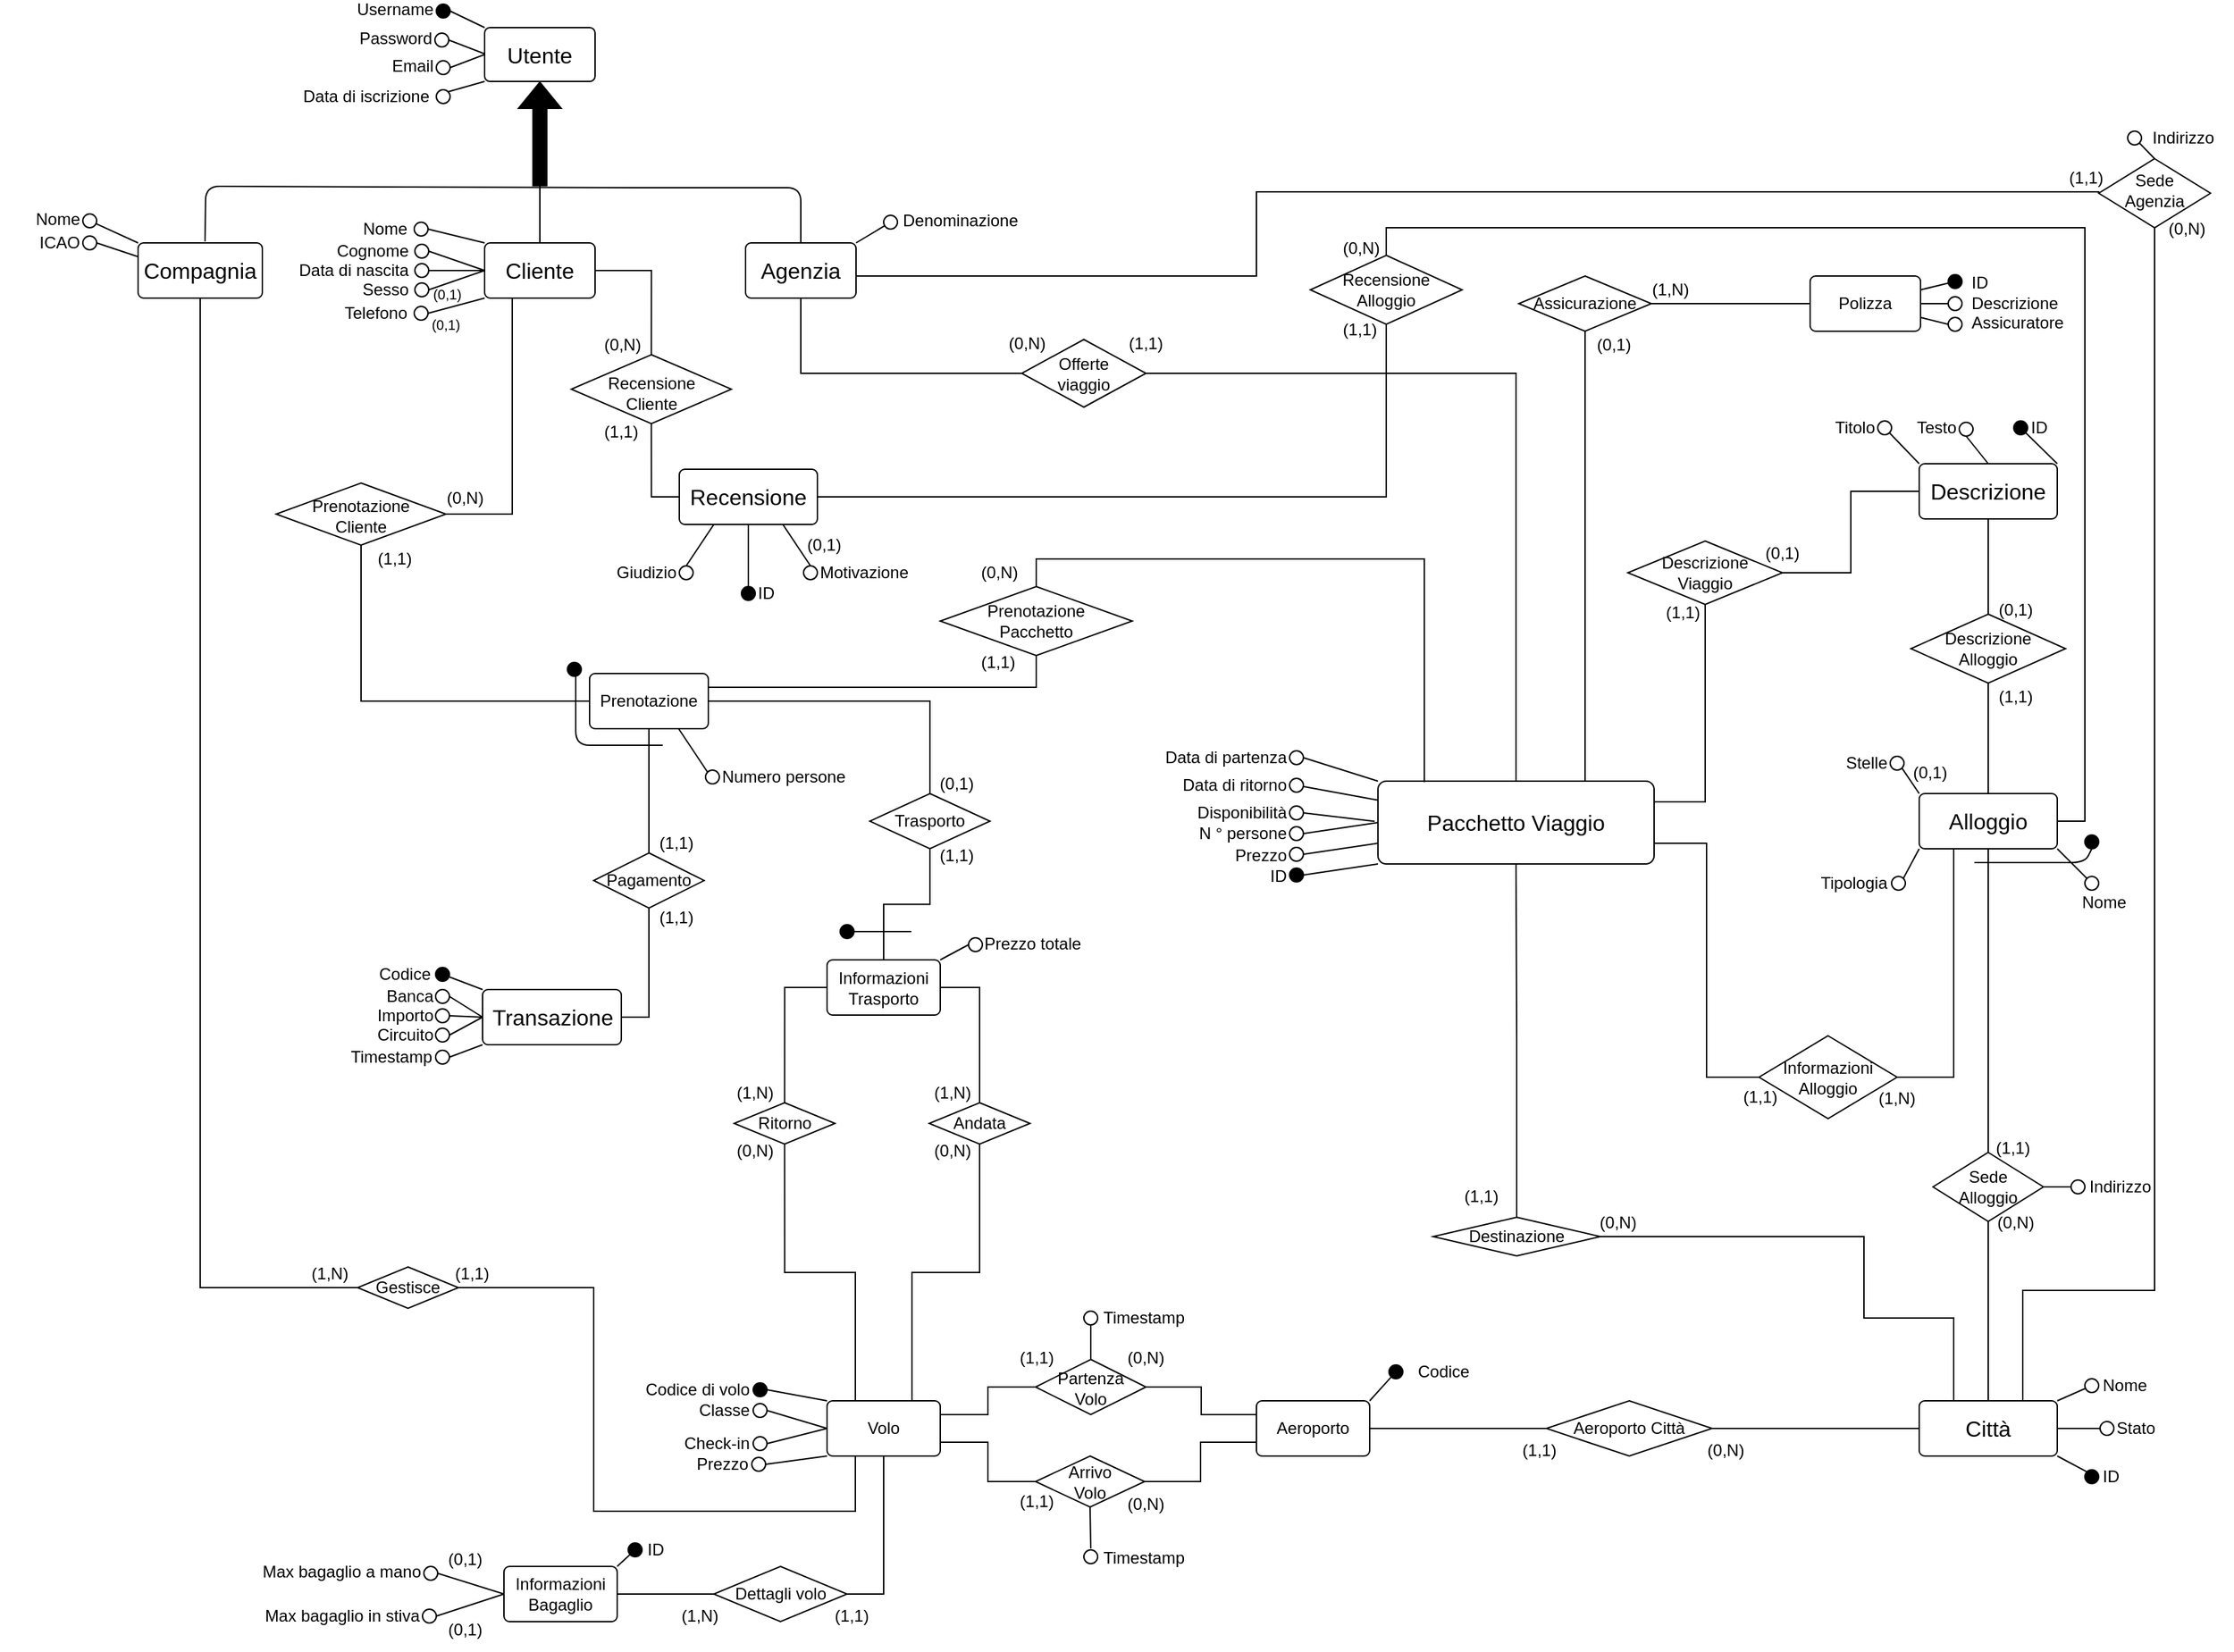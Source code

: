 <mxfile version="21.6.8" type="device" pages="3">
  <diagram name="ER - Concettuale" id="XnK0lcYDc5IUlMdxf0PO">
    <mxGraphModel dx="2207" dy="2012" grid="1" gridSize="10" guides="1" tooltips="1" connect="1" arrows="1" fold="1" page="1" pageScale="1" pageWidth="827" pageHeight="1169" math="1" shadow="0">
      <root>
        <mxCell id="0" />
        <mxCell id="1" parent="0" />
        <mxCell id="4yNB6QEPiNHP-15mVWfF-75" value="" style="edgeStyle=orthogonalEdgeStyle;rounded=0;orthogonalLoop=1;jettySize=auto;exitX=1;exitY=0.25;exitDx=0;exitDy=0;entryX=0.5;entryY=1;entryDx=0;entryDy=0;endArrow=none;endFill=0;" parent="1" source="1E5UaFa9b6b5EJG8qk8h-2" target="d8QtUka8B0u9Ml0HDSIw-11" edge="1">
          <mxGeometry relative="1" as="geometry" />
        </mxCell>
        <mxCell id="bxcQivBUkNk4eO2_YhmB-22" value="" style="edgeStyle=orthogonalEdgeStyle;rounded=0;orthogonalLoop=1;jettySize=auto;exitX=1;exitY=0.75;exitDx=0;exitDy=0;endArrow=none;endFill=0;entryX=0;entryY=0.5;entryDx=0;entryDy=0;" parent="1" source="1E5UaFa9b6b5EJG8qk8h-2" target="bxcQivBUkNk4eO2_YhmB-21" edge="1">
          <mxGeometry relative="1" as="geometry">
            <mxPoint x="448.517" y="309.007" as="targetPoint" />
          </mxGeometry>
        </mxCell>
        <mxCell id="1E5UaFa9b6b5EJG8qk8h-2" value="Pacchetto Viaggio" style="rounded=1;arcSize=10;whiteSpace=wrap;align=center;fontSize=16;" parent="1" vertex="1">
          <mxGeometry x="208" y="271" width="200" height="60" as="geometry" />
        </mxCell>
        <mxCell id="1E5UaFa9b6b5EJG8qk8h-6" value="" style="endArrow=none;rounded=0;fontSize=12;startSize=8;endSize=8;curved=1;exitX=0;exitY=1;exitDx=0;exitDy=0;entryX=1;entryY=0.5;entryDx=0;entryDy=0;" parent="1" source="1E5UaFa9b6b5EJG8qk8h-2" target="1E5UaFa9b6b5EJG8qk8h-7" edge="1">
          <mxGeometry relative="1" as="geometry">
            <mxPoint x="390" y="261" as="sourcePoint" />
            <mxPoint x="200" y="351" as="targetPoint" />
          </mxGeometry>
        </mxCell>
        <mxCell id="1E5UaFa9b6b5EJG8qk8h-7" value="" style="ellipse;whiteSpace=wrap;aspect=fixed;fontSize=12;labelBackgroundColor=#000000;fillColor=#000000;" parent="1" vertex="1">
          <mxGeometry x="144" y="334" width="10" height="10" as="geometry" />
        </mxCell>
        <mxCell id="1E5UaFa9b6b5EJG8qk8h-9" value="ID" style="text;strokeColor=none;fillColor=none;align=right;verticalAlign=middle;whiteSpace=wrap;rounded=0;fontSize=12;" parent="1" vertex="1">
          <mxGeometry x="34" y="335" width="110" height="10" as="geometry" />
        </mxCell>
        <mxCell id="1E5UaFa9b6b5EJG8qk8h-11" value="" style="ellipse;whiteSpace=wrap;aspect=fixed;fontSize=12;" parent="1" vertex="1">
          <mxGeometry x="144" y="319" width="10" height="10" as="geometry" />
        </mxCell>
        <mxCell id="1E5UaFa9b6b5EJG8qk8h-12" value="Prezzo" style="text;strokeColor=none;fillColor=none;align=right;verticalAlign=middle;whiteSpace=wrap;rounded=0;fontSize=12;" parent="1" vertex="1">
          <mxGeometry x="34" y="320" width="110" height="10" as="geometry" />
        </mxCell>
        <mxCell id="1E5UaFa9b6b5EJG8qk8h-15" value="" style="ellipse;whiteSpace=wrap;aspect=fixed;fontSize=12;" parent="1" vertex="1">
          <mxGeometry x="144" y="289" width="10" height="10" as="geometry" />
        </mxCell>
        <mxCell id="1E5UaFa9b6b5EJG8qk8h-16" value="Disponibilità" style="text;strokeColor=none;fillColor=none;align=right;verticalAlign=middle;whiteSpace=wrap;rounded=0;fontSize=12;" parent="1" vertex="1">
          <mxGeometry x="34" y="289" width="110" height="10" as="geometry" />
        </mxCell>
        <mxCell id="1E5UaFa9b6b5EJG8qk8h-17" value="" style="ellipse;whiteSpace=wrap;aspect=fixed;fontSize=12;" parent="1" vertex="1">
          <mxGeometry x="144" y="269" width="10" height="10" as="geometry" />
        </mxCell>
        <mxCell id="1E5UaFa9b6b5EJG8qk8h-18" value="Data di ritorno" style="text;strokeColor=none;fillColor=none;align=right;verticalAlign=middle;whiteSpace=wrap;rounded=0;fontSize=12;" parent="1" vertex="1">
          <mxGeometry x="34" y="269" width="110" height="10" as="geometry" />
        </mxCell>
        <mxCell id="1E5UaFa9b6b5EJG8qk8h-19" value="" style="ellipse;whiteSpace=wrap;aspect=fixed;fontSize=12;" parent="1" vertex="1">
          <mxGeometry x="144" y="249" width="10" height="10" as="geometry" />
        </mxCell>
        <mxCell id="1E5UaFa9b6b5EJG8qk8h-20" value="Data di partenza" style="text;strokeColor=none;fillColor=none;align=right;verticalAlign=middle;whiteSpace=wrap;rounded=0;fontSize=12;" parent="1" vertex="1">
          <mxGeometry x="34" y="249" width="110" height="10" as="geometry" />
        </mxCell>
        <mxCell id="1E5UaFa9b6b5EJG8qk8h-22" value="" style="endArrow=none;rounded=0;fontSize=12;startSize=8;endSize=8;curved=1;exitX=1;exitY=0.5;exitDx=0;exitDy=0;entryX=0;entryY=0.75;entryDx=0;entryDy=0;" parent="1" source="1E5UaFa9b6b5EJG8qk8h-11" target="1E5UaFa9b6b5EJG8qk8h-2" edge="1">
          <mxGeometry relative="1" as="geometry">
            <mxPoint x="170" y="331" as="sourcePoint" />
            <mxPoint x="330" y="331" as="targetPoint" />
          </mxGeometry>
        </mxCell>
        <mxCell id="1E5UaFa9b6b5EJG8qk8h-24" value="" style="endArrow=none;rounded=0;fontSize=12;startSize=8;endSize=8;curved=1;exitX=1;exitY=0.5;exitDx=0;exitDy=0;entryX=-0.012;entryY=0.486;entryDx=0;entryDy=0;entryPerimeter=0;" parent="1" source="1E5UaFa9b6b5EJG8qk8h-15" target="1E5UaFa9b6b5EJG8qk8h-2" edge="1">
          <mxGeometry relative="1" as="geometry">
            <mxPoint x="170" y="331" as="sourcePoint" />
            <mxPoint x="330" y="331" as="targetPoint" />
          </mxGeometry>
        </mxCell>
        <mxCell id="1E5UaFa9b6b5EJG8qk8h-25" value="" style="endArrow=none;rounded=0;fontSize=12;startSize=8;endSize=8;curved=1;exitX=1;exitY=0.5;exitDx=0;exitDy=0;entryX=0;entryY=0;entryDx=0;entryDy=0;" parent="1" source="1E5UaFa9b6b5EJG8qk8h-19" target="1E5UaFa9b6b5EJG8qk8h-2" edge="1">
          <mxGeometry relative="1" as="geometry">
            <mxPoint x="200" y="241" as="sourcePoint" />
            <mxPoint x="360" y="241" as="targetPoint" />
          </mxGeometry>
        </mxCell>
        <mxCell id="1E5UaFa9b6b5EJG8qk8h-26" value="" style="endArrow=none;rounded=0;fontSize=12;startSize=8;endSize=8;curved=1;entryX=-0.001;entryY=0.23;entryDx=0;entryDy=0;entryPerimeter=0;" parent="1" source="1E5UaFa9b6b5EJG8qk8h-17" target="1E5UaFa9b6b5EJG8qk8h-2" edge="1">
          <mxGeometry relative="1" as="geometry">
            <mxPoint x="210" y="266" as="sourcePoint" />
            <mxPoint x="250" y="281" as="targetPoint" />
          </mxGeometry>
        </mxCell>
        <mxCell id="1E5UaFa9b6b5EJG8qk8h-29" value="" style="ellipse;whiteSpace=wrap;aspect=fixed;fontSize=12;" parent="1" vertex="1">
          <mxGeometry x="144" y="304" width="10" height="10" as="geometry" />
        </mxCell>
        <mxCell id="1E5UaFa9b6b5EJG8qk8h-30" value="N ° persone" style="text;strokeColor=none;fillColor=none;align=right;verticalAlign=middle;whiteSpace=wrap;rounded=0;fontSize=12;" parent="1" vertex="1">
          <mxGeometry x="34" y="304" width="110" height="10" as="geometry" />
        </mxCell>
        <mxCell id="1E5UaFa9b6b5EJG8qk8h-31" value="" style="endArrow=none;rounded=0;fontSize=12;startSize=8;endSize=8;curved=1;exitX=1;exitY=0.5;exitDx=0;exitDy=0;entryX=0;entryY=0.5;entryDx=0;entryDy=0;" parent="1" source="1E5UaFa9b6b5EJG8qk8h-29" target="1E5UaFa9b6b5EJG8qk8h-2" edge="1">
          <mxGeometry relative="1" as="geometry">
            <mxPoint x="170" y="347" as="sourcePoint" />
            <mxPoint x="240" y="302" as="targetPoint" />
          </mxGeometry>
        </mxCell>
        <mxCell id="d8QtUka8B0u9Ml0HDSIw-6" value="Città" style="rounded=1;arcSize=10;whiteSpace=wrap;align=center;fontSize=16;" parent="1" vertex="1">
          <mxGeometry x="600" y="720" width="100" height="40" as="geometry" />
        </mxCell>
        <mxCell id="4yNB6QEPiNHP-15mVWfF-77" value="" style="edgeStyle=orthogonalEdgeStyle;rounded=0;orthogonalLoop=1;jettySize=auto;exitX=0.5;exitY=1;exitDx=0;exitDy=0;entryX=0.5;entryY=0;entryDx=0;entryDy=0;endArrow=none;endFill=0;" parent="1" source="d8QtUka8B0u9Ml0HDSIw-9" target="d8QtUka8B0u9Ml0HDSIw-17" edge="1">
          <mxGeometry relative="1" as="geometry" />
        </mxCell>
        <mxCell id="d8QtUka8B0u9Ml0HDSIw-9" value="Descrizione" style="rounded=1;arcSize=10;whiteSpace=wrap;align=center;fontSize=16;" parent="1" vertex="1">
          <mxGeometry x="600" y="41" width="100" height="40" as="geometry" />
        </mxCell>
        <mxCell id="d8QtUka8B0u9Ml0HDSIw-10" value="Alloggio" style="rounded=1;arcSize=10;whiteSpace=wrap;align=center;fontSize=16;" parent="1" vertex="1">
          <mxGeometry x="600" y="280" width="100" height="40" as="geometry" />
        </mxCell>
        <mxCell id="4yNB6QEPiNHP-15mVWfF-78" value="" style="edgeStyle=orthogonalEdgeStyle;rounded=0;orthogonalLoop=1;jettySize=auto;exitX=1;exitY=0.5;exitDx=0;exitDy=0;entryX=0;entryY=0.5;entryDx=0;entryDy=0;endArrow=none;endFill=0;" parent="1" source="d8QtUka8B0u9Ml0HDSIw-11" target="d8QtUka8B0u9Ml0HDSIw-9" edge="1">
          <mxGeometry relative="1" as="geometry" />
        </mxCell>
        <mxCell id="d8QtUka8B0u9Ml0HDSIw-11" value="Descrizione&#xa;Viaggio" style="shape=rhombus;perimeter=rhombusPerimeter;whiteSpace=wrap;align=center;fontSize=12;" parent="1" vertex="1">
          <mxGeometry x="389" y="97" width="112" height="46" as="geometry" />
        </mxCell>
        <mxCell id="4yNB6QEPiNHP-15mVWfF-80" value="" style="edgeStyle=orthogonalEdgeStyle;rounded=0;orthogonalLoop=1;jettySize=auto;exitX=0.5;exitY=1;exitDx=0;exitDy=0;endArrow=none;endFill=0;" parent="1" source="d8QtUka8B0u9Ml0HDSIw-17" target="d8QtUka8B0u9Ml0HDSIw-10" edge="1">
          <mxGeometry relative="1" as="geometry" />
        </mxCell>
        <mxCell id="d8QtUka8B0u9Ml0HDSIw-17" value="Descrizione&#xa;Alloggio" style="shape=rhombus;perimeter=rhombusPerimeter;whiteSpace=wrap;align=center;fontSize=12;" parent="1" vertex="1">
          <mxGeometry x="594" y="150" width="112" height="50" as="geometry" />
        </mxCell>
        <mxCell id="4yNB6QEPiNHP-15mVWfF-81" value="" style="edgeStyle=orthogonalEdgeStyle;rounded=0;orthogonalLoop=1;jettySize=auto;exitX=0.5;exitY=0;exitDx=0;exitDy=0;entryX=0.5;entryY=1;entryDx=0;entryDy=0;endArrow=none;endFill=0;" parent="1" source="d8QtUka8B0u9Ml0HDSIw-22" target="d8QtUka8B0u9Ml0HDSIw-10" edge="1">
          <mxGeometry relative="1" as="geometry" />
        </mxCell>
        <mxCell id="4yNB6QEPiNHP-15mVWfF-82" value="" style="edgeStyle=orthogonalEdgeStyle;rounded=0;orthogonalLoop=1;jettySize=auto;exitX=0.5;exitY=1;exitDx=0;exitDy=0;endArrow=none;endFill=0;" parent="1" source="d8QtUka8B0u9Ml0HDSIw-22" target="d8QtUka8B0u9Ml0HDSIw-6" edge="1">
          <mxGeometry relative="1" as="geometry" />
        </mxCell>
        <mxCell id="d8QtUka8B0u9Ml0HDSIw-22" value="Sede&#xa;Alloggio" style="shape=rhombus;perimeter=rhombusPerimeter;whiteSpace=wrap;align=center;fontSize=12;" parent="1" vertex="1">
          <mxGeometry x="610" y="540" width="80" height="50" as="geometry" />
        </mxCell>
        <mxCell id="d8QtUka8B0u9Ml0HDSIw-25" value="Utente" style="rounded=1;arcSize=10;whiteSpace=wrap;align=center;fontSize=16;" parent="1" vertex="1">
          <mxGeometry x="-439" y="-275" width="80" height="39" as="geometry" />
        </mxCell>
        <mxCell id="4yNB6QEPiNHP-15mVWfF-71" value="" style="edgeStyle=orthogonalEdgeStyle;rounded=0;orthogonalLoop=1;jettySize=auto;exitX=0.5;exitY=1;exitDx=0;exitDy=0;entryX=0;entryY=0.5;entryDx=0;entryDy=0;endArrow=none;endFill=0;" parent="1" source="d8QtUka8B0u9Ml0HDSIw-28" target="4yNB6QEPiNHP-15mVWfF-69" edge="1">
          <mxGeometry relative="1" as="geometry" />
        </mxCell>
        <mxCell id="4yNB6QEPiNHP-15mVWfF-112" value="" style="edgeStyle=orthogonalEdgeStyle;rounded=0;orthogonalLoop=1;jettySize=auto;exitX=1;exitY=0.5;exitDx=0;exitDy=0;entryX=0;entryY=0.5;entryDx=0;entryDy=0;endArrow=none;endFill=0;" parent="1" source="d8QtUka8B0u9Ml0HDSIw-28" target="4yNB6QEPiNHP-15mVWfF-111" edge="1">
          <mxGeometry relative="1" as="geometry">
            <mxPoint x="90" y="-80" as="targetPoint" />
            <Array as="points">
              <mxPoint x="120" y="-95" />
              <mxPoint x="120" y="-156" />
            </Array>
          </mxGeometry>
        </mxCell>
        <mxCell id="d8QtUka8B0u9Ml0HDSIw-28" value="Agenzia" style="rounded=1;arcSize=10;whiteSpace=wrap;align=center;fontSize=16;" parent="1" vertex="1">
          <mxGeometry x="-250" y="-119" width="80" height="40" as="geometry" />
        </mxCell>
        <mxCell id="FT6MXjeUAThCbAa8UZpA-102" style="edgeStyle=orthogonalEdgeStyle;rounded=0;orthogonalLoop=1;jettySize=auto;html=1;exitX=0.25;exitY=1;exitDx=0;exitDy=0;entryX=1;entryY=0.5;entryDx=0;entryDy=0;endArrow=none;endFill=0;" parent="1" source="d8QtUka8B0u9Ml0HDSIw-29" target="4yNB6QEPiNHP-15mVWfF-55" edge="1">
          <mxGeometry relative="1" as="geometry" />
        </mxCell>
        <mxCell id="FT6MXjeUAThCbAa8UZpA-103" style="edgeStyle=orthogonalEdgeStyle;rounded=0;orthogonalLoop=1;jettySize=auto;html=1;exitX=0.5;exitY=0;exitDx=0;exitDy=0;endArrow=none;endFill=0;" parent="1" source="d8QtUka8B0u9Ml0HDSIw-29" edge="1">
          <mxGeometry relative="1" as="geometry">
            <mxPoint x="-399" y="-160" as="targetPoint" />
          </mxGeometry>
        </mxCell>
        <mxCell id="CQYHUbkeEzefEYA_jhyB-3" style="edgeStyle=orthogonalEdgeStyle;rounded=0;orthogonalLoop=1;jettySize=auto;html=1;exitX=1;exitY=0.5;exitDx=0;exitDy=0;entryX=0.5;entryY=0;entryDx=0;entryDy=0;endArrow=none;endFill=0;" parent="1" source="d8QtUka8B0u9Ml0HDSIw-29" target="4yNB6QEPiNHP-15mVWfF-36" edge="1">
          <mxGeometry relative="1" as="geometry" />
        </mxCell>
        <mxCell id="d8QtUka8B0u9Ml0HDSIw-29" value="Cliente" style="rounded=1;arcSize=10;whiteSpace=wrap;align=center;fontSize=16;" parent="1" vertex="1">
          <mxGeometry x="-439" y="-119" width="80" height="40" as="geometry" />
        </mxCell>
        <mxCell id="d8QtUka8B0u9Ml0HDSIw-34" value="" style="endArrow=none;rounded=0;exitX=1;exitY=0;exitDx=0;exitDy=0;" parent="1" source="d8QtUka8B0u9Ml0HDSIw-28" target="d8QtUka8B0u9Ml0HDSIw-35" edge="1">
          <mxGeometry width="50" height="50" relative="1" as="geometry">
            <mxPoint x="-70" y="-65" as="sourcePoint" />
            <mxPoint x="-20" y="-95" as="targetPoint" />
          </mxGeometry>
        </mxCell>
        <mxCell id="d8QtUka8B0u9Ml0HDSIw-35" value="" style="ellipse;whiteSpace=wrap;aspect=fixed;fillColor=none;" parent="1" vertex="1">
          <mxGeometry x="-150" y="-139" width="10" height="10" as="geometry" />
        </mxCell>
        <mxCell id="d8QtUka8B0u9Ml0HDSIw-41" value="" style="ellipse;whiteSpace=wrap;aspect=fixed;fontSize=16;fillColor=#000000;" parent="1" vertex="1">
          <mxGeometry x="-474" y="-292" width="10" height="10" as="geometry" />
        </mxCell>
        <mxCell id="d8QtUka8B0u9Ml0HDSIw-42" value="Username" style="text;strokeColor=none;fillColor=none;align=right;verticalAlign=middle;whiteSpace=wrap;rounded=0;fontSize=12;" parent="1" vertex="1">
          <mxGeometry x="-594" y="-293" width="120" height="10" as="geometry" />
        </mxCell>
        <mxCell id="d8QtUka8B0u9Ml0HDSIw-43" value="" style="ellipse;whiteSpace=wrap;aspect=fixed;fontSize=16;" parent="1" vertex="1">
          <mxGeometry x="-475" y="-271" width="10" height="10" as="geometry" />
        </mxCell>
        <mxCell id="d8QtUka8B0u9Ml0HDSIw-44" value="Password" style="text;strokeColor=none;fillColor=none;align=right;verticalAlign=middle;whiteSpace=wrap;rounded=0;fontSize=12;" parent="1" vertex="1">
          <mxGeometry x="-595" y="-272" width="120" height="10" as="geometry" />
        </mxCell>
        <mxCell id="d8QtUka8B0u9Ml0HDSIw-49" value="" style="ellipse;whiteSpace=wrap;aspect=fixed;fontSize=16;" parent="1" vertex="1">
          <mxGeometry x="-474" y="-251" width="10" height="10" as="geometry" />
        </mxCell>
        <mxCell id="d8QtUka8B0u9Ml0HDSIw-50" value="Email" style="text;strokeColor=none;fillColor=none;align=right;verticalAlign=middle;whiteSpace=wrap;rounded=0;fontSize=12;" parent="1" vertex="1">
          <mxGeometry x="-594" y="-252" width="120" height="10" as="geometry" />
        </mxCell>
        <mxCell id="d8QtUka8B0u9Ml0HDSIw-51" value="" style="endArrow=none;rounded=0;entryX=1;entryY=0.5;entryDx=0;entryDy=0;exitX=0;exitY=0;exitDx=0;exitDy=0;" parent="1" source="d8QtUka8B0u9Ml0HDSIw-25" target="d8QtUka8B0u9Ml0HDSIw-41" edge="1">
          <mxGeometry width="50" height="50" relative="1" as="geometry">
            <mxPoint x="-439" y="-274" as="sourcePoint" />
            <mxPoint x="-404" y="-274" as="targetPoint" />
          </mxGeometry>
        </mxCell>
        <mxCell id="d8QtUka8B0u9Ml0HDSIw-52" value="" style="endArrow=none;rounded=0;entryX=1;entryY=0.5;entryDx=0;entryDy=0;exitX=0;exitY=0.5;exitDx=0;exitDy=0;" parent="1" source="d8QtUka8B0u9Ml0HDSIw-25" target="d8QtUka8B0u9Ml0HDSIw-49" edge="1">
          <mxGeometry width="50" height="50" relative="1" as="geometry">
            <mxPoint x="-439" y="-244" as="sourcePoint" />
            <mxPoint x="-454" y="-270" as="targetPoint" />
          </mxGeometry>
        </mxCell>
        <mxCell id="d8QtUka8B0u9Ml0HDSIw-53" value="" style="endArrow=none;rounded=0;entryX=1;entryY=0.5;entryDx=0;entryDy=0;" parent="1" target="d8QtUka8B0u9Ml0HDSIw-43" edge="1">
          <mxGeometry width="50" height="50" relative="1" as="geometry">
            <mxPoint x="-439" y="-256" as="sourcePoint" />
            <mxPoint x="-454" y="-230" as="targetPoint" />
          </mxGeometry>
        </mxCell>
        <mxCell id="d8QtUka8B0u9Ml0HDSIw-61" value="" style="ellipse;whiteSpace=wrap;aspect=fixed;fillColor=none;" parent="1" vertex="1">
          <mxGeometry x="-490" y="-134" width="10" height="10" as="geometry" />
        </mxCell>
        <mxCell id="d8QtUka8B0u9Ml0HDSIw-62" value="Nome" style="text;strokeColor=none;fillColor=none;align=right;verticalAlign=middle;whiteSpace=wrap;rounded=0;" parent="1" vertex="1">
          <mxGeometry x="-553" y="-134" width="60" height="10" as="geometry" />
        </mxCell>
        <mxCell id="d8QtUka8B0u9Ml0HDSIw-63" value="" style="ellipse;whiteSpace=wrap;aspect=fixed;fillColor=none;" parent="1" vertex="1">
          <mxGeometry x="-489.5" y="-118" width="10" height="10" as="geometry" />
        </mxCell>
        <mxCell id="d8QtUka8B0u9Ml0HDSIw-64" value="Cognome" style="text;strokeColor=none;fillColor=none;align=right;verticalAlign=middle;whiteSpace=wrap;rounded=0;" parent="1" vertex="1">
          <mxGeometry x="-552.5" y="-118" width="60" height="10" as="geometry" />
        </mxCell>
        <mxCell id="4yNB6QEPiNHP-15mVWfF-22" value="" style="ellipse;whiteSpace=wrap;aspect=fixed;fillColor=none;" parent="1" vertex="1">
          <mxGeometry x="-474" y="-230" width="10" height="10" as="geometry" />
        </mxCell>
        <mxCell id="4yNB6QEPiNHP-15mVWfF-23" value="Data di iscrizione" style="text;strokeColor=none;fillColor=none;align=right;verticalAlign=middle;whiteSpace=wrap;rounded=0;" parent="1" vertex="1">
          <mxGeometry x="-580" y="-230" width="103" height="10" as="geometry" />
        </mxCell>
        <mxCell id="4yNB6QEPiNHP-15mVWfF-25" value="" style="endArrow=none;rounded=1;exitX=0.539;exitY=-0.025;exitDx=0;exitDy=0;entryX=0.5;entryY=0;entryDx=0;entryDy=0;exitPerimeter=0;" parent="1" source="FT6MXjeUAThCbAa8UZpA-101" target="d8QtUka8B0u9Ml0HDSIw-28" edge="1">
          <mxGeometry width="50" height="50" relative="1" as="geometry">
            <mxPoint x="-338" y="-109" as="sourcePoint" />
            <mxPoint x="-288" y="-159" as="targetPoint" />
            <Array as="points">
              <mxPoint x="-641" y="-160" />
              <mxPoint x="-318" y="-159" />
              <mxPoint x="-210" y="-159" />
            </Array>
          </mxGeometry>
        </mxCell>
        <mxCell id="4yNB6QEPiNHP-15mVWfF-27" value="" style="shape=flexArrow;endArrow=classic;rounded=0;entryX=0.5;entryY=1;entryDx=0;entryDy=0;fillColor=#000000;" parent="1" target="d8QtUka8B0u9Ml0HDSIw-25" edge="1">
          <mxGeometry width="50" height="50" relative="1" as="geometry">
            <mxPoint x="-399" y="-160" as="sourcePoint" />
            <mxPoint x="-368" y="-235" as="targetPoint" />
          </mxGeometry>
        </mxCell>
        <mxCell id="4yNB6QEPiNHP-15mVWfF-28" value="" style="ellipse;whiteSpace=wrap;aspect=fixed;fillColor=none;" parent="1" vertex="1">
          <mxGeometry x="-490" y="-73" width="10" height="10" as="geometry" />
        </mxCell>
        <mxCell id="4yNB6QEPiNHP-15mVWfF-30" value="" style="endArrow=none;rounded=0;entryX=1;entryY=0;entryDx=0;entryDy=0;exitX=0;exitY=1;exitDx=0;exitDy=0;" parent="1" source="d8QtUka8B0u9Ml0HDSIw-25" target="4yNB6QEPiNHP-15mVWfF-22" edge="1">
          <mxGeometry width="50" height="50" relative="1" as="geometry">
            <mxPoint x="-429" y="-234" as="sourcePoint" />
            <mxPoint x="-454" y="-220" as="targetPoint" />
          </mxGeometry>
        </mxCell>
        <mxCell id="4yNB6QEPiNHP-15mVWfF-31" value="Telefono" style="text;strokeColor=none;fillColor=none;align=right;verticalAlign=middle;whiteSpace=wrap;rounded=0;" parent="1" vertex="1">
          <mxGeometry x="-553.5" y="-73" width="60" height="10" as="geometry" />
        </mxCell>
        <mxCell id="4yNB6QEPiNHP-15mVWfF-32" value="" style="endArrow=none;rounded=0;exitX=1;exitY=0.5;exitDx=0;exitDy=0;entryX=0;entryY=0;entryDx=0;entryDy=0;" parent="1" source="d8QtUka8B0u9Ml0HDSIw-61" target="d8QtUka8B0u9Ml0HDSIw-29" edge="1">
          <mxGeometry width="50" height="50" relative="1" as="geometry">
            <mxPoint x="-479" y="-89" as="sourcePoint" />
            <mxPoint x="-429" y="-139" as="targetPoint" />
          </mxGeometry>
        </mxCell>
        <mxCell id="4yNB6QEPiNHP-15mVWfF-33" value="" style="endArrow=none;rounded=0;exitX=1;exitY=0.5;exitDx=0;exitDy=0;entryX=0;entryY=0.5;entryDx=0;entryDy=0;" parent="1" source="d8QtUka8B0u9Ml0HDSIw-63" target="d8QtUka8B0u9Ml0HDSIw-29" edge="1">
          <mxGeometry width="50" height="50" relative="1" as="geometry">
            <mxPoint x="-469" y="-114" as="sourcePoint" />
            <mxPoint x="-429" y="-109" as="targetPoint" />
          </mxGeometry>
        </mxCell>
        <mxCell id="4yNB6QEPiNHP-15mVWfF-34" value="" style="endArrow=none;rounded=0;exitX=1;exitY=0.5;exitDx=0;exitDy=0;entryX=0;entryY=1;entryDx=0;entryDy=0;" parent="1" source="4yNB6QEPiNHP-15mVWfF-28" target="d8QtUka8B0u9Ml0HDSIw-29" edge="1">
          <mxGeometry width="50" height="50" relative="1" as="geometry">
            <mxPoint x="-473" y="-87.5" as="sourcePoint" />
            <mxPoint x="-433" y="-82.5" as="targetPoint" />
          </mxGeometry>
        </mxCell>
        <mxCell id="CQYHUbkeEzefEYA_jhyB-2" style="edgeStyle=orthogonalEdgeStyle;rounded=0;orthogonalLoop=1;jettySize=auto;html=1;exitX=0.5;exitY=1;exitDx=0;exitDy=0;entryX=0;entryY=0.5;entryDx=0;entryDy=0;endArrow=none;endFill=0;" parent="1" source="4yNB6QEPiNHP-15mVWfF-36" target="4yNB6QEPiNHP-15mVWfF-38" edge="1">
          <mxGeometry relative="1" as="geometry" />
        </mxCell>
        <mxCell id="4yNB6QEPiNHP-15mVWfF-36" value="Recensione&#xa;Cliente" style="shape=rhombus;perimeter=rhombusPerimeter;whiteSpace=wrap;align=center;fontSize=12;spacingTop=5;" parent="1" vertex="1">
          <mxGeometry x="-376.25" y="-38" width="116" height="50" as="geometry" />
        </mxCell>
        <mxCell id="6P4BZnGDR190lXQcx2yH-2" value="" style="edgeStyle=orthogonalEdgeStyle;rounded=0;orthogonalLoop=1;jettySize=auto;exitX=1;exitY=0.5;exitDx=0;exitDy=0;entryX=0.5;entryY=1;entryDx=0;entryDy=0;endArrow=none;endFill=0;" parent="1" source="4yNB6QEPiNHP-15mVWfF-38" target="4yNB6QEPiNHP-15mVWfF-39" edge="1">
          <mxGeometry relative="1" as="geometry">
            <Array as="points">
              <mxPoint x="214" y="65" />
            </Array>
          </mxGeometry>
        </mxCell>
        <mxCell id="4yNB6QEPiNHP-15mVWfF-38" value="Recensione" style="rounded=1;arcSize=10;whiteSpace=wrap;align=center;fontSize=16;" parent="1" vertex="1">
          <mxGeometry x="-298" y="45" width="100" height="40" as="geometry" />
        </mxCell>
        <mxCell id="6P4BZnGDR190lXQcx2yH-4" value="" style="edgeStyle=orthogonalEdgeStyle;rounded=0;orthogonalLoop=1;jettySize=auto;exitX=0.5;exitY=0;exitDx=0;exitDy=0;entryX=1;entryY=0.5;entryDx=0;entryDy=0;endArrow=none;endFill=0;" parent="1" source="4yNB6QEPiNHP-15mVWfF-39" target="d8QtUka8B0u9Ml0HDSIw-10" edge="1">
          <mxGeometry relative="1" as="geometry" />
        </mxCell>
        <mxCell id="4yNB6QEPiNHP-15mVWfF-39" value="Recensione&#xa;Alloggio" style="shape=rhombus;perimeter=rhombusPerimeter;whiteSpace=wrap;align=center;fontSize=12;" parent="1" vertex="1">
          <mxGeometry x="159" y="-110" width="110" height="50" as="geometry" />
        </mxCell>
        <mxCell id="4yNB6QEPiNHP-15mVWfF-44" value="" style="endArrow=none;rounded=0;entryX=0.25;entryY=1;entryDx=0;entryDy=0;exitX=0.5;exitY=0;exitDx=0;exitDy=0;" parent="1" source="4yNB6QEPiNHP-15mVWfF-46" target="4yNB6QEPiNHP-15mVWfF-38" edge="1">
          <mxGeometry width="50" height="50" relative="1" as="geometry">
            <mxPoint x="-288" y="125" as="sourcePoint" />
            <mxPoint x="-218" y="75" as="targetPoint" />
          </mxGeometry>
        </mxCell>
        <mxCell id="4yNB6QEPiNHP-15mVWfF-45" value="" style="endArrow=none;rounded=0;entryX=0.75;entryY=1;entryDx=0;entryDy=0;exitX=0.5;exitY=0;exitDx=0;exitDy=0;" parent="1" source="4yNB6QEPiNHP-15mVWfF-47" target="4yNB6QEPiNHP-15mVWfF-38" edge="1">
          <mxGeometry width="50" height="50" relative="1" as="geometry">
            <mxPoint x="-208" y="125" as="sourcePoint" />
            <mxPoint x="-263" y="95" as="targetPoint" />
          </mxGeometry>
        </mxCell>
        <mxCell id="4yNB6QEPiNHP-15mVWfF-46" value="" style="ellipse;whiteSpace=wrap;aspect=fixed;" parent="1" vertex="1">
          <mxGeometry x="-298" y="115" width="10" height="10" as="geometry" />
        </mxCell>
        <mxCell id="4yNB6QEPiNHP-15mVWfF-47" value="" style="ellipse;whiteSpace=wrap;aspect=fixed;" parent="1" vertex="1">
          <mxGeometry x="-208" y="115" width="10" height="10" as="geometry" />
        </mxCell>
        <mxCell id="4yNB6QEPiNHP-15mVWfF-48" value="Giudizio" style="text;strokeColor=none;fillColor=none;align=right;verticalAlign=middle;whiteSpace=wrap;rounded=0;" parent="1" vertex="1">
          <mxGeometry x="-358" y="115" width="60" height="10" as="geometry" />
        </mxCell>
        <mxCell id="4yNB6QEPiNHP-15mVWfF-49" value="Motivazione" style="text;strokeColor=none;fillColor=none;align=left;verticalAlign=middle;whiteSpace=wrap;rounded=0;" parent="1" vertex="1">
          <mxGeometry x="-198" y="115" width="60" height="10" as="geometry" />
        </mxCell>
        <mxCell id="8rdj3Q_derRC4Oz8eViC-4" value="" style="edgeStyle=orthogonalEdgeStyle;rounded=0;orthogonalLoop=1;jettySize=auto;exitX=1;exitY=0.25;exitDx=0;exitDy=0;endArrow=none;endFill=0;" parent="1" source="4yNB6QEPiNHP-15mVWfF-51" target="4yNB6QEPiNHP-15mVWfF-59" edge="1">
          <mxGeometry relative="1" as="geometry" />
        </mxCell>
        <mxCell id="Il4Gnn2ymTImXnMuNpEI-2" value="" style="edgeStyle=orthogonalEdgeStyle;rounded=0;orthogonalLoop=1;jettySize=auto;exitX=0.5;exitY=1;exitDx=0;exitDy=0;entryX=0.5;entryY=0;entryDx=0;entryDy=0;endArrow=none;endFill=0;" parent="1" source="4yNB6QEPiNHP-15mVWfF-51" target="m8MRz7Tc7vf-CQxnAtFJ-28" edge="1">
          <mxGeometry relative="1" as="geometry">
            <mxPoint x="-370" y="330" as="targetPoint" />
          </mxGeometry>
        </mxCell>
        <mxCell id="FT6MXjeUAThCbAa8UZpA-82" style="edgeStyle=orthogonalEdgeStyle;rounded=0;orthogonalLoop=1;jettySize=auto;html=1;exitX=1;exitY=0.5;exitDx=0;exitDy=0;endArrow=none;endFill=0;" parent="1" source="4yNB6QEPiNHP-15mVWfF-51" target="FT6MXjeUAThCbAa8UZpA-133" edge="1">
          <mxGeometry relative="1" as="geometry" />
        </mxCell>
        <mxCell id="4yNB6QEPiNHP-15mVWfF-51" value="Prenotazione" style="rounded=1;arcSize=10;whiteSpace=wrap;align=center;" parent="1" vertex="1">
          <mxGeometry x="-363" y="193" width="86" height="40" as="geometry" />
        </mxCell>
        <mxCell id="4yNB6QEPiNHP-15mVWfF-52" value="" style="endArrow=none;rounded=0;exitX=0;exitY=0;exitDx=0;exitDy=0;entryX=0.75;entryY=1;entryDx=0;entryDy=0;" parent="1" source="4yNB6QEPiNHP-15mVWfF-53" target="4yNB6QEPiNHP-15mVWfF-51" edge="1">
          <mxGeometry width="50" height="50" relative="1" as="geometry">
            <mxPoint x="-264.995" y="268" as="sourcePoint" />
            <mxPoint x="-299.25" y="283" as="targetPoint" />
          </mxGeometry>
        </mxCell>
        <mxCell id="4yNB6QEPiNHP-15mVWfF-53" value="" style="ellipse;whiteSpace=wrap;aspect=fixed;fillColor=none;" parent="1" vertex="1">
          <mxGeometry x="-279" y="263" width="10" height="10" as="geometry" />
        </mxCell>
        <mxCell id="4yNB6QEPiNHP-15mVWfF-54" value="Numero persone" style="text;strokeColor=none;fillColor=none;align=left;verticalAlign=middle;whiteSpace=wrap;rounded=0;" parent="1" vertex="1">
          <mxGeometry x="-269" y="263" width="100" height="10" as="geometry" />
        </mxCell>
        <mxCell id="8rdj3Q_derRC4Oz8eViC-3" value="" style="edgeStyle=orthogonalEdgeStyle;rounded=0;orthogonalLoop=1;jettySize=auto;exitX=0.5;exitY=1;exitDx=0;exitDy=0;entryX=0;entryY=0.5;entryDx=0;entryDy=0;endArrow=none;endFill=0;" parent="1" source="4yNB6QEPiNHP-15mVWfF-55" target="4yNB6QEPiNHP-15mVWfF-51" edge="1">
          <mxGeometry relative="1" as="geometry" />
        </mxCell>
        <mxCell id="4yNB6QEPiNHP-15mVWfF-55" value="Prenotazione&#xa;Cliente" style="shape=rhombus;perimeter=rhombusPerimeter;whiteSpace=wrap;align=center;fontSize=12;spacingTop=3;" parent="1" vertex="1">
          <mxGeometry x="-590" y="55" width="123" height="45" as="geometry" />
        </mxCell>
        <mxCell id="4yNB6QEPiNHP-15mVWfF-73" value="" style="edgeStyle=orthogonalEdgeStyle;rounded=0;orthogonalLoop=1;jettySize=auto;exitX=0.5;exitY=0;exitDx=0;exitDy=0;entryX=0.168;entryY=0.012;entryDx=0;entryDy=0;entryPerimeter=0;endArrow=none;endFill=0;" parent="1" source="4yNB6QEPiNHP-15mVWfF-59" target="1E5UaFa9b6b5EJG8qk8h-2" edge="1">
          <mxGeometry relative="1" as="geometry" />
        </mxCell>
        <mxCell id="4yNB6QEPiNHP-15mVWfF-59" value="Prenotazione&#xa;Pacchetto" style="shape=rhombus;perimeter=rhombusPerimeter;whiteSpace=wrap;align=center;fontSize=12;" parent="1" vertex="1">
          <mxGeometry x="-109" y="130" width="139" height="50" as="geometry" />
        </mxCell>
        <mxCell id="4yNB6QEPiNHP-15mVWfF-62" value="" style="ellipse;whiteSpace=wrap;aspect=fixed;fillColor=#000000;" parent="1" vertex="1">
          <mxGeometry x="-379" y="185" width="10" height="10" as="geometry" />
        </mxCell>
        <mxCell id="4yNB6QEPiNHP-15mVWfF-72" value="" style="edgeStyle=orthogonalEdgeStyle;rounded=0;orthogonalLoop=1;jettySize=auto;exitX=1;exitY=0.5;exitDx=0;exitDy=0;entryX=0.5;entryY=0;entryDx=0;entryDy=0;endArrow=none;endFill=0;" parent="1" source="4yNB6QEPiNHP-15mVWfF-69" target="1E5UaFa9b6b5EJG8qk8h-2" edge="1">
          <mxGeometry relative="1" as="geometry" />
        </mxCell>
        <mxCell id="4yNB6QEPiNHP-15mVWfF-69" value="Offerte&#xa;viaggio" style="shape=rhombus;perimeter=rhombusPerimeter;whiteSpace=wrap;align=center;fontSize=12;" parent="1" vertex="1">
          <mxGeometry x="-50" y="-49" width="90" height="49" as="geometry" />
        </mxCell>
        <mxCell id="4yNB6QEPiNHP-15mVWfF-86" value="" style="endArrow=none;rounded=0;exitX=0;exitY=0;exitDx=0;exitDy=0;" parent="1" source="d8QtUka8B0u9Ml0HDSIw-9" target="4yNB6QEPiNHP-15mVWfF-87" edge="1">
          <mxGeometry width="50" height="50" relative="1" as="geometry">
            <mxPoint x="700" y="60" as="sourcePoint" />
            <mxPoint x="580" y="10" as="targetPoint" />
          </mxGeometry>
        </mxCell>
        <mxCell id="4yNB6QEPiNHP-15mVWfF-87" value="" style="ellipse;whiteSpace=wrap;aspect=fixed;" parent="1" vertex="1">
          <mxGeometry x="570" y="10" width="10" height="10" as="geometry" />
        </mxCell>
        <mxCell id="4yNB6QEPiNHP-15mVWfF-88" value="ID" style="text;strokeColor=none;fillColor=none;align=left;verticalAlign=middle;whiteSpace=wrap;rounded=0;" parent="1" vertex="1">
          <mxGeometry x="679" y="7" width="60" height="16" as="geometry" />
        </mxCell>
        <mxCell id="4yNB6QEPiNHP-15mVWfF-89" value="" style="ellipse;whiteSpace=wrap;aspect=fixed;" parent="1" vertex="1">
          <mxGeometry x="629" y="11" width="10" height="10" as="geometry" />
        </mxCell>
        <mxCell id="4yNB6QEPiNHP-15mVWfF-90" value="Testo" style="text;strokeColor=none;fillColor=none;align=right;verticalAlign=middle;whiteSpace=wrap;rounded=0;" parent="1" vertex="1">
          <mxGeometry x="569" y="7" width="60" height="16" as="geometry" />
        </mxCell>
        <mxCell id="4yNB6QEPiNHP-15mVWfF-92" value="" style="endArrow=none;rounded=0;entryX=0.5;entryY=1;entryDx=0;entryDy=0;exitX=0.5;exitY=0;exitDx=0;exitDy=0;" parent="1" source="d8QtUka8B0u9Ml0HDSIw-9" target="4yNB6QEPiNHP-15mVWfF-89" edge="1">
          <mxGeometry width="50" height="50" relative="1" as="geometry">
            <mxPoint x="610" y="60" as="sourcePoint" />
            <mxPoint x="660" y="10" as="targetPoint" />
          </mxGeometry>
        </mxCell>
        <mxCell id="4yNB6QEPiNHP-15mVWfF-93" value="" style="endArrow=none;rounded=0;entryX=1;entryY=0;entryDx=0;entryDy=0;" parent="1" source="4yNB6QEPiNHP-15mVWfF-94" target="d8QtUka8B0u9Ml0HDSIw-9" edge="1">
          <mxGeometry width="50" height="50" relative="1" as="geometry">
            <mxPoint x="590" y="90" as="sourcePoint" />
            <mxPoint x="590" y="50" as="targetPoint" />
          </mxGeometry>
        </mxCell>
        <mxCell id="4yNB6QEPiNHP-15mVWfF-94" value="" style="ellipse;whiteSpace=wrap;aspect=fixed;fillColor=#000000;" parent="1" vertex="1">
          <mxGeometry x="668.5" y="10" width="10" height="10" as="geometry" />
        </mxCell>
        <mxCell id="4yNB6QEPiNHP-15mVWfF-99" value="Titolo" style="text;strokeColor=none;fillColor=none;align=right;verticalAlign=middle;whiteSpace=wrap;rounded=0;" parent="1" vertex="1">
          <mxGeometry x="510" y="7" width="60" height="16" as="geometry" />
        </mxCell>
        <mxCell id="4yNB6QEPiNHP-15mVWfF-100" value="" style="ellipse;whiteSpace=wrap;aspect=fixed;" parent="1" vertex="1">
          <mxGeometry x="579" y="253" width="10" height="10" as="geometry" />
        </mxCell>
        <mxCell id="4yNB6QEPiNHP-15mVWfF-101" value="Stelle" style="text;strokeColor=none;fillColor=none;align=right;verticalAlign=middle;whiteSpace=wrap;rounded=0;" parent="1" vertex="1">
          <mxGeometry x="519" y="250" width="60" height="16" as="geometry" />
        </mxCell>
        <mxCell id="4yNB6QEPiNHP-15mVWfF-103" value="" style="endArrow=none;rounded=0;exitX=0;exitY=0;exitDx=0;exitDy=0;entryX=1;entryY=1;entryDx=0;entryDy=0;" parent="1" source="d8QtUka8B0u9Ml0HDSIw-10" target="4yNB6QEPiNHP-15mVWfF-100" edge="1">
          <mxGeometry width="50" height="50" relative="1" as="geometry">
            <mxPoint x="640" y="210" as="sourcePoint" />
            <mxPoint x="690" y="160" as="targetPoint" />
          </mxGeometry>
        </mxCell>
        <mxCell id="4yNB6QEPiNHP-15mVWfF-106" value="" style="ellipse;whiteSpace=wrap;aspect=fixed;fillColor=#000000;" parent="1" vertex="1">
          <mxGeometry x="720" y="310" width="10" height="10" as="geometry" />
        </mxCell>
        <mxCell id="4yNB6QEPiNHP-15mVWfF-108" value="" style="ellipse;whiteSpace=wrap;aspect=fixed;" parent="1" vertex="1">
          <mxGeometry x="580" y="340" width="10" height="10" as="geometry" />
        </mxCell>
        <mxCell id="4yNB6QEPiNHP-15mVWfF-109" value="" style="endArrow=none;rounded=0;exitX=0;exitY=1;exitDx=0;exitDy=0;entryX=1;entryY=0;entryDx=0;entryDy=0;" parent="1" source="d8QtUka8B0u9Ml0HDSIw-10" target="4yNB6QEPiNHP-15mVWfF-108" edge="1">
          <mxGeometry width="50" height="50" relative="1" as="geometry">
            <mxPoint x="590" y="367" as="sourcePoint" />
            <mxPoint x="590" y="340" as="targetPoint" />
          </mxGeometry>
        </mxCell>
        <mxCell id="4yNB6QEPiNHP-15mVWfF-110" value="Tipologia" style="text;strokeColor=none;fillColor=none;align=right;verticalAlign=middle;whiteSpace=wrap;rounded=0;" parent="1" vertex="1">
          <mxGeometry x="519" y="337" width="60" height="16" as="geometry" />
        </mxCell>
        <mxCell id="4yNB6QEPiNHP-15mVWfF-113" value="" style="edgeStyle=orthogonalEdgeStyle;rounded=0;orthogonalLoop=1;jettySize=auto;exitX=0.5;exitY=1;exitDx=0;exitDy=0;entryX=0.75;entryY=0;entryDx=0;entryDy=0;endArrow=none;endFill=0;" parent="1" source="4yNB6QEPiNHP-15mVWfF-111" target="d8QtUka8B0u9Ml0HDSIw-6" edge="1">
          <mxGeometry relative="1" as="geometry">
            <mxPoint x="720" y="286" as="targetPoint" />
            <Array as="points">
              <mxPoint x="771" y="640" />
              <mxPoint x="675" y="640" />
            </Array>
          </mxGeometry>
        </mxCell>
        <mxCell id="4yNB6QEPiNHP-15mVWfF-111" value="Sede &#xa;Agenzia" style="shape=rhombus;perimeter=rhombusPerimeter;whiteSpace=wrap;align=center;fontSize=12;spacingTop=-4;" parent="1" vertex="1">
          <mxGeometry x="730" y="-180" width="81" height="50" as="geometry" />
        </mxCell>
        <mxCell id="OIalLmRNnSc8ZbS0OcUj-1" value="(0,N)" style="text;strokeColor=none;fillColor=none;align=center;verticalAlign=middle;whiteSpace=wrap;rounded=0;" parent="1" vertex="1">
          <mxGeometry x="-369" y="-60" width="60" height="30" as="geometry" />
        </mxCell>
        <mxCell id="OIalLmRNnSc8ZbS0OcUj-2" value="(1,1)" style="text;strokeColor=none;fillColor=none;align=center;verticalAlign=middle;whiteSpace=wrap;rounded=0;" parent="1" vertex="1">
          <mxGeometry x="-370" y="3" width="60" height="30" as="geometry" />
        </mxCell>
        <mxCell id="OIalLmRNnSc8ZbS0OcUj-3" value="(0,N)" style="text;strokeColor=none;fillColor=none;align=center;verticalAlign=middle;whiteSpace=wrap;rounded=0;" parent="1" vertex="1">
          <mxGeometry x="166" y="-130" width="60" height="30" as="geometry" />
        </mxCell>
        <mxCell id="OIalLmRNnSc8ZbS0OcUj-4" value="(1,1)" style="text;strokeColor=none;fillColor=none;align=center;verticalAlign=middle;whiteSpace=wrap;rounded=0;rotation=0;" parent="1" vertex="1">
          <mxGeometry x="165" y="-71" width="60" height="30" as="geometry" />
        </mxCell>
        <mxCell id="OIalLmRNnSc8ZbS0OcUj-7" value="(1,1)" style="text;strokeColor=none;fillColor=none;align=center;verticalAlign=middle;whiteSpace=wrap;rounded=0;" parent="1" vertex="1">
          <mxGeometry x="691" y="-181" width="60" height="30" as="geometry" />
        </mxCell>
        <mxCell id="OIalLmRNnSc8ZbS0OcUj-8" value="(0,N)" style="text;strokeColor=none;fillColor=none;align=center;verticalAlign=middle;whiteSpace=wrap;rounded=0;" parent="1" vertex="1">
          <mxGeometry x="764" y="-144" width="60" height="30" as="geometry" />
        </mxCell>
        <mxCell id="OIalLmRNnSc8ZbS0OcUj-9" value="(0,N)" style="text;strokeColor=none;fillColor=none;align=center;verticalAlign=middle;whiteSpace=wrap;rounded=0;" parent="1" vertex="1">
          <mxGeometry x="-76" y="-61" width="60" height="30" as="geometry" />
        </mxCell>
        <mxCell id="OIalLmRNnSc8ZbS0OcUj-10" value="(1,1)" style="text;strokeColor=none;fillColor=none;align=center;verticalAlign=middle;whiteSpace=wrap;rounded=0;" parent="1" vertex="1">
          <mxGeometry x="10" y="-61" width="60" height="30" as="geometry" />
        </mxCell>
        <mxCell id="OIalLmRNnSc8ZbS0OcUj-11" value="(1,1)" style="text;strokeColor=none;fillColor=none;align=center;verticalAlign=middle;whiteSpace=wrap;rounded=0;" parent="1" vertex="1">
          <mxGeometry x="399" y="134" width="60" height="30" as="geometry" />
        </mxCell>
        <mxCell id="OIalLmRNnSc8ZbS0OcUj-12" value="(0,1)" style="text;strokeColor=none;fillColor=none;align=center;verticalAlign=middle;whiteSpace=wrap;rounded=0;" parent="1" vertex="1">
          <mxGeometry x="471" y="91" width="60" height="30" as="geometry" />
        </mxCell>
        <mxCell id="OIalLmRNnSc8ZbS0OcUj-13" value="(0,1)" style="text;strokeColor=none;fillColor=none;align=center;verticalAlign=middle;whiteSpace=wrap;rounded=0;" parent="1" vertex="1">
          <mxGeometry x="640" y="132" width="60" height="30" as="geometry" />
        </mxCell>
        <mxCell id="OIalLmRNnSc8ZbS0OcUj-14" value="(1,1)" style="text;strokeColor=none;fillColor=none;align=center;verticalAlign=middle;whiteSpace=wrap;rounded=0;" parent="1" vertex="1">
          <mxGeometry x="640" y="195" width="60" height="30" as="geometry" />
        </mxCell>
        <mxCell id="OIalLmRNnSc8ZbS0OcUj-17" value="(0,N)" style="text;strokeColor=none;fillColor=none;align=center;verticalAlign=middle;whiteSpace=wrap;rounded=0;" parent="1" vertex="1">
          <mxGeometry x="-483" y="51" width="60" height="30" as="geometry" />
        </mxCell>
        <mxCell id="OIalLmRNnSc8ZbS0OcUj-18" value="(1,1)" style="text;strokeColor=none;fillColor=none;align=center;verticalAlign=middle;whiteSpace=wrap;rounded=0;" parent="1" vertex="1">
          <mxGeometry x="-534" y="95" width="60" height="30" as="geometry" />
        </mxCell>
        <mxCell id="OIalLmRNnSc8ZbS0OcUj-19" value="(0,1)" style="text;strokeColor=none;fillColor=none;align=center;verticalAlign=middle;whiteSpace=wrap;rounded=0;fontSize=10;" parent="1" vertex="1">
          <mxGeometry x="-496.75" y="-75" width="60" height="30" as="geometry" />
        </mxCell>
        <mxCell id="OIalLmRNnSc8ZbS0OcUj-20" value="(1,1)" style="text;strokeColor=none;fillColor=none;align=center;verticalAlign=middle;whiteSpace=wrap;rounded=0;" parent="1" vertex="1">
          <mxGeometry x="638" y="522" width="60" height="30" as="geometry" />
        </mxCell>
        <mxCell id="OIalLmRNnSc8ZbS0OcUj-21" value="(0,N)" style="text;strokeColor=none;fillColor=none;align=center;verticalAlign=middle;whiteSpace=wrap;rounded=0;" parent="1" vertex="1">
          <mxGeometry x="640" y="576" width="60" height="30" as="geometry" />
        </mxCell>
        <mxCell id="OIalLmRNnSc8ZbS0OcUj-22" value="(0,1)" style="text;strokeColor=none;fillColor=none;align=center;verticalAlign=middle;whiteSpace=wrap;rounded=0;" parent="1" vertex="1">
          <mxGeometry x="-223" y="85" width="60" height="30" as="geometry" />
        </mxCell>
        <mxCell id="OIalLmRNnSc8ZbS0OcUj-23" value="(0,1)" style="text;strokeColor=none;fillColor=none;align=center;verticalAlign=middle;whiteSpace=wrap;rounded=0;" parent="1" vertex="1">
          <mxGeometry x="578" y="250" width="60" height="30" as="geometry" />
        </mxCell>
        <mxCell id="OIalLmRNnSc8ZbS0OcUj-26" value="(1,1)" style="text;strokeColor=none;fillColor=none;align=center;verticalAlign=middle;whiteSpace=wrap;rounded=0;" parent="1" vertex="1">
          <mxGeometry x="-97" y="170" width="60" height="30" as="geometry" />
        </mxCell>
        <mxCell id="OIalLmRNnSc8ZbS0OcUj-27" value="(0,N)" style="text;strokeColor=none;fillColor=none;align=center;verticalAlign=middle;whiteSpace=wrap;rounded=0;" parent="1" vertex="1">
          <mxGeometry x="-96" y="105" width="60" height="30" as="geometry" />
        </mxCell>
        <mxCell id="m8MRz7Tc7vf-CQxnAtFJ-4" value="Denominazione" style="text;strokeColor=none;fillColor=none;align=left;verticalAlign=middle;whiteSpace=wrap;rounded=0;" parent="1" vertex="1">
          <mxGeometry x="-138" y="-140" width="88" height="10" as="geometry" />
        </mxCell>
        <mxCell id="m8MRz7Tc7vf-CQxnAtFJ-9" value="" style="edgeStyle=orthogonalEdgeStyle;rounded=0;orthogonalLoop=1;jettySize=auto;exitX=0.5;exitY=1;exitDx=0;exitDy=0;entryX=0.75;entryY=0;entryDx=0;entryDy=0;endArrow=none;endFill=0;" parent="1" source="m8MRz7Tc7vf-CQxnAtFJ-8" target="1E5UaFa9b6b5EJG8qk8h-2" edge="1">
          <mxGeometry relative="1" as="geometry">
            <mxPoint x="400" y="40" as="targetPoint" />
          </mxGeometry>
        </mxCell>
        <mxCell id="m8MRz7Tc7vf-CQxnAtFJ-12" value="" style="edgeStyle=orthogonalEdgeStyle;rounded=0;orthogonalLoop=1;jettySize=auto;exitX=1;exitY=0.5;exitDx=0;exitDy=0;entryX=0;entryY=0.5;entryDx=0;entryDy=0;endArrow=none;endFill=0;" parent="1" source="m8MRz7Tc7vf-CQxnAtFJ-8" target="m8MRz7Tc7vf-CQxnAtFJ-10" edge="1">
          <mxGeometry relative="1" as="geometry" />
        </mxCell>
        <mxCell id="m8MRz7Tc7vf-CQxnAtFJ-8" value="Assicurazione" style="shape=rhombus;perimeter=rhombusPerimeter;whiteSpace=wrap;align=center;fontSize=12;" parent="1" vertex="1">
          <mxGeometry x="310" y="-95" width="96" height="40" as="geometry" />
        </mxCell>
        <mxCell id="m8MRz7Tc7vf-CQxnAtFJ-10" value="Polizza" style="rounded=1;arcSize=10;whiteSpace=wrap;align=center;" parent="1" vertex="1">
          <mxGeometry x="521" y="-95" width="80" height="40" as="geometry" />
        </mxCell>
        <mxCell id="m8MRz7Tc7vf-CQxnAtFJ-13" value="" style="endArrow=none;rounded=0;exitX=1;exitY=0.25;exitDx=0;exitDy=0;" parent="1" source="m8MRz7Tc7vf-CQxnAtFJ-10" target="m8MRz7Tc7vf-CQxnAtFJ-14" edge="1">
          <mxGeometry width="50" height="50" relative="1" as="geometry">
            <mxPoint x="601" y="-77" as="sourcePoint" />
            <mxPoint x="621" y="-107" as="targetPoint" />
          </mxGeometry>
        </mxCell>
        <mxCell id="m8MRz7Tc7vf-CQxnAtFJ-14" value="" style="ellipse;whiteSpace=wrap;aspect=fixed;fillColor=#000000;" parent="1" vertex="1">
          <mxGeometry x="621" y="-96" width="10" height="10" as="geometry" />
        </mxCell>
        <mxCell id="m8MRz7Tc7vf-CQxnAtFJ-15" value="" style="ellipse;whiteSpace=wrap;aspect=fixed;" parent="1" vertex="1">
          <mxGeometry x="621" y="-80" width="10" height="10" as="geometry" />
        </mxCell>
        <mxCell id="m8MRz7Tc7vf-CQxnAtFJ-17" value="" style="endArrow=none;rounded=0;exitX=1;exitY=0.5;exitDx=0;exitDy=0;entryX=0;entryY=0.5;entryDx=0;entryDy=0;" parent="1" source="m8MRz7Tc7vf-CQxnAtFJ-10" target="m8MRz7Tc7vf-CQxnAtFJ-15" edge="1">
          <mxGeometry width="50" height="50" relative="1" as="geometry">
            <mxPoint x="601" y="-67" as="sourcePoint" />
            <mxPoint x="632" y="-85" as="targetPoint" />
          </mxGeometry>
        </mxCell>
        <mxCell id="m8MRz7Tc7vf-CQxnAtFJ-19" value="ID" style="text;strokeColor=none;fillColor=none;align=left;verticalAlign=middle;whiteSpace=wrap;rounded=0;" parent="1" vertex="1">
          <mxGeometry x="636" y="-98" width="60" height="16" as="geometry" />
        </mxCell>
        <mxCell id="m8MRz7Tc7vf-CQxnAtFJ-21" value="Descrizione" style="text;strokeColor=none;fillColor=none;align=left;verticalAlign=middle;whiteSpace=wrap;rounded=0;" parent="1" vertex="1">
          <mxGeometry x="636" y="-83" width="65" height="16" as="geometry" />
        </mxCell>
        <mxCell id="m8MRz7Tc7vf-CQxnAtFJ-22" value="" style="ellipse;whiteSpace=wrap;aspect=fixed;" parent="1" vertex="1">
          <mxGeometry x="621" y="-65" width="10" height="10" as="geometry" />
        </mxCell>
        <mxCell id="m8MRz7Tc7vf-CQxnAtFJ-23" value="Assicuratore" style="text;strokeColor=none;fillColor=none;align=left;verticalAlign=middle;whiteSpace=wrap;rounded=0;" parent="1" vertex="1">
          <mxGeometry x="636" y="-69" width="75" height="16" as="geometry" />
        </mxCell>
        <mxCell id="m8MRz7Tc7vf-CQxnAtFJ-24" value="" style="endArrow=none;rounded=0;exitX=0;exitY=0.5;exitDx=0;exitDy=0;entryX=1;entryY=0.75;entryDx=0;entryDy=0;" parent="1" source="m8MRz7Tc7vf-CQxnAtFJ-22" target="m8MRz7Tc7vf-CQxnAtFJ-10" edge="1">
          <mxGeometry width="50" height="50" relative="1" as="geometry">
            <mxPoint x="551" y="-7" as="sourcePoint" />
            <mxPoint x="601" y="-57" as="targetPoint" />
          </mxGeometry>
        </mxCell>
        <mxCell id="m8MRz7Tc7vf-CQxnAtFJ-25" value="(0,1)" style="text;strokeColor=none;fillColor=none;align=center;verticalAlign=middle;whiteSpace=wrap;rounded=0;" parent="1" vertex="1">
          <mxGeometry x="349" y="-60" width="60" height="30" as="geometry" />
        </mxCell>
        <mxCell id="m8MRz7Tc7vf-CQxnAtFJ-26" value="(1,N)" style="text;strokeColor=none;fillColor=none;align=center;verticalAlign=middle;whiteSpace=wrap;rounded=0;" parent="1" vertex="1">
          <mxGeometry x="390" y="-100" width="60" height="30" as="geometry" />
        </mxCell>
        <mxCell id="m8MRz7Tc7vf-CQxnAtFJ-28" value="Pagamento" style="shape=rhombus;perimeter=rhombusPerimeter;whiteSpace=wrap;align=center;fontSize=12;" parent="1" vertex="1">
          <mxGeometry x="-360" y="323" width="80" height="40" as="geometry" />
        </mxCell>
        <mxCell id="bxcQivBUkNk4eO2_YhmB-1" value="" style="edgeStyle=orthogonalEdgeStyle;rounded=0;orthogonalLoop=1;jettySize=auto;exitX=1;exitY=0.5;exitDx=0;exitDy=0;entryX=0.5;entryY=1;entryDx=0;entryDy=0;endArrow=none;endFill=0;" parent="1" source="m8MRz7Tc7vf-CQxnAtFJ-34" target="m8MRz7Tc7vf-CQxnAtFJ-28" edge="1">
          <mxGeometry relative="1" as="geometry" />
        </mxCell>
        <mxCell id="m8MRz7Tc7vf-CQxnAtFJ-34" value="Transazione" style="rounded=1;arcSize=10;whiteSpace=wrap;align=center;fontSize=16;" parent="1" vertex="1">
          <mxGeometry x="-440.5" y="422" width="100.5" height="40" as="geometry" />
        </mxCell>
        <mxCell id="m8MRz7Tc7vf-CQxnAtFJ-35" value="" style="endArrow=none;rounded=0;exitX=0;exitY=0;exitDx=0;exitDy=0;" parent="1" source="m8MRz7Tc7vf-CQxnAtFJ-34" target="m8MRz7Tc7vf-CQxnAtFJ-36" edge="1">
          <mxGeometry width="50" height="50" relative="1" as="geometry">
            <mxPoint x="-461" y="422" as="sourcePoint" />
            <mxPoint x="-471" y="402" as="targetPoint" />
          </mxGeometry>
        </mxCell>
        <mxCell id="m8MRz7Tc7vf-CQxnAtFJ-36" value="" style="ellipse;whiteSpace=wrap;aspect=fixed;fillColor=#000000;" parent="1" vertex="1">
          <mxGeometry x="-474.5" y="406" width="10" height="10" as="geometry" />
        </mxCell>
        <mxCell id="m8MRz7Tc7vf-CQxnAtFJ-37" value="" style="ellipse;whiteSpace=wrap;aspect=fixed;" parent="1" vertex="1">
          <mxGeometry x="-474.5" y="422" width="10" height="10" as="geometry" />
        </mxCell>
        <mxCell id="m8MRz7Tc7vf-CQxnAtFJ-38" value="" style="endArrow=none;rounded=0;exitX=0;exitY=0.5;exitDx=0;exitDy=0;entryX=1;entryY=0.5;entryDx=0;entryDy=0;" parent="1" source="m8MRz7Tc7vf-CQxnAtFJ-34" target="m8MRz7Tc7vf-CQxnAtFJ-37" edge="1">
          <mxGeometry width="50" height="50" relative="1" as="geometry">
            <mxPoint x="-430" y="432" as="sourcePoint" />
            <mxPoint x="-454" y="419" as="targetPoint" />
          </mxGeometry>
        </mxCell>
        <mxCell id="m8MRz7Tc7vf-CQxnAtFJ-41" value="Codice" style="text;strokeColor=none;fillColor=none;align=right;verticalAlign=middle;whiteSpace=wrap;rounded=0;" parent="1" vertex="1">
          <mxGeometry x="-536.5" y="406" width="60" height="10" as="geometry" />
        </mxCell>
        <mxCell id="m8MRz7Tc7vf-CQxnAtFJ-43" value="Banca" style="text;strokeColor=none;fillColor=none;align=right;verticalAlign=middle;whiteSpace=wrap;rounded=0;" parent="1" vertex="1">
          <mxGeometry x="-534.5" y="422" width="60" height="10" as="geometry" />
        </mxCell>
        <mxCell id="m8MRz7Tc7vf-CQxnAtFJ-44" value="" style="ellipse;whiteSpace=wrap;aspect=fixed;" parent="1" vertex="1">
          <mxGeometry x="-474.5" y="466" width="10" height="10" as="geometry" />
        </mxCell>
        <mxCell id="m8MRz7Tc7vf-CQxnAtFJ-46" value="" style="endArrow=none;rounded=0;exitX=0;exitY=1;exitDx=0;exitDy=0;entryX=1;entryY=0.5;entryDx=0;entryDy=0;" parent="1" source="m8MRz7Tc7vf-CQxnAtFJ-34" target="m8MRz7Tc7vf-CQxnAtFJ-44" edge="1">
          <mxGeometry width="50" height="50" relative="1" as="geometry">
            <mxPoint x="-430" y="452" as="sourcePoint" />
            <mxPoint x="-454" y="452" as="targetPoint" />
          </mxGeometry>
        </mxCell>
        <mxCell id="m8MRz7Tc7vf-CQxnAtFJ-47" value="Timestamp" style="text;strokeColor=none;fillColor=none;align=right;verticalAlign=middle;whiteSpace=wrap;rounded=0;" parent="1" vertex="1">
          <mxGeometry x="-535" y="466" width="60" height="10" as="geometry" />
        </mxCell>
        <mxCell id="m8MRz7Tc7vf-CQxnAtFJ-48" value="" style="ellipse;whiteSpace=wrap;aspect=fixed;" parent="1" vertex="1">
          <mxGeometry x="-474.5" y="450" width="10" height="10" as="geometry" />
        </mxCell>
        <mxCell id="m8MRz7Tc7vf-CQxnAtFJ-49" value="Circuito" style="text;strokeColor=none;fillColor=none;align=right;verticalAlign=middle;whiteSpace=wrap;rounded=0;" parent="1" vertex="1">
          <mxGeometry x="-534.5" y="450" width="60" height="10" as="geometry" />
        </mxCell>
        <mxCell id="m8MRz7Tc7vf-CQxnAtFJ-50" value="" style="endArrow=none;rounded=0;exitX=0;exitY=0.5;exitDx=0;exitDy=0;entryX=1;entryY=0.5;entryDx=0;entryDy=0;" parent="1" source="m8MRz7Tc7vf-CQxnAtFJ-34" target="m8MRz7Tc7vf-CQxnAtFJ-48" edge="1">
          <mxGeometry width="50" height="50" relative="1" as="geometry">
            <mxPoint x="-430" y="452" as="sourcePoint" />
            <mxPoint x="-455" y="443" as="targetPoint" />
          </mxGeometry>
        </mxCell>
        <mxCell id="m8MRz7Tc7vf-CQxnAtFJ-53" value="(1,1)" style="text;strokeColor=none;fillColor=none;align=center;verticalAlign=middle;whiteSpace=wrap;rounded=0;" parent="1" vertex="1">
          <mxGeometry x="-330" y="355" width="60" height="30" as="geometry" />
        </mxCell>
        <mxCell id="m8MRz7Tc7vf-CQxnAtFJ-54" value="(1,1)" style="text;strokeColor=none;fillColor=none;align=center;verticalAlign=middle;whiteSpace=wrap;rounded=0;" parent="1" vertex="1">
          <mxGeometry x="-330" y="301" width="60" height="30" as="geometry" />
        </mxCell>
        <mxCell id="m8MRz7Tc7vf-CQxnAtFJ-55" value="" style="endArrow=none;rounded=0;exitX=1;exitY=0;exitDx=0;exitDy=0;" parent="1" source="d8QtUka8B0u9Ml0HDSIw-6" target="m8MRz7Tc7vf-CQxnAtFJ-56" edge="1">
          <mxGeometry width="50" height="50" relative="1" as="geometry">
            <mxPoint x="690" y="770" as="sourcePoint" />
            <mxPoint x="730" y="700" as="targetPoint" />
          </mxGeometry>
        </mxCell>
        <mxCell id="m8MRz7Tc7vf-CQxnAtFJ-56" value="" style="ellipse;whiteSpace=wrap;aspect=fixed;" parent="1" vertex="1">
          <mxGeometry x="720" y="704" width="10" height="10" as="geometry" />
        </mxCell>
        <mxCell id="m8MRz7Tc7vf-CQxnAtFJ-57" value="" style="ellipse;whiteSpace=wrap;aspect=fixed;" parent="1" vertex="1">
          <mxGeometry x="731" y="735" width="10" height="10" as="geometry" />
        </mxCell>
        <mxCell id="m8MRz7Tc7vf-CQxnAtFJ-58" value="" style="ellipse;whiteSpace=wrap;aspect=fixed;fillColor=#000000;" parent="1" vertex="1">
          <mxGeometry x="720" y="770" width="10" height="10" as="geometry" />
        </mxCell>
        <mxCell id="m8MRz7Tc7vf-CQxnAtFJ-64" value="ID" style="text;strokeColor=none;fillColor=none;align=left;verticalAlign=middle;whiteSpace=wrap;rounded=0;" parent="1" vertex="1">
          <mxGeometry x="731" y="770" width="50" height="10" as="geometry" />
        </mxCell>
        <mxCell id="m8MRz7Tc7vf-CQxnAtFJ-65" value="Stato" style="text;strokeColor=none;fillColor=none;align=left;verticalAlign=middle;whiteSpace=wrap;rounded=0;" parent="1" vertex="1">
          <mxGeometry x="741" y="735" width="50" height="10" as="geometry" />
        </mxCell>
        <mxCell id="m8MRz7Tc7vf-CQxnAtFJ-66" value="Nome" style="text;strokeColor=none;fillColor=none;align=left;verticalAlign=middle;whiteSpace=wrap;rounded=0;" parent="1" vertex="1">
          <mxGeometry x="731" y="704" width="50" height="10" as="geometry" />
        </mxCell>
        <mxCell id="m8MRz7Tc7vf-CQxnAtFJ-67" value="" style="endArrow=none;rounded=0;exitX=1;exitY=1;exitDx=0;exitDy=0;entryX=0;entryY=0;entryDx=0;entryDy=0;" parent="1" source="d8QtUka8B0u9Ml0HDSIw-6" target="m8MRz7Tc7vf-CQxnAtFJ-58" edge="1">
          <mxGeometry width="50" height="50" relative="1" as="geometry">
            <mxPoint x="690" y="770" as="sourcePoint" />
            <mxPoint x="740" y="720" as="targetPoint" />
          </mxGeometry>
        </mxCell>
        <mxCell id="m8MRz7Tc7vf-CQxnAtFJ-68" value="" style="endArrow=none;rounded=0;exitX=1;exitY=0.5;exitDx=0;exitDy=0;entryX=0;entryY=0.5;entryDx=0;entryDy=0;" parent="1" source="d8QtUka8B0u9Ml0HDSIw-6" target="m8MRz7Tc7vf-CQxnAtFJ-57" edge="1">
          <mxGeometry width="50" height="50" relative="1" as="geometry">
            <mxPoint x="690" y="770" as="sourcePoint" />
            <mxPoint x="740" y="720" as="targetPoint" />
          </mxGeometry>
        </mxCell>
        <mxCell id="m8MRz7Tc7vf-CQxnAtFJ-70" value="" style="endArrow=none;rounded=0;entryX=0.5;entryY=1;entryDx=0;entryDy=0;" parent="1" source="m8MRz7Tc7vf-CQxnAtFJ-71" target="4yNB6QEPiNHP-15mVWfF-38" edge="1">
          <mxGeometry width="50" height="50" relative="1" as="geometry">
            <mxPoint x="-248" y="130" as="sourcePoint" />
            <mxPoint x="-109" y="-20" as="targetPoint" />
          </mxGeometry>
        </mxCell>
        <mxCell id="m8MRz7Tc7vf-CQxnAtFJ-72" value="" style="endArrow=none;rounded=0;entryX=0.5;entryY=1;entryDx=0;entryDy=0;" parent="1" target="m8MRz7Tc7vf-CQxnAtFJ-71" edge="1">
          <mxGeometry width="50" height="50" relative="1" as="geometry">
            <mxPoint x="-248" y="130" as="sourcePoint" />
            <mxPoint x="-248" y="85" as="targetPoint" />
          </mxGeometry>
        </mxCell>
        <mxCell id="m8MRz7Tc7vf-CQxnAtFJ-71" value="" style="ellipse;whiteSpace=wrap;aspect=fixed;fillColor=#000000;" parent="1" vertex="1">
          <mxGeometry x="-253" y="130" width="10" height="10" as="geometry" />
        </mxCell>
        <mxCell id="m8MRz7Tc7vf-CQxnAtFJ-73" value="ID" style="text;strokeColor=none;fillColor=none;align=left;verticalAlign=middle;whiteSpace=wrap;rounded=0;" parent="1" vertex="1">
          <mxGeometry x="-243" y="130" width="60" height="10" as="geometry" />
        </mxCell>
        <mxCell id="m9mp9TsaLBiJXOQ80Nlc-3" value="" style="endArrow=none;rounded=0;exitX=0.5;exitY=0;exitDx=0;exitDy=0;" parent="1" source="4yNB6QEPiNHP-15mVWfF-111" target="m9mp9TsaLBiJXOQ80Nlc-2" edge="1">
          <mxGeometry width="50" height="50" relative="1" as="geometry">
            <mxPoint x="776" y="-171" as="sourcePoint" />
            <mxPoint x="760" y="-200" as="targetPoint" />
          </mxGeometry>
        </mxCell>
        <mxCell id="m9mp9TsaLBiJXOQ80Nlc-2" value="" style="ellipse;whiteSpace=wrap;aspect=fixed;fillColor=none;" parent="1" vertex="1">
          <mxGeometry x="751" y="-200" width="10" height="10" as="geometry" />
        </mxCell>
        <mxCell id="m9mp9TsaLBiJXOQ80Nlc-4" value="Indirizzo" style="text;strokeColor=none;fillColor=none;align=left;verticalAlign=middle;whiteSpace=wrap;rounded=0;" parent="1" vertex="1">
          <mxGeometry x="767" y="-203" width="60" height="16" as="geometry" />
        </mxCell>
        <mxCell id="m9mp9TsaLBiJXOQ80Nlc-6" value="" style="ellipse;whiteSpace=wrap;aspect=fixed;fillColor=none;" parent="1" vertex="1">
          <mxGeometry x="710" y="560" width="10" height="10" as="geometry" />
        </mxCell>
        <mxCell id="m9mp9TsaLBiJXOQ80Nlc-7" value="Indirizzo" style="text;strokeColor=none;fillColor=none;align=right;verticalAlign=middle;whiteSpace=wrap;rounded=0;" parent="1" vertex="1">
          <mxGeometry x="710" y="557" width="60" height="16" as="geometry" />
        </mxCell>
        <mxCell id="m9mp9TsaLBiJXOQ80Nlc-9" value="" style="endArrow=none;rounded=0;entryX=1;entryY=0.5;entryDx=0;entryDy=0;exitX=0;exitY=0.5;exitDx=0;exitDy=0;" parent="1" source="m9mp9TsaLBiJXOQ80Nlc-7" target="d8QtUka8B0u9Ml0HDSIw-22" edge="1">
          <mxGeometry width="50" height="50" relative="1" as="geometry">
            <mxPoint x="580" y="560" as="sourcePoint" />
            <mxPoint x="700" y="465" as="targetPoint" />
          </mxGeometry>
        </mxCell>
        <mxCell id="l8HWliHBJh8FLsNGfTPR-5" value="" style="ellipse;whiteSpace=wrap;aspect=fixed;fillColor=none;" parent="1" vertex="1">
          <mxGeometry x="-489.5" y="-104" width="10" height="10" as="geometry" />
        </mxCell>
        <mxCell id="l8HWliHBJh8FLsNGfTPR-6" value="Data di nascita" style="text;strokeColor=none;fillColor=none;align=right;verticalAlign=middle;whiteSpace=wrap;rounded=0;" parent="1" vertex="1">
          <mxGeometry x="-580" y="-104" width="87.5" height="10" as="geometry" />
        </mxCell>
        <mxCell id="l8HWliHBJh8FLsNGfTPR-7" value="" style="endArrow=none;rounded=0;exitX=1;exitY=0.5;exitDx=0;exitDy=0;entryX=0;entryY=0.5;entryDx=0;entryDy=0;" parent="1" source="l8HWliHBJh8FLsNGfTPR-5" target="d8QtUka8B0u9Ml0HDSIw-29" edge="1">
          <mxGeometry width="50" height="50" relative="1" as="geometry">
            <mxPoint x="-469" y="-105" as="sourcePoint" />
            <mxPoint x="-429" y="-89" as="targetPoint" />
          </mxGeometry>
        </mxCell>
        <mxCell id="l8HWliHBJh8FLsNGfTPR-8" value="" style="ellipse;whiteSpace=wrap;aspect=fixed;fillColor=none;" parent="1" vertex="1">
          <mxGeometry x="-489.5" y="-90" width="10" height="10" as="geometry" />
        </mxCell>
        <mxCell id="l8HWliHBJh8FLsNGfTPR-9" value="Sesso" style="text;strokeColor=none;fillColor=none;align=right;verticalAlign=middle;whiteSpace=wrap;rounded=0;" parent="1" vertex="1">
          <mxGeometry x="-552.5" y="-90" width="60" height="10" as="geometry" />
        </mxCell>
        <mxCell id="l8HWliHBJh8FLsNGfTPR-10" value="" style="endArrow=none;rounded=0;exitX=1;exitY=0.5;exitDx=0;exitDy=0;entryX=0;entryY=0.5;entryDx=0;entryDy=0;" parent="1" source="l8HWliHBJh8FLsNGfTPR-8" target="d8QtUka8B0u9Ml0HDSIw-29" edge="1">
          <mxGeometry width="50" height="50" relative="1" as="geometry">
            <mxPoint x="-469" y="-89" as="sourcePoint" />
            <mxPoint x="-429" y="-89" as="targetPoint" />
          </mxGeometry>
        </mxCell>
        <mxCell id="l8HWliHBJh8FLsNGfTPR-23" value="" style="ellipse;whiteSpace=wrap;aspect=fixed;" parent="1" vertex="1">
          <mxGeometry x="-474.5" y="436" width="10" height="10" as="geometry" />
        </mxCell>
        <mxCell id="l8HWliHBJh8FLsNGfTPR-24" value="Importo" style="text;strokeColor=none;fillColor=none;align=right;verticalAlign=middle;whiteSpace=wrap;rounded=0;" parent="1" vertex="1">
          <mxGeometry x="-534.5" y="436" width="60" height="10" as="geometry" />
        </mxCell>
        <mxCell id="l8HWliHBJh8FLsNGfTPR-25" value="" style="endArrow=none;rounded=0;exitX=1;exitY=0.5;exitDx=0;exitDy=0;entryX=0;entryY=0.5;entryDx=0;entryDy=0;" parent="1" source="l8HWliHBJh8FLsNGfTPR-23" target="m8MRz7Tc7vf-CQxnAtFJ-34" edge="1">
          <mxGeometry width="50" height="50" relative="1" as="geometry">
            <mxPoint x="-410" y="452" as="sourcePoint" />
            <mxPoint x="-360" y="402" as="targetPoint" />
          </mxGeometry>
        </mxCell>
        <mxCell id="7y8AHxJWTmYLVH8rt70H-5" value="" style="endArrow=none;rounded=0;entryX=0.5;entryY=1;entryDx=0;entryDy=0;" parent="1" target="7y8AHxJWTmYLVH8rt70H-6" edge="1">
          <mxGeometry width="50" height="50" relative="1" as="geometry">
            <mxPoint x="726" y="347" as="sourcePoint" />
            <mxPoint x="725" y="307" as="targetPoint" />
          </mxGeometry>
        </mxCell>
        <mxCell id="7y8AHxJWTmYLVH8rt70H-6" value="" style="ellipse;whiteSpace=wrap;aspect=fixed;" parent="1" vertex="1">
          <mxGeometry x="720" y="340" width="10" height="10" as="geometry" />
        </mxCell>
        <mxCell id="7y8AHxJWTmYLVH8rt70H-7" value="Nome" style="text;strokeColor=none;fillColor=none;align=right;verticalAlign=middle;whiteSpace=wrap;rounded=0;" parent="1" vertex="1">
          <mxGeometry x="692" y="351" width="60" height="16" as="geometry" />
        </mxCell>
        <mxCell id="7y8AHxJWTmYLVH8rt70H-8" value="" style="endArrow=none;rounded=0;exitX=1;exitY=1;exitDx=0;exitDy=0;entryX=0;entryY=0;entryDx=0;entryDy=0;" parent="1" source="d8QtUka8B0u9Ml0HDSIw-10" target="7y8AHxJWTmYLVH8rt70H-6" edge="1">
          <mxGeometry width="50" height="50" relative="1" as="geometry">
            <mxPoint x="489" y="330" as="sourcePoint" />
            <mxPoint x="510" y="352" as="targetPoint" />
          </mxGeometry>
        </mxCell>
        <mxCell id="bxcQivBUkNk4eO2_YhmB-19" value="" style="endArrow=none;rounded=1;entryX=0.5;entryY=1;entryDx=0;entryDy=0;" parent="1" target="4yNB6QEPiNHP-15mVWfF-106" edge="1">
          <mxGeometry width="50" height="50" relative="1" as="geometry">
            <mxPoint x="640" y="330" as="sourcePoint" />
            <mxPoint x="560" y="290" as="targetPoint" />
            <Array as="points">
              <mxPoint x="720" y="330" />
            </Array>
          </mxGeometry>
        </mxCell>
        <mxCell id="bxcQivBUkNk4eO2_YhmB-25" value="" style="edgeStyle=orthogonalEdgeStyle;rounded=0;orthogonalLoop=1;jettySize=auto;exitX=1;exitY=0.5;exitDx=0;exitDy=0;entryX=0.25;entryY=1;entryDx=0;entryDy=0;endArrow=none;endFill=0;" parent="1" source="bxcQivBUkNk4eO2_YhmB-21" target="d8QtUka8B0u9Ml0HDSIw-10" edge="1">
          <mxGeometry relative="1" as="geometry" />
        </mxCell>
        <mxCell id="bxcQivBUkNk4eO2_YhmB-21" value="Informazioni&#xa;Alloggio" style="shape=rhombus;perimeter=rhombusPerimeter;whiteSpace=wrap;align=center;" parent="1" vertex="1">
          <mxGeometry x="484" y="455.5" width="100" height="60" as="geometry" />
        </mxCell>
        <mxCell id="bxcQivBUkNk4eO2_YhmB-32" value="(1,1)" style="text;strokeColor=none;fillColor=none;align=center;verticalAlign=middle;whiteSpace=wrap;rounded=0;fontSize=12;fontColor=#000000;" parent="1" vertex="1">
          <mxGeometry x="464" y="492.5" width="42" height="14" as="geometry" />
        </mxCell>
        <mxCell id="bxcQivBUkNk4eO2_YhmB-33" value="(1,N)" style="text;strokeColor=none;fillColor=none;align=center;verticalAlign=middle;whiteSpace=wrap;rounded=0;fontSize=12;fontColor=default;" parent="1" vertex="1">
          <mxGeometry x="563" y="494" width="42" height="14" as="geometry" />
        </mxCell>
        <mxCell id="hOVfs-Y1zGYr2XNaJOAK-1" value="" style="endArrow=none;rounded=1;" parent="1" edge="1">
          <mxGeometry width="50" height="50" relative="1" as="geometry">
            <mxPoint x="-310" y="245" as="sourcePoint" />
            <mxPoint x="-373" y="195" as="targetPoint" />
            <Array as="points">
              <mxPoint x="-373" y="245" />
            </Array>
          </mxGeometry>
        </mxCell>
        <mxCell id="cARnxkYWCgl1VM45ehRI-1" value="(0,N)" style="text;strokeColor=none;fillColor=none;align=center;verticalAlign=middle;whiteSpace=wrap;rounded=0;fontSize=12;" parent="1" vertex="1">
          <mxGeometry x="352" y="576" width="60" height="30" as="geometry" />
        </mxCell>
        <mxCell id="cARnxkYWCgl1VM45ehRI-2" value="(1,1)" style="text;strokeColor=none;fillColor=none;align=center;verticalAlign=middle;whiteSpace=wrap;rounded=0;fontSize=12;" parent="1" vertex="1">
          <mxGeometry x="253" y="557" width="60" height="30" as="geometry" />
        </mxCell>
        <mxCell id="cARnxkYWCgl1VM45ehRI-4" value="" style="edgeStyle=orthogonalEdgeStyle;rounded=0;orthogonalLoop=1;jettySize=auto;exitX=1;exitY=0.5;exitDx=0;exitDy=0;entryX=0.25;entryY=0;entryDx=0;entryDy=0;endArrow=none;endFill=0;" parent="1" source="cARnxkYWCgl1VM45ehRI-3" target="d8QtUka8B0u9Ml0HDSIw-6" edge="1">
          <mxGeometry relative="1" as="geometry">
            <Array as="points">
              <mxPoint x="560" y="601" />
              <mxPoint x="560" y="660" />
              <mxPoint x="625" y="660" />
            </Array>
          </mxGeometry>
        </mxCell>
        <mxCell id="cARnxkYWCgl1VM45ehRI-5" value="" style="edgeStyle=orthogonalEdgeStyle;rounded=0;orthogonalLoop=1;jettySize=auto;endArrow=none;endFill=0;exitX=0.5;exitY=0;exitDx=0;exitDy=0;" parent="1" source="cARnxkYWCgl1VM45ehRI-3" target="1E5UaFa9b6b5EJG8qk8h-2" edge="1">
          <mxGeometry relative="1" as="geometry">
            <mxPoint x="220" y="540" as="sourcePoint" />
          </mxGeometry>
        </mxCell>
        <mxCell id="cARnxkYWCgl1VM45ehRI-3" value="Destinazione" style="shape=rhombus;perimeter=rhombusPerimeter;whiteSpace=wrap;align=center;fontSize=12;" parent="1" vertex="1">
          <mxGeometry x="248" y="587" width="121" height="28" as="geometry" />
        </mxCell>
        <mxCell id="FT6MXjeUAThCbAa8UZpA-87" style="edgeStyle=orthogonalEdgeStyle;rounded=0;orthogonalLoop=1;jettySize=auto;html=1;exitX=0;exitY=0.5;exitDx=0;exitDy=0;entryX=0.5;entryY=0;entryDx=0;entryDy=0;endArrow=none;endFill=0;" parent="1" source="FT6MXjeUAThCbAa8UZpA-2" target="FT6MXjeUAThCbAa8UZpA-86" edge="1">
          <mxGeometry relative="1" as="geometry" />
        </mxCell>
        <mxCell id="FT6MXjeUAThCbAa8UZpA-88" style="edgeStyle=orthogonalEdgeStyle;rounded=0;orthogonalLoop=1;jettySize=auto;html=1;exitX=1;exitY=0.5;exitDx=0;exitDy=0;entryX=0.5;entryY=0;entryDx=0;entryDy=0;endArrow=none;endFill=0;" parent="1" source="FT6MXjeUAThCbAa8UZpA-2" target="FT6MXjeUAThCbAa8UZpA-85" edge="1">
          <mxGeometry relative="1" as="geometry" />
        </mxCell>
        <mxCell id="FT6MXjeUAThCbAa8UZpA-2" value="Informazioni&#xa;Trasporto" style="rounded=1;arcSize=10;whiteSpace=wrap;align=center;" parent="1" vertex="1">
          <mxGeometry x="-191" y="400.5" width="82" height="40" as="geometry" />
        </mxCell>
        <mxCell id="FT6MXjeUAThCbAa8UZpA-26" style="edgeStyle=orthogonalEdgeStyle;rounded=0;orthogonalLoop=1;jettySize=auto;html=1;exitX=1;exitY=0.25;exitDx=0;exitDy=0;entryX=0;entryY=0.5;entryDx=0;entryDy=0;endArrow=none;endFill=0;" parent="1" source="FT6MXjeUAThCbAa8UZpA-4" target="FT6MXjeUAThCbAa8UZpA-22" edge="1">
          <mxGeometry relative="1" as="geometry" />
        </mxCell>
        <mxCell id="FT6MXjeUAThCbAa8UZpA-27" style="edgeStyle=orthogonalEdgeStyle;rounded=0;orthogonalLoop=1;jettySize=auto;html=1;exitX=1;exitY=0.75;exitDx=0;exitDy=0;entryX=0;entryY=0.5;entryDx=0;entryDy=0;endArrow=none;endFill=0;" parent="1" source="FT6MXjeUAThCbAa8UZpA-4" target="FT6MXjeUAThCbAa8UZpA-23" edge="1">
          <mxGeometry relative="1" as="geometry" />
        </mxCell>
        <mxCell id="FT6MXjeUAThCbAa8UZpA-83" style="edgeStyle=orthogonalEdgeStyle;rounded=0;orthogonalLoop=1;jettySize=auto;html=1;exitX=0.25;exitY=0;exitDx=0;exitDy=0;entryX=0.5;entryY=1;entryDx=0;entryDy=0;endArrow=none;endFill=0;" parent="1" source="FT6MXjeUAThCbAa8UZpA-4" target="FT6MXjeUAThCbAa8UZpA-86" edge="1">
          <mxGeometry relative="1" as="geometry">
            <mxPoint x="-223" y="560" as="targetPoint" />
          </mxGeometry>
        </mxCell>
        <mxCell id="FT6MXjeUAThCbAa8UZpA-84" style="edgeStyle=orthogonalEdgeStyle;rounded=0;orthogonalLoop=1;jettySize=auto;html=1;exitX=0.75;exitY=0;exitDx=0;exitDy=0;endArrow=none;endFill=0;" parent="1" source="FT6MXjeUAThCbAa8UZpA-4" target="FT6MXjeUAThCbAa8UZpA-85" edge="1">
          <mxGeometry relative="1" as="geometry">
            <mxPoint x="-103" y="560" as="targetPoint" />
          </mxGeometry>
        </mxCell>
        <mxCell id="FT6MXjeUAThCbAa8UZpA-4" value="Volo" style="rounded=1;arcSize=10;whiteSpace=wrap;align=center;" parent="1" vertex="1">
          <mxGeometry x="-191" y="720" width="82" height="40" as="geometry" />
        </mxCell>
        <mxCell id="FT6MXjeUAThCbAa8UZpA-18" style="edgeStyle=orthogonalEdgeStyle;rounded=0;orthogonalLoop=1;jettySize=auto;html=1;exitX=1;exitY=0.5;exitDx=0;exitDy=0;endArrow=none;endFill=0;" parent="1" source="FT6MXjeUAThCbAa8UZpA-6" target="FT6MXjeUAThCbAa8UZpA-19" edge="1">
          <mxGeometry relative="1" as="geometry">
            <mxPoint x="340" y="739.857" as="targetPoint" />
          </mxGeometry>
        </mxCell>
        <mxCell id="FT6MXjeUAThCbAa8UZpA-6" value="Aeroporto" style="rounded=1;arcSize=10;whiteSpace=wrap;align=center;" parent="1" vertex="1">
          <mxGeometry x="120" y="720" width="82" height="40" as="geometry" />
        </mxCell>
        <mxCell id="FT6MXjeUAThCbAa8UZpA-11" value="" style="endArrow=none;html=1;rounded=0;exitX=1;exitY=0;exitDx=0;exitDy=0;" parent="1" source="FT6MXjeUAThCbAa8UZpA-13" edge="1">
          <mxGeometry width="50" height="50" relative="1" as="geometry">
            <mxPoint x="340" y="680" as="sourcePoint" />
            <mxPoint x="220" y="700" as="targetPoint" />
          </mxGeometry>
        </mxCell>
        <mxCell id="FT6MXjeUAThCbAa8UZpA-15" value="" style="endArrow=none;html=1;rounded=0;exitX=1;exitY=0;exitDx=0;exitDy=0;" parent="1" source="FT6MXjeUAThCbAa8UZpA-6" target="FT6MXjeUAThCbAa8UZpA-13" edge="1">
          <mxGeometry width="50" height="50" relative="1" as="geometry">
            <mxPoint x="202" y="720" as="sourcePoint" />
            <mxPoint x="220" y="700" as="targetPoint" />
          </mxGeometry>
        </mxCell>
        <mxCell id="FT6MXjeUAThCbAa8UZpA-13" value="" style="ellipse;whiteSpace=wrap;aspect=fixed;fillColor=#000000;" parent="1" vertex="1">
          <mxGeometry x="216" y="694" width="10" height="10" as="geometry" />
        </mxCell>
        <mxCell id="FT6MXjeUAThCbAa8UZpA-17" value="Codice" style="text;strokeColor=none;fillColor=none;align=left;verticalAlign=middle;whiteSpace=wrap;rounded=0;" parent="1" vertex="1">
          <mxGeometry x="234.5" y="694" width="50" height="10" as="geometry" />
        </mxCell>
        <mxCell id="FT6MXjeUAThCbAa8UZpA-20" style="edgeStyle=orthogonalEdgeStyle;rounded=0;orthogonalLoop=1;jettySize=auto;html=1;exitX=1;exitY=0.5;exitDx=0;exitDy=0;entryX=0;entryY=0.5;entryDx=0;entryDy=0;endArrow=none;endFill=0;" parent="1" source="FT6MXjeUAThCbAa8UZpA-19" target="d8QtUka8B0u9Ml0HDSIw-6" edge="1">
          <mxGeometry relative="1" as="geometry" />
        </mxCell>
        <mxCell id="FT6MXjeUAThCbAa8UZpA-19" value="Aeroporto&amp;nbsp;Città" style="shape=rhombus;perimeter=rhombusPerimeter;whiteSpace=wrap;html=1;align=center;" parent="1" vertex="1">
          <mxGeometry x="330" y="720" width="120" height="40" as="geometry" />
        </mxCell>
        <mxCell id="FT6MXjeUAThCbAa8UZpA-25" style="edgeStyle=orthogonalEdgeStyle;rounded=0;orthogonalLoop=1;jettySize=auto;html=1;exitX=1;exitY=0.5;exitDx=0;exitDy=0;entryX=0;entryY=0.25;entryDx=0;entryDy=0;endArrow=none;endFill=0;" parent="1" source="FT6MXjeUAThCbAa8UZpA-22" target="FT6MXjeUAThCbAa8UZpA-6" edge="1">
          <mxGeometry relative="1" as="geometry" />
        </mxCell>
        <mxCell id="FT6MXjeUAThCbAa8UZpA-22" value="Partenza&lt;br&gt;Volo" style="shape=rhombus;perimeter=rhombusPerimeter;whiteSpace=wrap;html=1;align=center;spacingTop=2;" parent="1" vertex="1">
          <mxGeometry x="-40" y="690" width="80" height="40" as="geometry" />
        </mxCell>
        <mxCell id="FT6MXjeUAThCbAa8UZpA-28" style="edgeStyle=orthogonalEdgeStyle;rounded=0;orthogonalLoop=1;jettySize=auto;html=1;exitX=1;exitY=0.5;exitDx=0;exitDy=0;entryX=0;entryY=0.75;entryDx=0;entryDy=0;endArrow=none;endFill=0;" parent="1" source="FT6MXjeUAThCbAa8UZpA-23" target="FT6MXjeUAThCbAa8UZpA-6" edge="1">
          <mxGeometry relative="1" as="geometry" />
        </mxCell>
        <mxCell id="FT6MXjeUAThCbAa8UZpA-23" value="Arrivo&lt;br&gt;Volo" style="shape=rhombus;perimeter=rhombusPerimeter;whiteSpace=wrap;html=1;align=center;" parent="1" vertex="1">
          <mxGeometry x="-40" y="760" width="79" height="37" as="geometry" />
        </mxCell>
        <mxCell id="FT6MXjeUAThCbAa8UZpA-29" value="" style="ellipse;whiteSpace=wrap;aspect=fixed;" parent="1" vertex="1">
          <mxGeometry x="-5" y="828" width="10" height="10" as="geometry" />
        </mxCell>
        <mxCell id="FT6MXjeUAThCbAa8UZpA-30" value="Timestamp" style="text;strokeColor=none;fillColor=none;align=right;verticalAlign=middle;whiteSpace=wrap;rounded=0;" parent="1" vertex="1">
          <mxGeometry x="-50" y="829" width="120" height="10" as="geometry" />
        </mxCell>
        <mxCell id="FT6MXjeUAThCbAa8UZpA-35" value="" style="ellipse;whiteSpace=wrap;aspect=fixed;" parent="1" vertex="1">
          <mxGeometry x="-244.5" y="746" width="10" height="10" as="geometry" />
        </mxCell>
        <mxCell id="FT6MXjeUAThCbAa8UZpA-36" value="Check-in" style="text;strokeColor=none;fillColor=none;align=right;verticalAlign=middle;whiteSpace=wrap;rounded=0;" parent="1" vertex="1">
          <mxGeometry x="-365" y="746" width="120" height="10" as="geometry" />
        </mxCell>
        <mxCell id="FT6MXjeUAThCbAa8UZpA-37" value="" style="edgeStyle=none;curved=1;rounded=0;orthogonalLoop=1;jettySize=auto;fontSize=12;startSize=8;endSize=8;" parent="1" edge="1">
          <mxGeometry relative="1" as="geometry">
            <mxPoint x="-599" y="863" as="sourcePoint" />
            <mxPoint x="-599" y="863" as="targetPoint" />
          </mxGeometry>
        </mxCell>
        <mxCell id="FT6MXjeUAThCbAa8UZpA-38" value="" style="ellipse;whiteSpace=wrap;aspect=fixed;" parent="1" vertex="1">
          <mxGeometry x="-483" y="840" width="10" height="10" as="geometry" />
        </mxCell>
        <mxCell id="FT6MXjeUAThCbAa8UZpA-76" style="edgeStyle=orthogonalEdgeStyle;rounded=0;orthogonalLoop=1;jettySize=auto;html=1;exitX=1;exitY=0.5;exitDx=0;exitDy=0;entryX=0.036;entryY=0.5;entryDx=0;entryDy=0;entryPerimeter=0;endArrow=none;endFill=0;" parent="1" source="FT6MXjeUAThCbAa8UZpA-43" target="FT6MXjeUAThCbAa8UZpA-75" edge="1">
          <mxGeometry relative="1" as="geometry" />
        </mxCell>
        <mxCell id="FT6MXjeUAThCbAa8UZpA-43" value="Informazioni&#xa;Bagaglio" style="rounded=1;arcSize=10;whiteSpace=wrap;align=center;" parent="1" vertex="1">
          <mxGeometry x="-425" y="840" width="82" height="40" as="geometry" />
        </mxCell>
        <mxCell id="FT6MXjeUAThCbAa8UZpA-44" value="" style="edgeStyle=none;curved=1;rounded=0;orthogonalLoop=1;jettySize=auto;fontSize=12;startSize=8;endSize=8;" parent="1" edge="1">
          <mxGeometry relative="1" as="geometry">
            <mxPoint x="-359.5" y="733" as="sourcePoint" />
            <mxPoint x="-359.5" y="733" as="targetPoint" />
          </mxGeometry>
        </mxCell>
        <mxCell id="FT6MXjeUAThCbAa8UZpA-45" value="" style="ellipse;whiteSpace=wrap;aspect=fixed;" parent="1" vertex="1">
          <mxGeometry x="-244.5" y="722" width="10" height="10" as="geometry" />
        </mxCell>
        <mxCell id="FT6MXjeUAThCbAa8UZpA-46" value="Classe" style="text;strokeColor=none;fillColor=none;align=right;verticalAlign=middle;whiteSpace=wrap;rounded=0;" parent="1" vertex="1">
          <mxGeometry x="-365" y="722" width="120" height="10" as="geometry" />
        </mxCell>
        <mxCell id="FT6MXjeUAThCbAa8UZpA-50" value="" style="edgeStyle=none;curved=1;rounded=0;orthogonalLoop=1;jettySize=auto;fontSize=12;startSize=8;endSize=8;" parent="1" edge="1">
          <mxGeometry relative="1" as="geometry">
            <mxPoint x="-599" y="878" as="sourcePoint" />
            <mxPoint x="-599" y="878" as="targetPoint" />
          </mxGeometry>
        </mxCell>
        <mxCell id="FT6MXjeUAThCbAa8UZpA-51" value="" style="ellipse;whiteSpace=wrap;aspect=fixed;" parent="1" vertex="1">
          <mxGeometry x="-484" y="871" width="10" height="10" as="geometry" />
        </mxCell>
        <mxCell id="FT6MXjeUAThCbAa8UZpA-52" value="Max bagaglio in stiva" style="text;strokeColor=none;fillColor=none;align=right;verticalAlign=middle;whiteSpace=wrap;rounded=0;" parent="1" vertex="1">
          <mxGeometry x="-664" y="871" width="179.5" height="10" as="geometry" />
        </mxCell>
        <mxCell id="FT6MXjeUAThCbAa8UZpA-53" value="" style="edgeStyle=none;curved=1;rounded=0;orthogonalLoop=1;jettySize=auto;fontSize=12;startSize=8;endSize=8;" parent="1" edge="1">
          <mxGeometry relative="1" as="geometry">
            <mxPoint x="-359.5" y="714" as="sourcePoint" />
            <mxPoint x="-359.5" y="714" as="targetPoint" />
          </mxGeometry>
        </mxCell>
        <mxCell id="FT6MXjeUAThCbAa8UZpA-54" value="" style="ellipse;whiteSpace=wrap;aspect=fixed;fillColor=#000000;" parent="1" vertex="1">
          <mxGeometry x="-244.5" y="707" width="10" height="10" as="geometry" />
        </mxCell>
        <mxCell id="FT6MXjeUAThCbAa8UZpA-55" value="Codice di volo" style="text;strokeColor=none;fillColor=none;align=right;verticalAlign=middle;whiteSpace=wrap;rounded=0;" parent="1" vertex="1">
          <mxGeometry x="-365" y="707" width="120" height="10" as="geometry" />
        </mxCell>
        <mxCell id="FT6MXjeUAThCbAa8UZpA-56" value="" style="edgeStyle=none;curved=1;rounded=0;orthogonalLoop=1;jettySize=auto;fontSize=12;startSize=8;endSize=8;" parent="1" edge="1">
          <mxGeometry relative="1" as="geometry">
            <mxPoint x="-143" y="622" as="sourcePoint" />
            <mxPoint x="-143" y="622" as="targetPoint" />
          </mxGeometry>
        </mxCell>
        <mxCell id="FT6MXjeUAThCbAa8UZpA-74" style="edgeStyle=orthogonalEdgeStyle;rounded=0;orthogonalLoop=1;jettySize=auto;html=1;exitX=0.5;exitY=1;exitDx=0;exitDy=0;entryX=0.5;entryY=0;entryDx=0;entryDy=0;endArrow=none;endFill=0;" parent="1" source="FT6MXjeUAThCbAa8UZpA-57" target="FT6MXjeUAThCbAa8UZpA-22" edge="1">
          <mxGeometry relative="1" as="geometry" />
        </mxCell>
        <mxCell id="FT6MXjeUAThCbAa8UZpA-57" value="" style="ellipse;whiteSpace=wrap;aspect=fixed;" parent="1" vertex="1">
          <mxGeometry x="-5" y="655" width="10" height="10" as="geometry" />
        </mxCell>
        <mxCell id="FT6MXjeUAThCbAa8UZpA-58" value="Timestamp" style="text;strokeColor=none;fillColor=none;align=right;verticalAlign=middle;whiteSpace=wrap;rounded=0;" parent="1" vertex="1">
          <mxGeometry x="5" y="655" width="64.5" height="10" as="geometry" />
        </mxCell>
        <mxCell id="FT6MXjeUAThCbAa8UZpA-59" value="" style="ellipse;whiteSpace=wrap;aspect=fixed;" parent="1" vertex="1">
          <mxGeometry x="-245.5" y="761" width="10" height="10" as="geometry" />
        </mxCell>
        <mxCell id="FT6MXjeUAThCbAa8UZpA-60" value="Prezzo" style="text;strokeColor=none;fillColor=none;align=right;verticalAlign=middle;whiteSpace=wrap;rounded=0;" parent="1" vertex="1">
          <mxGeometry x="-366" y="761" width="120" height="10" as="geometry" />
        </mxCell>
        <mxCell id="FT6MXjeUAThCbAa8UZpA-61" value="" style="edgeStyle=none;curved=1;rounded=0;orthogonalLoop=1;jettySize=auto;fontSize=12;startSize=8;endSize=8;" parent="1" edge="1">
          <mxGeometry relative="1" as="geometry">
            <mxPoint x="-360.5" y="753" as="sourcePoint" />
            <mxPoint x="-360.5" y="753" as="targetPoint" />
          </mxGeometry>
        </mxCell>
        <mxCell id="FT6MXjeUAThCbAa8UZpA-65" value="Max bagaglio a mano" style="text;strokeColor=none;fillColor=none;align=right;verticalAlign=middle;whiteSpace=wrap;rounded=0;" parent="1" vertex="1">
          <mxGeometry x="-603.5" y="839" width="120" height="10" as="geometry" />
        </mxCell>
        <mxCell id="FT6MXjeUAThCbAa8UZpA-68" value="" style="endArrow=none;html=1;rounded=0;exitX=1;exitY=0.5;exitDx=0;exitDy=0;entryX=0;entryY=0.5;entryDx=0;entryDy=0;" parent="1" source="FT6MXjeUAThCbAa8UZpA-38" target="FT6MXjeUAThCbAa8UZpA-43" edge="1">
          <mxGeometry width="50" height="50" relative="1" as="geometry">
            <mxPoint x="-463" y="860" as="sourcePoint" />
            <mxPoint x="-415" y="860" as="targetPoint" />
          </mxGeometry>
        </mxCell>
        <mxCell id="FT6MXjeUAThCbAa8UZpA-69" value="" style="endArrow=none;html=1;rounded=0;entryX=0;entryY=0.5;entryDx=0;entryDy=0;exitX=1;exitY=0.5;exitDx=0;exitDy=0;" parent="1" source="FT6MXjeUAThCbAa8UZpA-51" target="FT6MXjeUAThCbAa8UZpA-43" edge="1">
          <mxGeometry width="50" height="50" relative="1" as="geometry">
            <mxPoint x="-455" y="880" as="sourcePoint" />
            <mxPoint x="-405" y="870" as="targetPoint" />
          </mxGeometry>
        </mxCell>
        <mxCell id="FT6MXjeUAThCbAa8UZpA-70" value="(0,1)" style="text;strokeColor=none;fillColor=none;align=center;verticalAlign=middle;whiteSpace=wrap;rounded=0;" parent="1" vertex="1">
          <mxGeometry x="-483" y="871" width="60" height="30" as="geometry" />
        </mxCell>
        <mxCell id="FT6MXjeUAThCbAa8UZpA-71" value="(0,1)" style="text;strokeColor=none;fillColor=none;align=center;verticalAlign=middle;whiteSpace=wrap;rounded=0;" parent="1" vertex="1">
          <mxGeometry x="-483" y="820" width="60" height="30" as="geometry" />
        </mxCell>
        <mxCell id="FT6MXjeUAThCbAa8UZpA-73" value="" style="endArrow=none;html=1;rounded=0;exitX=0.5;exitY=1;exitDx=0;exitDy=0;" parent="1" source="FT6MXjeUAThCbAa8UZpA-23" edge="1">
          <mxGeometry width="50" height="50" relative="1" as="geometry">
            <mxPoint x="-50" y="747" as="sourcePoint" />
            <mxPoint y="827" as="targetPoint" />
          </mxGeometry>
        </mxCell>
        <mxCell id="FT6MXjeUAThCbAa8UZpA-77" style="edgeStyle=orthogonalEdgeStyle;rounded=0;orthogonalLoop=1;jettySize=auto;html=1;exitX=1;exitY=0.5;exitDx=0;exitDy=0;entryX=0.5;entryY=1;entryDx=0;entryDy=0;endArrow=none;endFill=0;" parent="1" source="FT6MXjeUAThCbAa8UZpA-75" target="FT6MXjeUAThCbAa8UZpA-4" edge="1">
          <mxGeometry relative="1" as="geometry" />
        </mxCell>
        <mxCell id="FT6MXjeUAThCbAa8UZpA-75" value="Dettagli volo" style="shape=rhombus;perimeter=rhombusPerimeter;whiteSpace=wrap;html=1;align=center;" parent="1" vertex="1">
          <mxGeometry x="-273" y="840" width="96.5" height="40" as="geometry" />
        </mxCell>
        <mxCell id="FT6MXjeUAThCbAa8UZpA-78" value="" style="endArrow=none;html=1;rounded=0;exitX=0;exitY=0;exitDx=0;exitDy=0;entryX=1;entryY=0.5;entryDx=0;entryDy=0;" parent="1" source="FT6MXjeUAThCbAa8UZpA-4" target="FT6MXjeUAThCbAa8UZpA-54" edge="1">
          <mxGeometry width="50" height="50" relative="1" as="geometry">
            <mxPoint x="-163" y="730" as="sourcePoint" />
            <mxPoint x="-113" y="680" as="targetPoint" />
          </mxGeometry>
        </mxCell>
        <mxCell id="FT6MXjeUAThCbAa8UZpA-79" value="" style="endArrow=none;html=1;rounded=0;exitX=0;exitY=0.5;exitDx=0;exitDy=0;entryX=1;entryY=0.5;entryDx=0;entryDy=0;" parent="1" source="FT6MXjeUAThCbAa8UZpA-4" target="FT6MXjeUAThCbAa8UZpA-45" edge="1">
          <mxGeometry width="50" height="50" relative="1" as="geometry">
            <mxPoint x="-181" y="730" as="sourcePoint" />
            <mxPoint x="-224" y="727" as="targetPoint" />
          </mxGeometry>
        </mxCell>
        <mxCell id="FT6MXjeUAThCbAa8UZpA-80" value="" style="endArrow=none;html=1;rounded=0;exitX=0;exitY=0.5;exitDx=0;exitDy=0;entryX=1;entryY=0.5;entryDx=0;entryDy=0;" parent="1" source="FT6MXjeUAThCbAa8UZpA-4" target="FT6MXjeUAThCbAa8UZpA-35" edge="1">
          <mxGeometry width="50" height="50" relative="1" as="geometry">
            <mxPoint x="-181" y="750" as="sourcePoint" />
            <mxPoint x="-224" y="742" as="targetPoint" />
          </mxGeometry>
        </mxCell>
        <mxCell id="FT6MXjeUAThCbAa8UZpA-81" value="" style="endArrow=none;html=1;rounded=0;exitX=0;exitY=1;exitDx=0;exitDy=0;entryX=1;entryY=0.5;entryDx=0;entryDy=0;" parent="1" source="FT6MXjeUAThCbAa8UZpA-4" target="FT6MXjeUAThCbAa8UZpA-59" edge="1">
          <mxGeometry width="50" height="50" relative="1" as="geometry">
            <mxPoint x="-171" y="760" as="sourcePoint" />
            <mxPoint x="-214" y="752" as="targetPoint" />
          </mxGeometry>
        </mxCell>
        <mxCell id="FT6MXjeUAThCbAa8UZpA-85" value="Andata" style="shape=rhombus;perimeter=rhombusPerimeter;whiteSpace=wrap;html=1;align=center;" parent="1" vertex="1">
          <mxGeometry x="-117" y="504" width="73" height="30" as="geometry" />
        </mxCell>
        <mxCell id="FT6MXjeUAThCbAa8UZpA-86" value="Ritorno" style="shape=rhombus;perimeter=rhombusPerimeter;whiteSpace=wrap;html=1;align=center;" parent="1" vertex="1">
          <mxGeometry x="-258.25" y="504" width="73" height="30" as="geometry" />
        </mxCell>
        <mxCell id="FT6MXjeUAThCbAa8UZpA-107" style="edgeStyle=orthogonalEdgeStyle;rounded=0;orthogonalLoop=1;jettySize=auto;html=1;exitX=0.5;exitY=1;exitDx=0;exitDy=0;entryX=0;entryY=0.5;entryDx=0;entryDy=0;endArrow=none;endFill=0;" parent="1" source="FT6MXjeUAThCbAa8UZpA-101" target="FT6MXjeUAThCbAa8UZpA-108" edge="1">
          <mxGeometry relative="1" as="geometry">
            <mxPoint x="-650" y="680" as="targetPoint" />
          </mxGeometry>
        </mxCell>
        <mxCell id="FT6MXjeUAThCbAa8UZpA-101" value="Compagnia" style="rounded=1;arcSize=10;whiteSpace=wrap;align=center;fontSize=16;" parent="1" vertex="1">
          <mxGeometry x="-690" y="-119" width="90" height="40" as="geometry" />
        </mxCell>
        <mxCell id="FT6MXjeUAThCbAa8UZpA-104" value="" style="endArrow=none;rounded=0;exitX=0;exitY=0;exitDx=0;exitDy=0;" parent="1" source="FT6MXjeUAThCbAa8UZpA-101" target="FT6MXjeUAThCbAa8UZpA-105" edge="1">
          <mxGeometry width="50" height="50" relative="1" as="geometry">
            <mxPoint x="-760" y="-139" as="sourcePoint" />
            <mxPoint x="-610" y="-115" as="targetPoint" />
          </mxGeometry>
        </mxCell>
        <mxCell id="FT6MXjeUAThCbAa8UZpA-105" value="" style="ellipse;whiteSpace=wrap;aspect=fixed;fillColor=none;" parent="1" vertex="1">
          <mxGeometry x="-730" y="-140" width="10" height="10" as="geometry" />
        </mxCell>
        <mxCell id="FT6MXjeUAThCbAa8UZpA-106" value="Nome" style="text;strokeColor=none;fillColor=none;align=right;verticalAlign=middle;whiteSpace=wrap;rounded=0;" parent="1" vertex="1">
          <mxGeometry x="-790" y="-141" width="60" height="10" as="geometry" />
        </mxCell>
        <mxCell id="FT6MXjeUAThCbAa8UZpA-109" style="edgeStyle=orthogonalEdgeStyle;rounded=0;orthogonalLoop=1;jettySize=auto;html=1;exitX=1;exitY=0.5;exitDx=0;exitDy=0;entryX=0.25;entryY=1;entryDx=0;entryDy=0;endArrow=none;endFill=0;" parent="1" source="FT6MXjeUAThCbAa8UZpA-108" target="FT6MXjeUAThCbAa8UZpA-4" edge="1">
          <mxGeometry relative="1" as="geometry">
            <Array as="points">
              <mxPoint x="-360" y="638" />
              <mxPoint x="-360" y="800" />
              <mxPoint x="-171" y="800" />
            </Array>
          </mxGeometry>
        </mxCell>
        <mxCell id="FT6MXjeUAThCbAa8UZpA-108" value="Gestisce" style="shape=rhombus;perimeter=rhombusPerimeter;whiteSpace=wrap;html=1;align=center;" parent="1" vertex="1">
          <mxGeometry x="-531" y="623" width="73" height="30" as="geometry" />
        </mxCell>
        <mxCell id="FT6MXjeUAThCbAa8UZpA-113" value="" style="endArrow=none;html=1;rounded=0;" parent="1" source="FT6MXjeUAThCbAa8UZpA-114" edge="1">
          <mxGeometry width="50" height="50" relative="1" as="geometry">
            <mxPoint x="-330" y="863" as="sourcePoint" />
            <mxPoint x="-330" y="833" as="targetPoint" />
          </mxGeometry>
        </mxCell>
        <mxCell id="FT6MXjeUAThCbAa8UZpA-115" value="" style="endArrow=none;html=1;rounded=0;exitX=1;exitY=0;exitDx=0;exitDy=0;" parent="1" source="FT6MXjeUAThCbAa8UZpA-43" target="FT6MXjeUAThCbAa8UZpA-114" edge="1">
          <mxGeometry width="50" height="50" relative="1" as="geometry">
            <mxPoint x="-343" y="823" as="sourcePoint" />
            <mxPoint x="-330" y="833" as="targetPoint" />
          </mxGeometry>
        </mxCell>
        <mxCell id="FT6MXjeUAThCbAa8UZpA-114" value="" style="ellipse;whiteSpace=wrap;aspect=fixed;fillColor=#000000;" parent="1" vertex="1">
          <mxGeometry x="-335" y="823" width="10" height="10" as="geometry" />
        </mxCell>
        <mxCell id="FT6MXjeUAThCbAa8UZpA-119" value="(1,N)" style="text;strokeColor=none;fillColor=none;align=center;verticalAlign=middle;whiteSpace=wrap;rounded=0;fontSize=12;" parent="1" vertex="1">
          <mxGeometry x="-313" y="861" width="60" height="30" as="geometry" />
        </mxCell>
        <mxCell id="FT6MXjeUAThCbAa8UZpA-120" value="(1,1)" style="text;strokeColor=none;fillColor=none;align=center;verticalAlign=middle;whiteSpace=wrap;rounded=0;fontSize=12;" parent="1" vertex="1">
          <mxGeometry x="-203" y="861" width="60" height="30" as="geometry" />
        </mxCell>
        <mxCell id="FT6MXjeUAThCbAa8UZpA-121" value="(1,N)" style="text;strokeColor=none;fillColor=none;align=center;verticalAlign=middle;whiteSpace=wrap;rounded=0;fontSize=12;" parent="1" vertex="1">
          <mxGeometry x="-581" y="613" width="60" height="30" as="geometry" />
        </mxCell>
        <mxCell id="FT6MXjeUAThCbAa8UZpA-122" value="(1,1)" style="text;strokeColor=none;fillColor=none;align=center;verticalAlign=middle;whiteSpace=wrap;rounded=0;fontSize=12;" parent="1" vertex="1">
          <mxGeometry x="-478" y="613" width="60" height="30" as="geometry" />
        </mxCell>
        <mxCell id="FT6MXjeUAThCbAa8UZpA-123" value="(1,N)" style="text;strokeColor=none;fillColor=none;align=center;verticalAlign=middle;whiteSpace=wrap;rounded=0;fontSize=12;" parent="1" vertex="1">
          <mxGeometry x="-273" y="482" width="60" height="30" as="geometry" />
        </mxCell>
        <mxCell id="FT6MXjeUAThCbAa8UZpA-124" value="(0,N)" style="text;strokeColor=none;fillColor=none;align=center;verticalAlign=middle;whiteSpace=wrap;rounded=0;fontSize=12;" parent="1" vertex="1">
          <mxGeometry x="-273" y="524" width="60" height="30" as="geometry" />
        </mxCell>
        <mxCell id="FT6MXjeUAThCbAa8UZpA-125" value="(1,N)" style="text;strokeColor=none;fillColor=none;align=center;verticalAlign=middle;whiteSpace=wrap;rounded=0;fontSize=12;" parent="1" vertex="1">
          <mxGeometry x="-130" y="482" width="60" height="30" as="geometry" />
        </mxCell>
        <mxCell id="FT6MXjeUAThCbAa8UZpA-126" value="(0,N)" style="text;strokeColor=none;fillColor=none;align=center;verticalAlign=middle;whiteSpace=wrap;rounded=0;fontSize=12;" parent="1" vertex="1">
          <mxGeometry x="-130" y="524" width="60" height="30" as="geometry" />
        </mxCell>
        <mxCell id="FT6MXjeUAThCbAa8UZpA-127" value="(1,1)" style="text;strokeColor=none;fillColor=none;align=center;verticalAlign=middle;whiteSpace=wrap;rounded=0;fontSize=12;" parent="1" vertex="1">
          <mxGeometry x="-69.5" y="674" width="60" height="30" as="geometry" />
        </mxCell>
        <mxCell id="FT6MXjeUAThCbAa8UZpA-128" value="(1,1)" style="text;strokeColor=none;fillColor=none;align=center;verticalAlign=middle;whiteSpace=wrap;rounded=0;fontSize=12;" parent="1" vertex="1">
          <mxGeometry x="-69.5" y="778" width="60" height="30" as="geometry" />
        </mxCell>
        <mxCell id="FT6MXjeUAThCbAa8UZpA-129" value="(0,N)" style="text;strokeColor=none;fillColor=none;align=center;verticalAlign=middle;whiteSpace=wrap;rounded=0;fontSize=12;" parent="1" vertex="1">
          <mxGeometry x="10" y="780" width="60" height="30" as="geometry" />
        </mxCell>
        <mxCell id="FT6MXjeUAThCbAa8UZpA-130" value="(0,N)" style="text;strokeColor=none;fillColor=none;align=center;verticalAlign=middle;whiteSpace=wrap;rounded=0;fontSize=12;" parent="1" vertex="1">
          <mxGeometry x="10" y="674" width="60" height="30" as="geometry" />
        </mxCell>
        <mxCell id="FT6MXjeUAThCbAa8UZpA-131" value="(1,1)" style="text;strokeColor=none;fillColor=none;align=center;verticalAlign=middle;whiteSpace=wrap;rounded=0;fontSize=12;" parent="1" vertex="1">
          <mxGeometry x="295" y="741" width="60" height="30" as="geometry" />
        </mxCell>
        <mxCell id="FT6MXjeUAThCbAa8UZpA-132" value="(0,N)" style="text;strokeColor=none;fillColor=none;align=center;verticalAlign=middle;whiteSpace=wrap;rounded=0;fontSize=12;" parent="1" vertex="1">
          <mxGeometry x="430" y="741" width="60" height="30" as="geometry" />
        </mxCell>
        <mxCell id="FT6MXjeUAThCbAa8UZpA-134" style="edgeStyle=orthogonalEdgeStyle;rounded=0;orthogonalLoop=1;jettySize=auto;html=1;entryX=0.5;entryY=0;entryDx=0;entryDy=0;endArrow=none;endFill=0;" parent="1" source="FT6MXjeUAThCbAa8UZpA-133" target="FT6MXjeUAThCbAa8UZpA-2" edge="1">
          <mxGeometry relative="1" as="geometry" />
        </mxCell>
        <mxCell id="FT6MXjeUAThCbAa8UZpA-133" value="Trasporto" style="shape=rhombus;perimeter=rhombusPerimeter;whiteSpace=wrap;html=1;align=center;" parent="1" vertex="1">
          <mxGeometry x="-160" y="280" width="87" height="40" as="geometry" />
        </mxCell>
        <mxCell id="FT6MXjeUAThCbAa8UZpA-135" value="(1,1)" style="text;strokeColor=none;fillColor=none;align=center;verticalAlign=middle;whiteSpace=wrap;rounded=0;" parent="1" vertex="1">
          <mxGeometry x="-127" y="310" width="60" height="30" as="geometry" />
        </mxCell>
        <mxCell id="FT6MXjeUAThCbAa8UZpA-136" value="(0,1)" style="text;strokeColor=none;fillColor=none;align=center;verticalAlign=middle;whiteSpace=wrap;rounded=0;" parent="1" vertex="1">
          <mxGeometry x="-127" y="258" width="60" height="30" as="geometry" />
        </mxCell>
        <mxCell id="CBpp-G2yFOLOjZSqEnFd-1" value="" style="edgeStyle=none;curved=1;rounded=0;orthogonalLoop=1;jettySize=auto;fontSize=12;startSize=8;endSize=8;" parent="1" edge="1">
          <mxGeometry relative="1" as="geometry">
            <mxPoint x="-305.5" y="382" as="sourcePoint" />
            <mxPoint x="-305.5" y="382" as="targetPoint" />
          </mxGeometry>
        </mxCell>
        <mxCell id="CBpp-G2yFOLOjZSqEnFd-6" style="edgeStyle=orthogonalEdgeStyle;rounded=0;orthogonalLoop=1;jettySize=auto;html=1;exitX=1;exitY=0.5;exitDx=0;exitDy=0;endArrow=none;endFill=0;" parent="1" source="CBpp-G2yFOLOjZSqEnFd-2" edge="1">
          <mxGeometry relative="1" as="geometry">
            <mxPoint x="-130" y="380" as="targetPoint" />
          </mxGeometry>
        </mxCell>
        <mxCell id="CBpp-G2yFOLOjZSqEnFd-2" value="" style="ellipse;whiteSpace=wrap;aspect=fixed;fillColor=#000000;" parent="1" vertex="1">
          <mxGeometry x="-181.5" y="375" width="10" height="10" as="geometry" />
        </mxCell>
        <mxCell id="CBpp-G2yFOLOjZSqEnFd-3" value="Prezzo totale" style="text;strokeColor=none;fillColor=none;align=left;verticalAlign=middle;whiteSpace=wrap;rounded=0;" parent="1" vertex="1">
          <mxGeometry x="-79.5" y="384" width="79.5" height="10" as="geometry" />
        </mxCell>
        <mxCell id="CBpp-G2yFOLOjZSqEnFd-4" value="" style="ellipse;whiteSpace=wrap;aspect=fixed;fontSize=12;" parent="1" vertex="1">
          <mxGeometry x="-88.5" y="384.5" width="10" height="10" as="geometry" />
        </mxCell>
        <mxCell id="CBpp-G2yFOLOjZSqEnFd-5" value="" style="endArrow=none;html=1;rounded=0;exitX=1;exitY=0;exitDx=0;exitDy=0;entryX=0;entryY=0.5;entryDx=0;entryDy=0;" parent="1" source="FT6MXjeUAThCbAa8UZpA-2" target="CBpp-G2yFOLOjZSqEnFd-4" edge="1">
          <mxGeometry width="50" height="50" relative="1" as="geometry">
            <mxPoint x="-150" y="490" as="sourcePoint" />
            <mxPoint x="-100" y="440" as="targetPoint" />
          </mxGeometry>
        </mxCell>
        <mxCell id="cGWk0brBOoXnST1MPJgh-2" value="ICAO" style="text;strokeColor=none;fillColor=none;align=right;verticalAlign=middle;whiteSpace=wrap;rounded=0;" parent="1" vertex="1">
          <mxGeometry x="-790" y="-124" width="60" height="10" as="geometry" />
        </mxCell>
        <mxCell id="cGWk0brBOoXnST1MPJgh-3" value="" style="ellipse;whiteSpace=wrap;aspect=fixed;fillColor=none;" parent="1" vertex="1">
          <mxGeometry x="-730" y="-124" width="10" height="10" as="geometry" />
        </mxCell>
        <mxCell id="cGWk0brBOoXnST1MPJgh-5" value="" style="endArrow=none;rounded=0;exitX=0;exitY=0.25;exitDx=0;exitDy=0;entryX=1;entryY=0.5;entryDx=0;entryDy=0;" parent="1" source="FT6MXjeUAThCbAa8UZpA-101" target="cGWk0brBOoXnST1MPJgh-3" edge="1">
          <mxGeometry width="50" height="50" relative="1" as="geometry">
            <mxPoint x="-680" y="-109" as="sourcePoint" />
            <mxPoint x="-710" y="-123" as="targetPoint" />
          </mxGeometry>
        </mxCell>
        <mxCell id="cGWk0brBOoXnST1MPJgh-7" value="(0,1)" style="text;strokeColor=none;fillColor=none;align=center;verticalAlign=middle;whiteSpace=wrap;rounded=0;fontSize=10;" parent="1" vertex="1">
          <mxGeometry x="-493.5" y="-94" width="53.5" height="24" as="geometry" />
        </mxCell>
        <mxCell id="YuhVkGIY1qAc5Hvtgb0v-1" value="ID" style="text;strokeColor=none;fillColor=none;align=left;verticalAlign=middle;whiteSpace=wrap;rounded=0;" parent="1" vertex="1">
          <mxGeometry x="-323" y="823" width="55" height="10" as="geometry" />
        </mxCell>
      </root>
    </mxGraphModel>
  </diagram>
  <diagram name="ER - Logico" id="fPOqe--dOG47H-BA5F9j">
    <mxGraphModel dx="3034" dy="2012" grid="1" gridSize="10" guides="1" tooltips="1" connect="1" arrows="1" fold="1" page="1" pageScale="1" pageWidth="827" pageHeight="1169" math="1" shadow="0">
      <root>
        <mxCell id="lWuu772WjGRSpbwzzy2q-0" />
        <mxCell id="lWuu772WjGRSpbwzzy2q-1" parent="lWuu772WjGRSpbwzzy2q-0" />
        <mxCell id="lWuu772WjGRSpbwzzy2q-115" value="(1,1)" style="text;strokeColor=none;fillColor=none;align=center;verticalAlign=middle;whiteSpace=wrap;rounded=0;" parent="lWuu772WjGRSpbwzzy2q-1" vertex="1">
          <mxGeometry x="-380" y="15" width="60" height="30" as="geometry" />
        </mxCell>
        <mxCell id="lWuu772WjGRSpbwzzy2q-2" value="" style="edgeStyle=orthogonalEdgeStyle;rounded=0;orthogonalLoop=1;jettySize=auto;exitX=1;exitY=0.25;exitDx=0;exitDy=0;entryX=0.5;entryY=1;entryDx=0;entryDy=0;endArrow=none;endFill=0;" parent="lWuu772WjGRSpbwzzy2q-1" source="lWuu772WjGRSpbwzzy2q-4" target="lWuu772WjGRSpbwzzy2q-28" edge="1">
          <mxGeometry relative="1" as="geometry" />
        </mxCell>
        <mxCell id="lWuu772WjGRSpbwzzy2q-3" value="" style="edgeStyle=orthogonalEdgeStyle;rounded=0;orthogonalLoop=1;jettySize=auto;exitX=0.5;exitY=1;exitDx=0;exitDy=0;endArrow=none;endFill=0;entryX=0.5;entryY=0;entryDx=0;entryDy=0;" parent="lWuu772WjGRSpbwzzy2q-1" source="lWuu772WjGRSpbwzzy2q-4" target="lWuu772WjGRSpbwzzy2q-216" edge="1">
          <mxGeometry relative="1" as="geometry">
            <mxPoint x="448.486" y="309.006" as="targetPoint" />
          </mxGeometry>
        </mxCell>
        <mxCell id="lWuu772WjGRSpbwzzy2q-4" value="Pacchetto Viaggio" style="rounded=1;arcSize=10;whiteSpace=wrap;align=center;fontSize=16;" parent="lWuu772WjGRSpbwzzy2q-1" vertex="1">
          <mxGeometry x="208" y="200" width="200" height="60" as="geometry" />
        </mxCell>
        <mxCell id="lWuu772WjGRSpbwzzy2q-5" value="" style="endArrow=none;rounded=0;fontSize=12;startSize=8;endSize=8;curved=1;exitX=0;exitY=1;exitDx=0;exitDy=0;entryX=1;entryY=0.5;entryDx=0;entryDy=0;" parent="lWuu772WjGRSpbwzzy2q-1" source="lWuu772WjGRSpbwzzy2q-4" target="lWuu772WjGRSpbwzzy2q-6" edge="1">
          <mxGeometry relative="1" as="geometry">
            <mxPoint x="390" y="190" as="sourcePoint" />
            <mxPoint x="200" y="280" as="targetPoint" />
          </mxGeometry>
        </mxCell>
        <mxCell id="lWuu772WjGRSpbwzzy2q-6" value="" style="ellipse;whiteSpace=wrap;aspect=fixed;fontSize=12;labelBackgroundColor=#000000;fillColor=#000000;" parent="lWuu772WjGRSpbwzzy2q-1" vertex="1">
          <mxGeometry x="144" y="263" width="10" height="10" as="geometry" />
        </mxCell>
        <mxCell id="lWuu772WjGRSpbwzzy2q-7" value="ID" style="text;strokeColor=none;fillColor=none;align=right;verticalAlign=middle;whiteSpace=wrap;rounded=0;fontSize=12;" parent="lWuu772WjGRSpbwzzy2q-1" vertex="1">
          <mxGeometry x="34" y="264" width="110" height="10" as="geometry" />
        </mxCell>
        <mxCell id="lWuu772WjGRSpbwzzy2q-8" value="" style="ellipse;whiteSpace=wrap;aspect=fixed;fontSize=12;" parent="lWuu772WjGRSpbwzzy2q-1" vertex="1">
          <mxGeometry x="144" y="248" width="10" height="10" as="geometry" />
        </mxCell>
        <mxCell id="lWuu772WjGRSpbwzzy2q-9" value="Prezzo" style="text;strokeColor=none;fillColor=none;align=right;verticalAlign=middle;whiteSpace=wrap;rounded=0;fontSize=12;" parent="lWuu772WjGRSpbwzzy2q-1" vertex="1">
          <mxGeometry x="34" y="249" width="110" height="10" as="geometry" />
        </mxCell>
        <mxCell id="lWuu772WjGRSpbwzzy2q-10" value="" style="ellipse;whiteSpace=wrap;aspect=fixed;fontSize=12;" parent="lWuu772WjGRSpbwzzy2q-1" vertex="1">
          <mxGeometry x="144" y="218" width="10" height="10" as="geometry" />
        </mxCell>
        <mxCell id="lWuu772WjGRSpbwzzy2q-11" value="Disponibilità" style="text;strokeColor=none;fillColor=none;align=right;verticalAlign=middle;whiteSpace=wrap;rounded=0;fontSize=12;" parent="lWuu772WjGRSpbwzzy2q-1" vertex="1">
          <mxGeometry x="34" y="218" width="110" height="10" as="geometry" />
        </mxCell>
        <mxCell id="lWuu772WjGRSpbwzzy2q-12" value="" style="ellipse;whiteSpace=wrap;aspect=fixed;fontSize=12;" parent="lWuu772WjGRSpbwzzy2q-1" vertex="1">
          <mxGeometry x="144" y="198" width="10" height="10" as="geometry" />
        </mxCell>
        <mxCell id="lWuu772WjGRSpbwzzy2q-13" value="Data di ritorno" style="text;strokeColor=none;fillColor=none;align=right;verticalAlign=middle;whiteSpace=wrap;rounded=0;fontSize=12;" parent="lWuu772WjGRSpbwzzy2q-1" vertex="1">
          <mxGeometry x="34" y="198" width="110" height="10" as="geometry" />
        </mxCell>
        <mxCell id="lWuu772WjGRSpbwzzy2q-14" value="" style="ellipse;whiteSpace=wrap;aspect=fixed;fontSize=12;" parent="lWuu772WjGRSpbwzzy2q-1" vertex="1">
          <mxGeometry x="144" y="178" width="10" height="10" as="geometry" />
        </mxCell>
        <mxCell id="lWuu772WjGRSpbwzzy2q-15" value="Data di partenza" style="text;strokeColor=none;fillColor=none;align=right;verticalAlign=middle;whiteSpace=wrap;rounded=0;fontSize=12;" parent="lWuu772WjGRSpbwzzy2q-1" vertex="1">
          <mxGeometry x="34" y="178" width="110" height="10" as="geometry" />
        </mxCell>
        <mxCell id="lWuu772WjGRSpbwzzy2q-16" value="" style="endArrow=none;rounded=0;fontSize=12;startSize=8;endSize=8;curved=1;exitX=1;exitY=0.5;exitDx=0;exitDy=0;entryX=0;entryY=0.75;entryDx=0;entryDy=0;" parent="lWuu772WjGRSpbwzzy2q-1" source="lWuu772WjGRSpbwzzy2q-8" target="lWuu772WjGRSpbwzzy2q-4" edge="1">
          <mxGeometry relative="1" as="geometry">
            <mxPoint x="170" y="260" as="sourcePoint" />
            <mxPoint x="330" y="260" as="targetPoint" />
          </mxGeometry>
        </mxCell>
        <mxCell id="lWuu772WjGRSpbwzzy2q-17" value="" style="endArrow=none;rounded=0;fontSize=12;startSize=8;endSize=8;curved=1;exitX=1;exitY=0.5;exitDx=0;exitDy=0;entryX=-0.012;entryY=0.486;entryDx=0;entryDy=0;entryPerimeter=0;" parent="lWuu772WjGRSpbwzzy2q-1" source="lWuu772WjGRSpbwzzy2q-10" target="lWuu772WjGRSpbwzzy2q-4" edge="1">
          <mxGeometry relative="1" as="geometry">
            <mxPoint x="170" y="260" as="sourcePoint" />
            <mxPoint x="330" y="260" as="targetPoint" />
          </mxGeometry>
        </mxCell>
        <mxCell id="lWuu772WjGRSpbwzzy2q-18" value="" style="endArrow=none;rounded=0;fontSize=12;startSize=8;endSize=8;curved=1;exitX=1;exitY=0.5;exitDx=0;exitDy=0;entryX=0;entryY=0;entryDx=0;entryDy=0;" parent="lWuu772WjGRSpbwzzy2q-1" source="lWuu772WjGRSpbwzzy2q-14" target="lWuu772WjGRSpbwzzy2q-4" edge="1">
          <mxGeometry relative="1" as="geometry">
            <mxPoint x="200" y="170" as="sourcePoint" />
            <mxPoint x="360" y="170" as="targetPoint" />
          </mxGeometry>
        </mxCell>
        <mxCell id="lWuu772WjGRSpbwzzy2q-19" value="" style="endArrow=none;rounded=0;fontSize=12;startSize=8;endSize=8;curved=1;entryX=-0.001;entryY=0.23;entryDx=0;entryDy=0;entryPerimeter=0;" parent="lWuu772WjGRSpbwzzy2q-1" source="lWuu772WjGRSpbwzzy2q-12" target="lWuu772WjGRSpbwzzy2q-4" edge="1">
          <mxGeometry relative="1" as="geometry">
            <mxPoint x="210" y="195" as="sourcePoint" />
            <mxPoint x="250" y="210" as="targetPoint" />
          </mxGeometry>
        </mxCell>
        <mxCell id="lWuu772WjGRSpbwzzy2q-20" value="" style="ellipse;whiteSpace=wrap;aspect=fixed;fontSize=12;" parent="lWuu772WjGRSpbwzzy2q-1" vertex="1">
          <mxGeometry x="144" y="233" width="10" height="10" as="geometry" />
        </mxCell>
        <mxCell id="lWuu772WjGRSpbwzzy2q-21" value="N ° persone" style="text;strokeColor=none;fillColor=none;align=right;verticalAlign=middle;whiteSpace=wrap;rounded=0;fontSize=12;" parent="lWuu772WjGRSpbwzzy2q-1" vertex="1">
          <mxGeometry x="34" y="233" width="110" height="10" as="geometry" />
        </mxCell>
        <mxCell id="lWuu772WjGRSpbwzzy2q-22" value="" style="endArrow=none;rounded=0;fontSize=12;startSize=8;endSize=8;curved=1;exitX=1;exitY=0.5;exitDx=0;exitDy=0;entryX=0;entryY=0.5;entryDx=0;entryDy=0;" parent="lWuu772WjGRSpbwzzy2q-1" source="lWuu772WjGRSpbwzzy2q-20" target="lWuu772WjGRSpbwzzy2q-4" edge="1">
          <mxGeometry relative="1" as="geometry">
            <mxPoint x="170" y="276" as="sourcePoint" />
            <mxPoint x="240" y="231" as="targetPoint" />
          </mxGeometry>
        </mxCell>
        <mxCell id="lWuu772WjGRSpbwzzy2q-23" value="Città" style="rounded=1;arcSize=10;whiteSpace=wrap;align=center;fontSize=16;" parent="lWuu772WjGRSpbwzzy2q-1" vertex="1">
          <mxGeometry x="387" y="550" width="100" height="40" as="geometry" />
        </mxCell>
        <mxCell id="lWuu772WjGRSpbwzzy2q-24" value="" style="edgeStyle=orthogonalEdgeStyle;rounded=0;orthogonalLoop=1;jettySize=auto;exitX=0.5;exitY=1;exitDx=0;exitDy=0;entryX=0.5;entryY=0;entryDx=0;entryDy=0;endArrow=none;endFill=0;" parent="lWuu772WjGRSpbwzzy2q-1" source="lWuu772WjGRSpbwzzy2q-25" target="lWuu772WjGRSpbwzzy2q-30" edge="1">
          <mxGeometry relative="1" as="geometry" />
        </mxCell>
        <mxCell id="lWuu772WjGRSpbwzzy2q-25" value="Descrizione" style="rounded=1;arcSize=10;whiteSpace=wrap;align=center;fontSize=16;" parent="lWuu772WjGRSpbwzzy2q-1" vertex="1">
          <mxGeometry x="600" y="41" width="100" height="40" as="geometry" />
        </mxCell>
        <mxCell id="lWuu772WjGRSpbwzzy2q-26" value="Alloggio" style="rounded=1;arcSize=10;whiteSpace=wrap;align=center;fontSize=16;" parent="lWuu772WjGRSpbwzzy2q-1" vertex="1">
          <mxGeometry x="600" y="280" width="100" height="40" as="geometry" />
        </mxCell>
        <mxCell id="lWuu772WjGRSpbwzzy2q-27" value="" style="edgeStyle=orthogonalEdgeStyle;rounded=0;orthogonalLoop=1;jettySize=auto;exitX=1;exitY=0.5;exitDx=0;exitDy=0;entryX=0;entryY=0.5;entryDx=0;entryDy=0;endArrow=none;endFill=0;" parent="lWuu772WjGRSpbwzzy2q-1" source="lWuu772WjGRSpbwzzy2q-28" target="lWuu772WjGRSpbwzzy2q-25" edge="1">
          <mxGeometry relative="1" as="geometry" />
        </mxCell>
        <mxCell id="lWuu772WjGRSpbwzzy2q-28" value="Descrizione&#xa;Viaggio" style="shape=rhombus;perimeter=rhombusPerimeter;whiteSpace=wrap;align=center;fontSize=12;" parent="lWuu772WjGRSpbwzzy2q-1" vertex="1">
          <mxGeometry x="389" y="97" width="112" height="46" as="geometry" />
        </mxCell>
        <mxCell id="lWuu772WjGRSpbwzzy2q-29" value="" style="edgeStyle=orthogonalEdgeStyle;rounded=0;orthogonalLoop=1;jettySize=auto;exitX=0.5;exitY=1;exitDx=0;exitDy=0;endArrow=none;endFill=0;" parent="lWuu772WjGRSpbwzzy2q-1" source="lWuu772WjGRSpbwzzy2q-30" target="lWuu772WjGRSpbwzzy2q-26" edge="1">
          <mxGeometry relative="1" as="geometry" />
        </mxCell>
        <mxCell id="lWuu772WjGRSpbwzzy2q-30" value="Descrizione&#xa;Alloggio" style="shape=rhombus;perimeter=rhombusPerimeter;whiteSpace=wrap;align=center;fontSize=12;" parent="lWuu772WjGRSpbwzzy2q-1" vertex="1">
          <mxGeometry x="594" y="150" width="112" height="50" as="geometry" />
        </mxCell>
        <mxCell id="lWuu772WjGRSpbwzzy2q-31" value="" style="edgeStyle=orthogonalEdgeStyle;rounded=0;orthogonalLoop=1;jettySize=auto;exitX=1;exitY=0.5;exitDx=0;exitDy=0;entryX=0.5;entryY=1;entryDx=0;entryDy=0;endArrow=none;endFill=0;" parent="lWuu772WjGRSpbwzzy2q-1" source="lWuu772WjGRSpbwzzy2q-33" target="lWuu772WjGRSpbwzzy2q-26" edge="1">
          <mxGeometry relative="1" as="geometry" />
        </mxCell>
        <mxCell id="lWuu772WjGRSpbwzzy2q-32" value="" style="edgeStyle=orthogonalEdgeStyle;rounded=0;orthogonalLoop=1;jettySize=auto;exitX=0;exitY=0.5;exitDx=0;exitDy=0;endArrow=none;endFill=0;" parent="lWuu772WjGRSpbwzzy2q-1" source="lWuu772WjGRSpbwzzy2q-33" target="lWuu772WjGRSpbwzzy2q-23" edge="1">
          <mxGeometry relative="1" as="geometry" />
        </mxCell>
        <mxCell id="lWuu772WjGRSpbwzzy2q-33" value="Sede&#xa;Alloggio" style="shape=rhombus;perimeter=rhombusPerimeter;whiteSpace=wrap;align=center;fontSize=12;" parent="lWuu772WjGRSpbwzzy2q-1" vertex="1">
          <mxGeometry x="510" y="466" width="80" height="50" as="geometry" />
        </mxCell>
        <mxCell id="lWuu772WjGRSpbwzzy2q-35" value="" style="edgeStyle=orthogonalEdgeStyle;rounded=0;orthogonalLoop=1;jettySize=auto;exitX=0.5;exitY=1;exitDx=0;exitDy=0;entryX=0;entryY=0.5;entryDx=0;entryDy=0;endArrow=none;endFill=0;" parent="lWuu772WjGRSpbwzzy2q-1" source="lWuu772WjGRSpbwzzy2q-37" target="lWuu772WjGRSpbwzzy2q-95" edge="1">
          <mxGeometry relative="1" as="geometry" />
        </mxCell>
        <mxCell id="lWuu772WjGRSpbwzzy2q-36" value="" style="edgeStyle=orthogonalEdgeStyle;rounded=0;orthogonalLoop=1;jettySize=auto;exitX=1;exitY=0.5;exitDx=0;exitDy=0;entryX=0;entryY=0.5;entryDx=0;entryDy=0;endArrow=none;endFill=0;" parent="lWuu772WjGRSpbwzzy2q-1" source="lWuu772WjGRSpbwzzy2q-37" target="lWuu772WjGRSpbwzzy2q-113" edge="1">
          <mxGeometry relative="1" as="geometry">
            <mxPoint x="90" y="-80" as="targetPoint" />
            <Array as="points">
              <mxPoint x="120" y="-100" />
              <mxPoint x="120" y="-155" />
            </Array>
          </mxGeometry>
        </mxCell>
        <mxCell id="lWuu772WjGRSpbwzzy2q-37" value="Agenzia" style="rounded=1;arcSize=10;whiteSpace=wrap;align=center;fontSize=16;" parent="lWuu772WjGRSpbwzzy2q-1" vertex="1">
          <mxGeometry x="-161" y="-120" width="80" height="40" as="geometry" />
        </mxCell>
        <mxCell id="lWuu772WjGRSpbwzzy2q-38" style="edgeStyle=orthogonalEdgeStyle;rounded=0;orthogonalLoop=1;jettySize=auto;html=1;exitX=0.25;exitY=1;exitDx=0;exitDy=0;entryX=1;entryY=0.5;entryDx=0;entryDy=0;endArrow=none;endFill=0;" parent="lWuu772WjGRSpbwzzy2q-1" source="lWuu772WjGRSpbwzzy2q-40" target="lWuu772WjGRSpbwzzy2q-90" edge="1">
          <mxGeometry relative="1" as="geometry" />
        </mxCell>
        <mxCell id="PUuHK91gOoPUwG7jBgcl-25" style="edgeStyle=orthogonalEdgeStyle;rounded=0;orthogonalLoop=1;jettySize=auto;html=1;exitX=1;exitY=0.5;exitDx=0;exitDy=0;entryX=0.5;entryY=0;entryDx=0;entryDy=0;endArrow=none;endFill=0;" parent="lWuu772WjGRSpbwzzy2q-1" source="lWuu772WjGRSpbwzzy2q-40" target="lWuu772WjGRSpbwzzy2q-70" edge="1">
          <mxGeometry relative="1" as="geometry" />
        </mxCell>
        <mxCell id="RZwnWQJ07L8yvs2T_1g7-3" style="edgeStyle=orthogonalEdgeStyle;rounded=0;orthogonalLoop=1;jettySize=auto;html=1;exitX=0.5;exitY=0;exitDx=0;exitDy=0;entryX=0.5;entryY=1;entryDx=0;entryDy=0;endArrow=none;endFill=0;" parent="lWuu772WjGRSpbwzzy2q-1" source="lWuu772WjGRSpbwzzy2q-40" target="RZwnWQJ07L8yvs2T_1g7-2" edge="1">
          <mxGeometry relative="1" as="geometry" />
        </mxCell>
        <mxCell id="lWuu772WjGRSpbwzzy2q-40" value="Cliente" style="rounded=1;arcSize=10;whiteSpace=wrap;align=center;fontSize=16;" parent="lWuu772WjGRSpbwzzy2q-1" vertex="1">
          <mxGeometry x="-439" y="-119" width="80" height="40" as="geometry" />
        </mxCell>
        <mxCell id="lWuu772WjGRSpbwzzy2q-41" value="" style="endArrow=none;rounded=0;exitX=1;exitY=0;exitDx=0;exitDy=0;" parent="lWuu772WjGRSpbwzzy2q-1" source="lWuu772WjGRSpbwzzy2q-37" target="lWuu772WjGRSpbwzzy2q-42" edge="1">
          <mxGeometry width="50" height="50" relative="1" as="geometry">
            <mxPoint x="19" y="-66" as="sourcePoint" />
            <mxPoint x="69" y="-96" as="targetPoint" />
          </mxGeometry>
        </mxCell>
        <mxCell id="lWuu772WjGRSpbwzzy2q-42" value="" style="ellipse;whiteSpace=wrap;aspect=fixed;fillColor=none;" parent="lWuu772WjGRSpbwzzy2q-1" vertex="1">
          <mxGeometry x="-61" y="-140" width="10" height="10" as="geometry" />
        </mxCell>
        <mxCell id="lWuu772WjGRSpbwzzy2q-43" value="" style="ellipse;whiteSpace=wrap;aspect=fixed;fontSize=16;fillColor=#000000;" parent="lWuu772WjGRSpbwzzy2q-1" vertex="1">
          <mxGeometry x="-469" y="-97" width="10" height="10" as="geometry" />
        </mxCell>
        <mxCell id="lWuu772WjGRSpbwzzy2q-44" value="Username" style="text;strokeColor=none;fillColor=none;align=right;verticalAlign=middle;whiteSpace=wrap;rounded=0;fontSize=12;" parent="lWuu772WjGRSpbwzzy2q-1" vertex="1">
          <mxGeometry x="-589" y="-99" width="120" height="10" as="geometry" />
        </mxCell>
        <mxCell id="lWuu772WjGRSpbwzzy2q-45" value="" style="ellipse;whiteSpace=wrap;aspect=fixed;fontSize=16;" parent="lWuu772WjGRSpbwzzy2q-1" vertex="1">
          <mxGeometry x="-469.5" y="-79" width="10" height="10" as="geometry" />
        </mxCell>
        <mxCell id="lWuu772WjGRSpbwzzy2q-46" value="Password" style="text;strokeColor=none;fillColor=none;align=right;verticalAlign=middle;whiteSpace=wrap;rounded=0;fontSize=12;" parent="lWuu772WjGRSpbwzzy2q-1" vertex="1">
          <mxGeometry x="-589.5" y="-79" width="120" height="10" as="geometry" />
        </mxCell>
        <mxCell id="lWuu772WjGRSpbwzzy2q-47" value="" style="ellipse;whiteSpace=wrap;aspect=fixed;fontSize=16;" parent="lWuu772WjGRSpbwzzy2q-1" vertex="1">
          <mxGeometry x="-470" y="-137" width="10" height="10" as="geometry" />
        </mxCell>
        <mxCell id="lWuu772WjGRSpbwzzy2q-48" value="Email" style="text;strokeColor=none;fillColor=none;align=right;verticalAlign=middle;whiteSpace=wrap;rounded=0;fontSize=12;" parent="lWuu772WjGRSpbwzzy2q-1" vertex="1">
          <mxGeometry x="-590" y="-138" width="120" height="10" as="geometry" />
        </mxCell>
        <mxCell id="lWuu772WjGRSpbwzzy2q-49" value="" style="endArrow=none;rounded=0;entryX=1;entryY=0.5;entryDx=0;entryDy=0;exitX=0;exitY=0.5;exitDx=0;exitDy=0;" parent="lWuu772WjGRSpbwzzy2q-1" source="lWuu772WjGRSpbwzzy2q-40" target="lWuu772WjGRSpbwzzy2q-43" edge="1">
          <mxGeometry width="50" height="50" relative="1" as="geometry">
            <mxPoint x="-439" y="-108" as="sourcePoint" />
            <mxPoint x="-404" y="-273" as="targetPoint" />
          </mxGeometry>
        </mxCell>
        <mxCell id="lWuu772WjGRSpbwzzy2q-50" value="" style="endArrow=none;rounded=0;entryX=1;entryY=0.5;entryDx=0;entryDy=0;exitX=0;exitY=0;exitDx=0;exitDy=0;" parent="lWuu772WjGRSpbwzzy2q-1" target="lWuu772WjGRSpbwzzy2q-47" edge="1">
          <mxGeometry width="50" height="50" relative="1" as="geometry">
            <mxPoint x="-439" y="-118" as="sourcePoint" />
            <mxPoint x="-454" y="-269" as="targetPoint" />
          </mxGeometry>
        </mxCell>
        <mxCell id="lWuu772WjGRSpbwzzy2q-51" value="" style="endArrow=none;rounded=0;entryX=1;entryY=0.5;entryDx=0;entryDy=0;exitX=0;exitY=1;exitDx=0;exitDy=0;" parent="lWuu772WjGRSpbwzzy2q-1" source="lWuu772WjGRSpbwzzy2q-40" target="lWuu772WjGRSpbwzzy2q-45" edge="1">
          <mxGeometry width="50" height="50" relative="1" as="geometry">
            <mxPoint x="-439" y="-256" as="sourcePoint" />
            <mxPoint x="-454" y="-230" as="targetPoint" />
          </mxGeometry>
        </mxCell>
        <mxCell id="lWuu772WjGRSpbwzzy2q-52" value="" style="ellipse;whiteSpace=wrap;aspect=fixed;fillColor=none;" parent="lWuu772WjGRSpbwzzy2q-1" vertex="1">
          <mxGeometry x="-495.5" y="-295" width="10" height="10" as="geometry" />
        </mxCell>
        <mxCell id="lWuu772WjGRSpbwzzy2q-53" value="Nome" style="text;strokeColor=none;fillColor=none;align=right;verticalAlign=middle;whiteSpace=wrap;rounded=0;" parent="lWuu772WjGRSpbwzzy2q-1" vertex="1">
          <mxGeometry x="-558.5" y="-295" width="60" height="10" as="geometry" />
        </mxCell>
        <mxCell id="lWuu772WjGRSpbwzzy2q-54" value="" style="ellipse;whiteSpace=wrap;aspect=fixed;fillColor=none;" parent="lWuu772WjGRSpbwzzy2q-1" vertex="1">
          <mxGeometry x="-495" y="-279" width="10" height="10" as="geometry" />
        </mxCell>
        <mxCell id="lWuu772WjGRSpbwzzy2q-55" value="Cognome" style="text;strokeColor=none;fillColor=none;align=right;verticalAlign=middle;whiteSpace=wrap;rounded=0;" parent="lWuu772WjGRSpbwzzy2q-1" vertex="1">
          <mxGeometry x="-558" y="-279" width="60" height="10" as="geometry" />
        </mxCell>
        <mxCell id="lWuu772WjGRSpbwzzy2q-59" value="" style="ellipse;whiteSpace=wrap;aspect=fixed;fillColor=none;" parent="lWuu772WjGRSpbwzzy2q-1" vertex="1">
          <mxGeometry x="-469.5" y="-118" width="10" height="10" as="geometry" />
        </mxCell>
        <mxCell id="lWuu772WjGRSpbwzzy2q-60" value="Data di iscrizione" style="text;strokeColor=none;fillColor=none;align=right;verticalAlign=middle;whiteSpace=wrap;rounded=0;" parent="lWuu772WjGRSpbwzzy2q-1" vertex="1">
          <mxGeometry x="-575.5" y="-118" width="103" height="10" as="geometry" />
        </mxCell>
        <mxCell id="lWuu772WjGRSpbwzzy2q-63" value="" style="ellipse;whiteSpace=wrap;aspect=fixed;fillColor=none;" parent="lWuu772WjGRSpbwzzy2q-1" vertex="1">
          <mxGeometry x="-495.5" y="-227" width="10" height="10" as="geometry" />
        </mxCell>
        <mxCell id="lWuu772WjGRSpbwzzy2q-64" value="" style="endArrow=none;rounded=0;entryX=1;entryY=0.5;entryDx=0;entryDy=0;exitX=0;exitY=0.5;exitDx=0;exitDy=0;" parent="lWuu772WjGRSpbwzzy2q-1" source="lWuu772WjGRSpbwzzy2q-40" target="lWuu772WjGRSpbwzzy2q-59" edge="1">
          <mxGeometry width="50" height="50" relative="1" as="geometry">
            <mxPoint x="-439" y="-118" as="sourcePoint" />
            <mxPoint x="-454" y="-219" as="targetPoint" />
          </mxGeometry>
        </mxCell>
        <mxCell id="lWuu772WjGRSpbwzzy2q-65" value="Telefono" style="text;strokeColor=none;fillColor=none;align=right;verticalAlign=middle;whiteSpace=wrap;rounded=0;" parent="lWuu772WjGRSpbwzzy2q-1" vertex="1">
          <mxGeometry x="-559" y="-227" width="60" height="10" as="geometry" />
        </mxCell>
        <mxCell id="lWuu772WjGRSpbwzzy2q-66" value="" style="endArrow=none;rounded=0;exitX=1;exitY=0.5;exitDx=0;exitDy=0;entryX=0;entryY=0;entryDx=0;entryDy=0;" parent="lWuu772WjGRSpbwzzy2q-1" source="lWuu772WjGRSpbwzzy2q-52" target="RZwnWQJ07L8yvs2T_1g7-0" edge="1">
          <mxGeometry width="50" height="50" relative="1" as="geometry">
            <mxPoint x="-495.5" y="-261" as="sourcePoint" />
            <mxPoint x="-456.5" y="-272" as="targetPoint" />
          </mxGeometry>
        </mxCell>
        <mxCell id="lWuu772WjGRSpbwzzy2q-67" value="" style="endArrow=none;rounded=0;exitX=1;exitY=0.5;exitDx=0;exitDy=0;entryX=0;entryY=0.25;entryDx=0;entryDy=0;" parent="lWuu772WjGRSpbwzzy2q-1" source="lWuu772WjGRSpbwzzy2q-54" target="RZwnWQJ07L8yvs2T_1g7-0" edge="1">
          <mxGeometry width="50" height="50" relative="1" as="geometry">
            <mxPoint x="-485.5" y="-286" as="sourcePoint" />
            <mxPoint x="-455.5" y="-271" as="targetPoint" />
          </mxGeometry>
        </mxCell>
        <mxCell id="lWuu772WjGRSpbwzzy2q-68" value="" style="endArrow=none;rounded=0;exitX=1;exitY=0.5;exitDx=0;exitDy=0;entryX=0;entryY=1;entryDx=0;entryDy=0;" parent="lWuu772WjGRSpbwzzy2q-1" source="lWuu772WjGRSpbwzzy2q-63" target="RZwnWQJ07L8yvs2T_1g7-0" edge="1">
          <mxGeometry width="50" height="50" relative="1" as="geometry">
            <mxPoint x="-489.5" y="-259.5" as="sourcePoint" />
            <mxPoint x="-455.5" y="-251" as="targetPoint" />
          </mxGeometry>
        </mxCell>
        <mxCell id="PUuHK91gOoPUwG7jBgcl-26" style="edgeStyle=orthogonalEdgeStyle;rounded=0;orthogonalLoop=1;jettySize=auto;html=1;exitX=0.5;exitY=1;exitDx=0;exitDy=0;entryX=0.007;entryY=0.533;entryDx=0;entryDy=0;entryPerimeter=0;endArrow=none;endFill=0;" parent="lWuu772WjGRSpbwzzy2q-1" source="lWuu772WjGRSpbwzzy2q-70" target="lWuu772WjGRSpbwzzy2q-72" edge="1">
          <mxGeometry relative="1" as="geometry" />
        </mxCell>
        <mxCell id="lWuu772WjGRSpbwzzy2q-70" value="Recensione&#xa;Cliente" style="shape=rhombus;perimeter=rhombusPerimeter;whiteSpace=wrap;align=center;fontSize=12;spacingTop=5;spacing=2;" parent="lWuu772WjGRSpbwzzy2q-1" vertex="1">
          <mxGeometry x="-415" y="-25" width="95" height="50" as="geometry" />
        </mxCell>
        <mxCell id="lWuu772WjGRSpbwzzy2q-71" value="" style="edgeStyle=orthogonalEdgeStyle;rounded=0;orthogonalLoop=1;jettySize=auto;exitX=1;exitY=0.5;exitDx=0;exitDy=0;entryX=0.5;entryY=1;entryDx=0;entryDy=0;endArrow=none;endFill=0;" parent="lWuu772WjGRSpbwzzy2q-1" source="lWuu772WjGRSpbwzzy2q-72" target="lWuu772WjGRSpbwzzy2q-74" edge="1">
          <mxGeometry relative="1" as="geometry">
            <Array as="points">
              <mxPoint x="214" y="65" />
            </Array>
          </mxGeometry>
        </mxCell>
        <mxCell id="lWuu772WjGRSpbwzzy2q-72" value="Recensione" style="rounded=1;arcSize=10;whiteSpace=wrap;align=center;fontSize=16;" parent="lWuu772WjGRSpbwzzy2q-1" vertex="1">
          <mxGeometry x="-298" y="45" width="100" height="40" as="geometry" />
        </mxCell>
        <mxCell id="lWuu772WjGRSpbwzzy2q-73" value="" style="edgeStyle=orthogonalEdgeStyle;rounded=0;orthogonalLoop=1;jettySize=auto;exitX=0.5;exitY=0;exitDx=0;exitDy=0;entryX=1;entryY=0.5;entryDx=0;entryDy=0;endArrow=none;endFill=0;" parent="lWuu772WjGRSpbwzzy2q-1" source="lWuu772WjGRSpbwzzy2q-74" target="lWuu772WjGRSpbwzzy2q-26" edge="1">
          <mxGeometry relative="1" as="geometry" />
        </mxCell>
        <mxCell id="lWuu772WjGRSpbwzzy2q-74" value="Recensione&#xa;Alloggio" style="shape=rhombus;perimeter=rhombusPerimeter;whiteSpace=wrap;align=center;fontSize=12;" parent="lWuu772WjGRSpbwzzy2q-1" vertex="1">
          <mxGeometry x="159" y="-110" width="110" height="50" as="geometry" />
        </mxCell>
        <mxCell id="lWuu772WjGRSpbwzzy2q-76" value="" style="endArrow=none;rounded=0;entryX=0.25;entryY=1;entryDx=0;entryDy=0;exitX=0.5;exitY=0;exitDx=0;exitDy=0;" parent="lWuu772WjGRSpbwzzy2q-1" source="lWuu772WjGRSpbwzzy2q-78" target="lWuu772WjGRSpbwzzy2q-72" edge="1">
          <mxGeometry width="50" height="50" relative="1" as="geometry">
            <mxPoint x="-288" y="125" as="sourcePoint" />
            <mxPoint x="-218" y="75" as="targetPoint" />
          </mxGeometry>
        </mxCell>
        <mxCell id="lWuu772WjGRSpbwzzy2q-77" value="" style="endArrow=none;rounded=0;entryX=0.75;entryY=1;entryDx=0;entryDy=0;exitX=0.5;exitY=0;exitDx=0;exitDy=0;" parent="lWuu772WjGRSpbwzzy2q-1" source="lWuu772WjGRSpbwzzy2q-79" target="lWuu772WjGRSpbwzzy2q-72" edge="1">
          <mxGeometry width="50" height="50" relative="1" as="geometry">
            <mxPoint x="-208" y="125" as="sourcePoint" />
            <mxPoint x="-263" y="95" as="targetPoint" />
          </mxGeometry>
        </mxCell>
        <mxCell id="lWuu772WjGRSpbwzzy2q-78" value="" style="ellipse;whiteSpace=wrap;aspect=fixed;" parent="lWuu772WjGRSpbwzzy2q-1" vertex="1">
          <mxGeometry x="-298" y="115" width="10" height="10" as="geometry" />
        </mxCell>
        <mxCell id="lWuu772WjGRSpbwzzy2q-79" value="" style="ellipse;whiteSpace=wrap;aspect=fixed;" parent="lWuu772WjGRSpbwzzy2q-1" vertex="1">
          <mxGeometry x="-208" y="115" width="10" height="10" as="geometry" />
        </mxCell>
        <mxCell id="lWuu772WjGRSpbwzzy2q-80" value="Giudizio" style="text;strokeColor=none;fillColor=none;align=right;verticalAlign=middle;whiteSpace=wrap;rounded=0;" parent="lWuu772WjGRSpbwzzy2q-1" vertex="1">
          <mxGeometry x="-358" y="115" width="60" height="10" as="geometry" />
        </mxCell>
        <mxCell id="lWuu772WjGRSpbwzzy2q-81" value="Motivazione" style="text;strokeColor=none;fillColor=none;align=left;verticalAlign=middle;whiteSpace=wrap;rounded=0;" parent="lWuu772WjGRSpbwzzy2q-1" vertex="1">
          <mxGeometry x="-198" y="115" width="60" height="10" as="geometry" />
        </mxCell>
        <mxCell id="lWuu772WjGRSpbwzzy2q-82" value="" style="edgeStyle=orthogonalEdgeStyle;rounded=0;orthogonalLoop=1;jettySize=auto;exitX=1;exitY=0.25;exitDx=0;exitDy=0;endArrow=none;endFill=0;" parent="lWuu772WjGRSpbwzzy2q-1" source="lWuu772WjGRSpbwzzy2q-85" target="lWuu772WjGRSpbwzzy2q-92" edge="1">
          <mxGeometry relative="1" as="geometry" />
        </mxCell>
        <mxCell id="lWuu772WjGRSpbwzzy2q-83" value="" style="edgeStyle=orthogonalEdgeStyle;rounded=0;orthogonalLoop=1;jettySize=auto;exitX=0.5;exitY=1;exitDx=0;exitDy=0;entryX=0.5;entryY=0;entryDx=0;entryDy=0;endArrow=none;endFill=0;" parent="lWuu772WjGRSpbwzzy2q-1" source="lWuu772WjGRSpbwzzy2q-85" target="lWuu772WjGRSpbwzzy2q-151" edge="1">
          <mxGeometry relative="1" as="geometry">
            <mxPoint x="-370" y="330" as="targetPoint" />
          </mxGeometry>
        </mxCell>
        <mxCell id="lWuu772WjGRSpbwzzy2q-84" style="edgeStyle=orthogonalEdgeStyle;rounded=0;orthogonalLoop=1;jettySize=auto;html=1;exitX=1;exitY=0.5;exitDx=0;exitDy=0;endArrow=none;endFill=0;" parent="lWuu772WjGRSpbwzzy2q-1" source="lWuu772WjGRSpbwzzy2q-85" target="lWuu772WjGRSpbwzzy2q-314" edge="1">
          <mxGeometry relative="1" as="geometry" />
        </mxCell>
        <mxCell id="lWuu772WjGRSpbwzzy2q-85" value="Prenotazione" style="rounded=1;arcSize=10;whiteSpace=wrap;align=center;" parent="lWuu772WjGRSpbwzzy2q-1" vertex="1">
          <mxGeometry x="-363" y="193" width="86" height="40" as="geometry" />
        </mxCell>
        <mxCell id="lWuu772WjGRSpbwzzy2q-86" value="" style="endArrow=none;rounded=0;exitX=0;exitY=0;exitDx=0;exitDy=0;entryX=0.75;entryY=1;entryDx=0;entryDy=0;" parent="lWuu772WjGRSpbwzzy2q-1" source="lWuu772WjGRSpbwzzy2q-87" target="lWuu772WjGRSpbwzzy2q-85" edge="1">
          <mxGeometry width="50" height="50" relative="1" as="geometry">
            <mxPoint x="-264.995" y="268" as="sourcePoint" />
            <mxPoint x="-299.25" y="283" as="targetPoint" />
          </mxGeometry>
        </mxCell>
        <mxCell id="lWuu772WjGRSpbwzzy2q-87" value="" style="ellipse;whiteSpace=wrap;aspect=fixed;fillColor=none;" parent="lWuu772WjGRSpbwzzy2q-1" vertex="1">
          <mxGeometry x="-279" y="263" width="10" height="10" as="geometry" />
        </mxCell>
        <mxCell id="lWuu772WjGRSpbwzzy2q-88" value="Numero persone" style="text;strokeColor=none;fillColor=none;align=left;verticalAlign=middle;whiteSpace=wrap;rounded=0;" parent="lWuu772WjGRSpbwzzy2q-1" vertex="1">
          <mxGeometry x="-269" y="263" width="100" height="10" as="geometry" />
        </mxCell>
        <mxCell id="lWuu772WjGRSpbwzzy2q-89" value="" style="edgeStyle=orthogonalEdgeStyle;rounded=0;orthogonalLoop=1;jettySize=auto;exitX=0.5;exitY=1;exitDx=0;exitDy=0;entryX=0;entryY=0.5;entryDx=0;entryDy=0;endArrow=none;endFill=0;" parent="lWuu772WjGRSpbwzzy2q-1" source="lWuu772WjGRSpbwzzy2q-90" target="lWuu772WjGRSpbwzzy2q-85" edge="1">
          <mxGeometry relative="1" as="geometry" />
        </mxCell>
        <mxCell id="lWuu772WjGRSpbwzzy2q-90" value="Prenotazione&#xa;Cliente" style="shape=rhombus;perimeter=rhombusPerimeter;whiteSpace=wrap;align=center;fontSize=12;spacingTop=3;" parent="lWuu772WjGRSpbwzzy2q-1" vertex="1">
          <mxGeometry x="-590" y="55" width="123" height="45" as="geometry" />
        </mxCell>
        <mxCell id="lWuu772WjGRSpbwzzy2q-91" value="" style="edgeStyle=orthogonalEdgeStyle;rounded=0;orthogonalLoop=1;jettySize=auto;exitX=0.5;exitY=0;exitDx=0;exitDy=0;entryX=0.168;entryY=0.012;entryDx=0;entryDy=0;entryPerimeter=0;endArrow=none;endFill=0;" parent="lWuu772WjGRSpbwzzy2q-1" source="lWuu772WjGRSpbwzzy2q-92" target="lWuu772WjGRSpbwzzy2q-4" edge="1">
          <mxGeometry relative="1" as="geometry" />
        </mxCell>
        <mxCell id="lWuu772WjGRSpbwzzy2q-92" value="Prenotazione&#xa;Pacchetto" style="shape=rhombus;perimeter=rhombusPerimeter;whiteSpace=wrap;align=center;fontSize=12;" parent="lWuu772WjGRSpbwzzy2q-1" vertex="1">
          <mxGeometry x="-109" y="130" width="139" height="50" as="geometry" />
        </mxCell>
        <mxCell id="lWuu772WjGRSpbwzzy2q-93" value="" style="ellipse;whiteSpace=wrap;aspect=fixed;fillColor=#000000;" parent="lWuu772WjGRSpbwzzy2q-1" vertex="1">
          <mxGeometry x="-379" y="185" width="10" height="10" as="geometry" />
        </mxCell>
        <mxCell id="lWuu772WjGRSpbwzzy2q-94" value="" style="edgeStyle=orthogonalEdgeStyle;rounded=0;orthogonalLoop=1;jettySize=auto;exitX=1;exitY=0.5;exitDx=0;exitDy=0;entryX=0.5;entryY=0;entryDx=0;entryDy=0;endArrow=none;endFill=0;" parent="lWuu772WjGRSpbwzzy2q-1" source="lWuu772WjGRSpbwzzy2q-95" target="lWuu772WjGRSpbwzzy2q-4" edge="1">
          <mxGeometry relative="1" as="geometry" />
        </mxCell>
        <mxCell id="lWuu772WjGRSpbwzzy2q-95" value="Offerte&#xa;viaggio" style="shape=rhombus;perimeter=rhombusPerimeter;whiteSpace=wrap;align=center;fontSize=12;" parent="lWuu772WjGRSpbwzzy2q-1" vertex="1">
          <mxGeometry x="-50" y="-49" width="90" height="49" as="geometry" />
        </mxCell>
        <mxCell id="lWuu772WjGRSpbwzzy2q-96" value="" style="endArrow=none;rounded=0;exitX=0;exitY=0;exitDx=0;exitDy=0;" parent="lWuu772WjGRSpbwzzy2q-1" source="lWuu772WjGRSpbwzzy2q-25" target="lWuu772WjGRSpbwzzy2q-97" edge="1">
          <mxGeometry width="50" height="50" relative="1" as="geometry">
            <mxPoint x="700" y="60" as="sourcePoint" />
            <mxPoint x="580" y="10" as="targetPoint" />
          </mxGeometry>
        </mxCell>
        <mxCell id="lWuu772WjGRSpbwzzy2q-97" value="" style="ellipse;whiteSpace=wrap;aspect=fixed;" parent="lWuu772WjGRSpbwzzy2q-1" vertex="1">
          <mxGeometry x="570" y="10" width="10" height="10" as="geometry" />
        </mxCell>
        <mxCell id="lWuu772WjGRSpbwzzy2q-98" value="ID" style="text;strokeColor=none;fillColor=none;align=left;verticalAlign=middle;whiteSpace=wrap;rounded=0;" parent="lWuu772WjGRSpbwzzy2q-1" vertex="1">
          <mxGeometry x="679" y="7" width="60" height="16" as="geometry" />
        </mxCell>
        <mxCell id="lWuu772WjGRSpbwzzy2q-99" value="" style="ellipse;whiteSpace=wrap;aspect=fixed;" parent="lWuu772WjGRSpbwzzy2q-1" vertex="1">
          <mxGeometry x="629" y="11" width="10" height="10" as="geometry" />
        </mxCell>
        <mxCell id="lWuu772WjGRSpbwzzy2q-100" value="Testo" style="text;strokeColor=none;fillColor=none;align=right;verticalAlign=middle;whiteSpace=wrap;rounded=0;" parent="lWuu772WjGRSpbwzzy2q-1" vertex="1">
          <mxGeometry x="569" y="7" width="60" height="16" as="geometry" />
        </mxCell>
        <mxCell id="lWuu772WjGRSpbwzzy2q-101" value="" style="endArrow=none;rounded=0;entryX=0.5;entryY=1;entryDx=0;entryDy=0;exitX=0.5;exitY=0;exitDx=0;exitDy=0;" parent="lWuu772WjGRSpbwzzy2q-1" source="lWuu772WjGRSpbwzzy2q-25" target="lWuu772WjGRSpbwzzy2q-99" edge="1">
          <mxGeometry width="50" height="50" relative="1" as="geometry">
            <mxPoint x="610" y="60" as="sourcePoint" />
            <mxPoint x="660" y="10" as="targetPoint" />
          </mxGeometry>
        </mxCell>
        <mxCell id="lWuu772WjGRSpbwzzy2q-102" value="" style="endArrow=none;rounded=0;entryX=1;entryY=0;entryDx=0;entryDy=0;" parent="lWuu772WjGRSpbwzzy2q-1" source="lWuu772WjGRSpbwzzy2q-103" target="lWuu772WjGRSpbwzzy2q-25" edge="1">
          <mxGeometry width="50" height="50" relative="1" as="geometry">
            <mxPoint x="590" y="90" as="sourcePoint" />
            <mxPoint x="590" y="50" as="targetPoint" />
          </mxGeometry>
        </mxCell>
        <mxCell id="lWuu772WjGRSpbwzzy2q-103" value="" style="ellipse;whiteSpace=wrap;aspect=fixed;fillColor=#000000;" parent="lWuu772WjGRSpbwzzy2q-1" vertex="1">
          <mxGeometry x="668.5" y="10" width="10" height="10" as="geometry" />
        </mxCell>
        <mxCell id="lWuu772WjGRSpbwzzy2q-104" value="Titolo" style="text;strokeColor=none;fillColor=none;align=right;verticalAlign=middle;whiteSpace=wrap;rounded=0;" parent="lWuu772WjGRSpbwzzy2q-1" vertex="1">
          <mxGeometry x="510" y="7" width="60" height="16" as="geometry" />
        </mxCell>
        <mxCell id="lWuu772WjGRSpbwzzy2q-105" value="" style="ellipse;whiteSpace=wrap;aspect=fixed;" parent="lWuu772WjGRSpbwzzy2q-1" vertex="1">
          <mxGeometry x="579" y="253" width="10" height="10" as="geometry" />
        </mxCell>
        <mxCell id="lWuu772WjGRSpbwzzy2q-106" value="Stelle" style="text;strokeColor=none;fillColor=none;align=right;verticalAlign=middle;whiteSpace=wrap;rounded=0;" parent="lWuu772WjGRSpbwzzy2q-1" vertex="1">
          <mxGeometry x="519" y="250" width="60" height="16" as="geometry" />
        </mxCell>
        <mxCell id="lWuu772WjGRSpbwzzy2q-107" value="" style="endArrow=none;rounded=0;exitX=0;exitY=0;exitDx=0;exitDy=0;entryX=1;entryY=1;entryDx=0;entryDy=0;" parent="lWuu772WjGRSpbwzzy2q-1" source="lWuu772WjGRSpbwzzy2q-26" target="lWuu772WjGRSpbwzzy2q-105" edge="1">
          <mxGeometry width="50" height="50" relative="1" as="geometry">
            <mxPoint x="640" y="210" as="sourcePoint" />
            <mxPoint x="690" y="160" as="targetPoint" />
          </mxGeometry>
        </mxCell>
        <mxCell id="lWuu772WjGRSpbwzzy2q-108" value="" style="ellipse;whiteSpace=wrap;aspect=fixed;fillColor=#000000;" parent="lWuu772WjGRSpbwzzy2q-1" vertex="1">
          <mxGeometry x="720" y="310" width="10" height="10" as="geometry" />
        </mxCell>
        <mxCell id="lWuu772WjGRSpbwzzy2q-109" value="" style="ellipse;whiteSpace=wrap;aspect=fixed;" parent="lWuu772WjGRSpbwzzy2q-1" vertex="1">
          <mxGeometry x="580" y="340" width="10" height="10" as="geometry" />
        </mxCell>
        <mxCell id="lWuu772WjGRSpbwzzy2q-110" value="" style="endArrow=none;rounded=0;exitX=0;exitY=1;exitDx=0;exitDy=0;entryX=1;entryY=0;entryDx=0;entryDy=0;" parent="lWuu772WjGRSpbwzzy2q-1" source="lWuu772WjGRSpbwzzy2q-26" target="lWuu772WjGRSpbwzzy2q-109" edge="1">
          <mxGeometry width="50" height="50" relative="1" as="geometry">
            <mxPoint x="590" y="367" as="sourcePoint" />
            <mxPoint x="590" y="340" as="targetPoint" />
          </mxGeometry>
        </mxCell>
        <mxCell id="lWuu772WjGRSpbwzzy2q-111" value="Tipologia" style="text;strokeColor=none;fillColor=none;align=right;verticalAlign=middle;whiteSpace=wrap;rounded=0;" parent="lWuu772WjGRSpbwzzy2q-1" vertex="1">
          <mxGeometry x="519" y="337" width="60" height="16" as="geometry" />
        </mxCell>
        <mxCell id="lWuu772WjGRSpbwzzy2q-112" value="" style="edgeStyle=orthogonalEdgeStyle;rounded=0;orthogonalLoop=1;jettySize=auto;exitX=0.5;exitY=1;exitDx=0;exitDy=0;entryX=1;entryY=0.5;entryDx=0;entryDy=0;endArrow=none;endFill=0;" parent="lWuu772WjGRSpbwzzy2q-1" source="lWuu772WjGRSpbwzzy2q-113" target="lWuu772WjGRSpbwzzy2q-23" edge="1">
          <mxGeometry relative="1" as="geometry">
            <mxPoint x="720" y="286" as="targetPoint" />
            <Array as="points">
              <mxPoint x="770" y="570" />
            </Array>
          </mxGeometry>
        </mxCell>
        <mxCell id="lWuu772WjGRSpbwzzy2q-113" value="Sede &#xa;Agenzia" style="shape=rhombus;perimeter=rhombusPerimeter;whiteSpace=wrap;align=center;fontSize=12;spacingTop=-4;" parent="lWuu772WjGRSpbwzzy2q-1" vertex="1">
          <mxGeometry x="730" y="-180" width="81" height="50" as="geometry" />
        </mxCell>
        <mxCell id="lWuu772WjGRSpbwzzy2q-114" value="(0,N)" style="text;strokeColor=none;fillColor=none;align=center;verticalAlign=middle;whiteSpace=wrap;rounded=0;" parent="lWuu772WjGRSpbwzzy2q-1" vertex="1">
          <mxGeometry x="-380" y="-49" width="60" height="30" as="geometry" />
        </mxCell>
        <mxCell id="lWuu772WjGRSpbwzzy2q-116" value="(0,N)" style="text;strokeColor=none;fillColor=none;align=center;verticalAlign=middle;whiteSpace=wrap;rounded=0;" parent="lWuu772WjGRSpbwzzy2q-1" vertex="1">
          <mxGeometry x="166" y="-130" width="60" height="30" as="geometry" />
        </mxCell>
        <mxCell id="lWuu772WjGRSpbwzzy2q-117" value="(1,1)" style="text;strokeColor=none;fillColor=none;align=center;verticalAlign=middle;whiteSpace=wrap;rounded=0;rotation=0;" parent="lWuu772WjGRSpbwzzy2q-1" vertex="1">
          <mxGeometry x="165" y="-71" width="60" height="30" as="geometry" />
        </mxCell>
        <mxCell id="lWuu772WjGRSpbwzzy2q-118" value="(1,1)" style="text;strokeColor=none;fillColor=none;align=center;verticalAlign=middle;whiteSpace=wrap;rounded=0;" parent="lWuu772WjGRSpbwzzy2q-1" vertex="1">
          <mxGeometry x="691" y="-181" width="60" height="30" as="geometry" />
        </mxCell>
        <mxCell id="lWuu772WjGRSpbwzzy2q-119" value="(0,N)" style="text;strokeColor=none;fillColor=none;align=center;verticalAlign=middle;whiteSpace=wrap;rounded=0;" parent="lWuu772WjGRSpbwzzy2q-1" vertex="1">
          <mxGeometry x="764" y="-144" width="60" height="30" as="geometry" />
        </mxCell>
        <mxCell id="lWuu772WjGRSpbwzzy2q-120" value="(0,N)" style="text;strokeColor=none;fillColor=none;align=center;verticalAlign=middle;whiteSpace=wrap;rounded=0;" parent="lWuu772WjGRSpbwzzy2q-1" vertex="1">
          <mxGeometry x="-76" y="-61" width="60" height="30" as="geometry" />
        </mxCell>
        <mxCell id="lWuu772WjGRSpbwzzy2q-121" value="(1,1)" style="text;strokeColor=none;fillColor=none;align=center;verticalAlign=middle;whiteSpace=wrap;rounded=0;" parent="lWuu772WjGRSpbwzzy2q-1" vertex="1">
          <mxGeometry x="10" y="-61" width="60" height="30" as="geometry" />
        </mxCell>
        <mxCell id="lWuu772WjGRSpbwzzy2q-122" value="(1,1)" style="text;strokeColor=none;fillColor=none;align=center;verticalAlign=middle;whiteSpace=wrap;rounded=0;" parent="lWuu772WjGRSpbwzzy2q-1" vertex="1">
          <mxGeometry x="399" y="134" width="60" height="30" as="geometry" />
        </mxCell>
        <mxCell id="lWuu772WjGRSpbwzzy2q-123" value="(0,1)" style="text;strokeColor=none;fillColor=none;align=center;verticalAlign=middle;whiteSpace=wrap;rounded=0;" parent="lWuu772WjGRSpbwzzy2q-1" vertex="1">
          <mxGeometry x="480" y="95" width="60" height="30" as="geometry" />
        </mxCell>
        <mxCell id="lWuu772WjGRSpbwzzy2q-124" value="(0,1)" style="text;strokeColor=none;fillColor=none;align=center;verticalAlign=middle;whiteSpace=wrap;rounded=0;" parent="lWuu772WjGRSpbwzzy2q-1" vertex="1">
          <mxGeometry x="638" y="125" width="60" height="30" as="geometry" />
        </mxCell>
        <mxCell id="lWuu772WjGRSpbwzzy2q-125" value="(1,1)" style="text;strokeColor=none;fillColor=none;align=center;verticalAlign=middle;whiteSpace=wrap;rounded=0;" parent="lWuu772WjGRSpbwzzy2q-1" vertex="1">
          <mxGeometry x="640" y="195" width="60" height="30" as="geometry" />
        </mxCell>
        <mxCell id="lWuu772WjGRSpbwzzy2q-126" value="(0,N)" style="text;strokeColor=none;fillColor=none;align=center;verticalAlign=middle;whiteSpace=wrap;rounded=0;" parent="lWuu772WjGRSpbwzzy2q-1" vertex="1">
          <mxGeometry x="-534" y="30" width="60" height="30" as="geometry" />
        </mxCell>
        <mxCell id="lWuu772WjGRSpbwzzy2q-127" value="(1,1)" style="text;strokeColor=none;fillColor=none;align=center;verticalAlign=middle;whiteSpace=wrap;rounded=0;" parent="lWuu772WjGRSpbwzzy2q-1" vertex="1">
          <mxGeometry x="-534" y="95" width="60" height="30" as="geometry" />
        </mxCell>
        <mxCell id="lWuu772WjGRSpbwzzy2q-128" value="(0,1)" style="text;strokeColor=none;fillColor=none;align=center;verticalAlign=middle;whiteSpace=wrap;rounded=0;fontSize=10;" parent="lWuu772WjGRSpbwzzy2q-1" vertex="1">
          <mxGeometry x="-503.87" y="-217" width="26.75" height="14" as="geometry" />
        </mxCell>
        <mxCell id="lWuu772WjGRSpbwzzy2q-129" value="(1,1)" style="text;strokeColor=none;fillColor=none;align=center;verticalAlign=middle;whiteSpace=wrap;rounded=0;" parent="lWuu772WjGRSpbwzzy2q-1" vertex="1">
          <mxGeometry x="571" y="466" width="60" height="30" as="geometry" />
        </mxCell>
        <mxCell id="lWuu772WjGRSpbwzzy2q-130" value="(0,N)" style="text;strokeColor=none;fillColor=none;align=center;verticalAlign=middle;whiteSpace=wrap;rounded=0;" parent="lWuu772WjGRSpbwzzy2q-1" vertex="1">
          <mxGeometry x="472" y="466" width="60" height="30" as="geometry" />
        </mxCell>
        <mxCell id="lWuu772WjGRSpbwzzy2q-131" value="(0,1)" style="text;strokeColor=none;fillColor=none;align=center;verticalAlign=middle;whiteSpace=wrap;rounded=0;" parent="lWuu772WjGRSpbwzzy2q-1" vertex="1">
          <mxGeometry x="-223" y="85" width="60" height="30" as="geometry" />
        </mxCell>
        <mxCell id="lWuu772WjGRSpbwzzy2q-132" value="(0,1)" style="text;strokeColor=none;fillColor=none;align=center;verticalAlign=middle;whiteSpace=wrap;rounded=0;" parent="lWuu772WjGRSpbwzzy2q-1" vertex="1">
          <mxGeometry x="578" y="250" width="60" height="30" as="geometry" />
        </mxCell>
        <mxCell id="lWuu772WjGRSpbwzzy2q-133" value="(1,1)" style="text;strokeColor=none;fillColor=none;align=center;verticalAlign=middle;whiteSpace=wrap;rounded=0;" parent="lWuu772WjGRSpbwzzy2q-1" vertex="1">
          <mxGeometry x="-97" y="170" width="60" height="30" as="geometry" />
        </mxCell>
        <mxCell id="lWuu772WjGRSpbwzzy2q-134" value="(0,N)" style="text;strokeColor=none;fillColor=none;align=center;verticalAlign=middle;whiteSpace=wrap;rounded=0;" parent="lWuu772WjGRSpbwzzy2q-1" vertex="1">
          <mxGeometry x="-96" y="105" width="60" height="30" as="geometry" />
        </mxCell>
        <mxCell id="lWuu772WjGRSpbwzzy2q-135" value="Denominazione" style="text;strokeColor=none;fillColor=none;align=left;verticalAlign=middle;whiteSpace=wrap;rounded=0;" parent="lWuu772WjGRSpbwzzy2q-1" vertex="1">
          <mxGeometry x="-49" y="-141" width="88" height="10" as="geometry" />
        </mxCell>
        <mxCell id="lWuu772WjGRSpbwzzy2q-136" value="" style="edgeStyle=orthogonalEdgeStyle;rounded=0;orthogonalLoop=1;jettySize=auto;exitX=0.5;exitY=1;exitDx=0;exitDy=0;entryX=0.75;entryY=0;entryDx=0;entryDy=0;endArrow=none;endFill=0;" parent="lWuu772WjGRSpbwzzy2q-1" source="lWuu772WjGRSpbwzzy2q-138" target="lWuu772WjGRSpbwzzy2q-4" edge="1">
          <mxGeometry relative="1" as="geometry">
            <mxPoint x="400" y="40" as="targetPoint" />
          </mxGeometry>
        </mxCell>
        <mxCell id="lWuu772WjGRSpbwzzy2q-137" value="" style="edgeStyle=orthogonalEdgeStyle;rounded=0;orthogonalLoop=1;jettySize=auto;exitX=1;exitY=0.5;exitDx=0;exitDy=0;entryX=0;entryY=0.5;entryDx=0;entryDy=0;endArrow=none;endFill=0;" parent="lWuu772WjGRSpbwzzy2q-1" source="lWuu772WjGRSpbwzzy2q-138" target="lWuu772WjGRSpbwzzy2q-139" edge="1">
          <mxGeometry relative="1" as="geometry" />
        </mxCell>
        <mxCell id="lWuu772WjGRSpbwzzy2q-138" value="Assicurazione" style="shape=rhombus;perimeter=rhombusPerimeter;whiteSpace=wrap;align=center;fontSize=12;" parent="lWuu772WjGRSpbwzzy2q-1" vertex="1">
          <mxGeometry x="310" y="-95" width="96" height="40" as="geometry" />
        </mxCell>
        <mxCell id="lWuu772WjGRSpbwzzy2q-139" value="Polizza" style="rounded=1;arcSize=10;whiteSpace=wrap;align=center;" parent="lWuu772WjGRSpbwzzy2q-1" vertex="1">
          <mxGeometry x="521" y="-95" width="80" height="40" as="geometry" />
        </mxCell>
        <mxCell id="lWuu772WjGRSpbwzzy2q-140" value="" style="endArrow=none;rounded=0;exitX=1;exitY=0.25;exitDx=0;exitDy=0;" parent="lWuu772WjGRSpbwzzy2q-1" source="lWuu772WjGRSpbwzzy2q-139" target="lWuu772WjGRSpbwzzy2q-141" edge="1">
          <mxGeometry width="50" height="50" relative="1" as="geometry">
            <mxPoint x="601" y="-77" as="sourcePoint" />
            <mxPoint x="621" y="-107" as="targetPoint" />
          </mxGeometry>
        </mxCell>
        <mxCell id="lWuu772WjGRSpbwzzy2q-141" value="" style="ellipse;whiteSpace=wrap;aspect=fixed;fillColor=#000000;" parent="lWuu772WjGRSpbwzzy2q-1" vertex="1">
          <mxGeometry x="621" y="-96" width="10" height="10" as="geometry" />
        </mxCell>
        <mxCell id="lWuu772WjGRSpbwzzy2q-142" value="" style="ellipse;whiteSpace=wrap;aspect=fixed;" parent="lWuu772WjGRSpbwzzy2q-1" vertex="1">
          <mxGeometry x="621" y="-80" width="10" height="10" as="geometry" />
        </mxCell>
        <mxCell id="lWuu772WjGRSpbwzzy2q-143" value="" style="endArrow=none;rounded=0;exitX=1;exitY=0.5;exitDx=0;exitDy=0;entryX=0;entryY=0.5;entryDx=0;entryDy=0;" parent="lWuu772WjGRSpbwzzy2q-1" source="lWuu772WjGRSpbwzzy2q-139" target="lWuu772WjGRSpbwzzy2q-142" edge="1">
          <mxGeometry width="50" height="50" relative="1" as="geometry">
            <mxPoint x="601" y="-67" as="sourcePoint" />
            <mxPoint x="632" y="-85" as="targetPoint" />
          </mxGeometry>
        </mxCell>
        <mxCell id="lWuu772WjGRSpbwzzy2q-144" value="ID" style="text;strokeColor=none;fillColor=none;align=left;verticalAlign=middle;whiteSpace=wrap;rounded=0;" parent="lWuu772WjGRSpbwzzy2q-1" vertex="1">
          <mxGeometry x="636" y="-98" width="60" height="16" as="geometry" />
        </mxCell>
        <mxCell id="lWuu772WjGRSpbwzzy2q-145" value="Descrizione" style="text;strokeColor=none;fillColor=none;align=left;verticalAlign=middle;whiteSpace=wrap;rounded=0;" parent="lWuu772WjGRSpbwzzy2q-1" vertex="1">
          <mxGeometry x="636" y="-83" width="65" height="16" as="geometry" />
        </mxCell>
        <mxCell id="lWuu772WjGRSpbwzzy2q-146" value="" style="ellipse;whiteSpace=wrap;aspect=fixed;" parent="lWuu772WjGRSpbwzzy2q-1" vertex="1">
          <mxGeometry x="621" y="-65" width="10" height="10" as="geometry" />
        </mxCell>
        <mxCell id="lWuu772WjGRSpbwzzy2q-147" value="Assicuratore" style="text;strokeColor=none;fillColor=none;align=left;verticalAlign=middle;whiteSpace=wrap;rounded=0;" parent="lWuu772WjGRSpbwzzy2q-1" vertex="1">
          <mxGeometry x="636" y="-69" width="75" height="16" as="geometry" />
        </mxCell>
        <mxCell id="lWuu772WjGRSpbwzzy2q-148" value="" style="endArrow=none;rounded=0;exitX=0;exitY=0.5;exitDx=0;exitDy=0;entryX=1;entryY=0.75;entryDx=0;entryDy=0;" parent="lWuu772WjGRSpbwzzy2q-1" source="lWuu772WjGRSpbwzzy2q-146" target="lWuu772WjGRSpbwzzy2q-139" edge="1">
          <mxGeometry width="50" height="50" relative="1" as="geometry">
            <mxPoint x="551" y="-7" as="sourcePoint" />
            <mxPoint x="601" y="-57" as="targetPoint" />
          </mxGeometry>
        </mxCell>
        <mxCell id="lWuu772WjGRSpbwzzy2q-149" value="(0,1)" style="text;strokeColor=none;fillColor=none;align=center;verticalAlign=middle;whiteSpace=wrap;rounded=0;" parent="lWuu772WjGRSpbwzzy2q-1" vertex="1">
          <mxGeometry x="349" y="-60" width="60" height="30" as="geometry" />
        </mxCell>
        <mxCell id="lWuu772WjGRSpbwzzy2q-150" value="(1,N)" style="text;strokeColor=none;fillColor=none;align=center;verticalAlign=middle;whiteSpace=wrap;rounded=0;" parent="lWuu772WjGRSpbwzzy2q-1" vertex="1">
          <mxGeometry x="390" y="-100" width="60" height="30" as="geometry" />
        </mxCell>
        <mxCell id="lWuu772WjGRSpbwzzy2q-151" value="Pagamento" style="shape=rhombus;perimeter=rhombusPerimeter;whiteSpace=wrap;align=center;fontSize=12;" parent="lWuu772WjGRSpbwzzy2q-1" vertex="1">
          <mxGeometry x="-360" y="323" width="80" height="40" as="geometry" />
        </mxCell>
        <mxCell id="lWuu772WjGRSpbwzzy2q-152" value="" style="edgeStyle=orthogonalEdgeStyle;rounded=0;orthogonalLoop=1;jettySize=auto;exitX=1;exitY=0.5;exitDx=0;exitDy=0;entryX=0.5;entryY=1;entryDx=0;entryDy=0;endArrow=none;endFill=0;" parent="lWuu772WjGRSpbwzzy2q-1" source="lWuu772WjGRSpbwzzy2q-153" target="lWuu772WjGRSpbwzzy2q-151" edge="1">
          <mxGeometry relative="1" as="geometry" />
        </mxCell>
        <mxCell id="lWuu772WjGRSpbwzzy2q-153" value="Transazione" style="rounded=1;arcSize=10;whiteSpace=wrap;align=center;fontSize=16;" parent="lWuu772WjGRSpbwzzy2q-1" vertex="1">
          <mxGeometry x="-440.5" y="422" width="100.5" height="40" as="geometry" />
        </mxCell>
        <mxCell id="lWuu772WjGRSpbwzzy2q-154" value="" style="endArrow=none;rounded=0;exitX=0;exitY=0;exitDx=0;exitDy=0;" parent="lWuu772WjGRSpbwzzy2q-1" source="lWuu772WjGRSpbwzzy2q-153" target="lWuu772WjGRSpbwzzy2q-155" edge="1">
          <mxGeometry width="50" height="50" relative="1" as="geometry">
            <mxPoint x="-461" y="422" as="sourcePoint" />
            <mxPoint x="-471" y="402" as="targetPoint" />
          </mxGeometry>
        </mxCell>
        <mxCell id="lWuu772WjGRSpbwzzy2q-155" value="" style="ellipse;whiteSpace=wrap;aspect=fixed;fillColor=#000000;" parent="lWuu772WjGRSpbwzzy2q-1" vertex="1">
          <mxGeometry x="-474.5" y="406" width="10" height="10" as="geometry" />
        </mxCell>
        <mxCell id="lWuu772WjGRSpbwzzy2q-156" value="" style="ellipse;whiteSpace=wrap;aspect=fixed;" parent="lWuu772WjGRSpbwzzy2q-1" vertex="1">
          <mxGeometry x="-474.5" y="422" width="10" height="10" as="geometry" />
        </mxCell>
        <mxCell id="lWuu772WjGRSpbwzzy2q-157" value="" style="endArrow=none;rounded=0;exitX=0;exitY=0.5;exitDx=0;exitDy=0;entryX=1;entryY=0.5;entryDx=0;entryDy=0;" parent="lWuu772WjGRSpbwzzy2q-1" source="lWuu772WjGRSpbwzzy2q-153" target="lWuu772WjGRSpbwzzy2q-156" edge="1">
          <mxGeometry width="50" height="50" relative="1" as="geometry">
            <mxPoint x="-430" y="432" as="sourcePoint" />
            <mxPoint x="-454" y="419" as="targetPoint" />
          </mxGeometry>
        </mxCell>
        <mxCell id="lWuu772WjGRSpbwzzy2q-158" value="Codice" style="text;strokeColor=none;fillColor=none;align=right;verticalAlign=middle;whiteSpace=wrap;rounded=0;" parent="lWuu772WjGRSpbwzzy2q-1" vertex="1">
          <mxGeometry x="-536.5" y="406" width="60" height="10" as="geometry" />
        </mxCell>
        <mxCell id="lWuu772WjGRSpbwzzy2q-159" value="Banca" style="text;strokeColor=none;fillColor=none;align=right;verticalAlign=middle;whiteSpace=wrap;rounded=0;" parent="lWuu772WjGRSpbwzzy2q-1" vertex="1">
          <mxGeometry x="-534.5" y="422" width="60" height="10" as="geometry" />
        </mxCell>
        <mxCell id="lWuu772WjGRSpbwzzy2q-160" value="" style="ellipse;whiteSpace=wrap;aspect=fixed;" parent="lWuu772WjGRSpbwzzy2q-1" vertex="1">
          <mxGeometry x="-474.5" y="466" width="10" height="10" as="geometry" />
        </mxCell>
        <mxCell id="lWuu772WjGRSpbwzzy2q-161" value="" style="endArrow=none;rounded=0;exitX=0;exitY=1;exitDx=0;exitDy=0;entryX=1;entryY=0.5;entryDx=0;entryDy=0;" parent="lWuu772WjGRSpbwzzy2q-1" source="lWuu772WjGRSpbwzzy2q-153" target="lWuu772WjGRSpbwzzy2q-160" edge="1">
          <mxGeometry width="50" height="50" relative="1" as="geometry">
            <mxPoint x="-430" y="452" as="sourcePoint" />
            <mxPoint x="-454" y="452" as="targetPoint" />
          </mxGeometry>
        </mxCell>
        <mxCell id="lWuu772WjGRSpbwzzy2q-162" value="Timestamp" style="text;strokeColor=none;fillColor=none;align=right;verticalAlign=middle;whiteSpace=wrap;rounded=0;" parent="lWuu772WjGRSpbwzzy2q-1" vertex="1">
          <mxGeometry x="-535" y="466" width="60" height="10" as="geometry" />
        </mxCell>
        <mxCell id="lWuu772WjGRSpbwzzy2q-163" value="" style="ellipse;whiteSpace=wrap;aspect=fixed;" parent="lWuu772WjGRSpbwzzy2q-1" vertex="1">
          <mxGeometry x="-474.5" y="450" width="10" height="10" as="geometry" />
        </mxCell>
        <mxCell id="lWuu772WjGRSpbwzzy2q-164" value="Circuito" style="text;strokeColor=none;fillColor=none;align=right;verticalAlign=middle;whiteSpace=wrap;rounded=0;" parent="lWuu772WjGRSpbwzzy2q-1" vertex="1">
          <mxGeometry x="-534.5" y="450" width="60" height="10" as="geometry" />
        </mxCell>
        <mxCell id="lWuu772WjGRSpbwzzy2q-165" value="" style="endArrow=none;rounded=0;exitX=0;exitY=0.5;exitDx=0;exitDy=0;entryX=1;entryY=0.5;entryDx=0;entryDy=0;" parent="lWuu772WjGRSpbwzzy2q-1" source="lWuu772WjGRSpbwzzy2q-153" target="lWuu772WjGRSpbwzzy2q-163" edge="1">
          <mxGeometry width="50" height="50" relative="1" as="geometry">
            <mxPoint x="-430" y="452" as="sourcePoint" />
            <mxPoint x="-455" y="443" as="targetPoint" />
          </mxGeometry>
        </mxCell>
        <mxCell id="lWuu772WjGRSpbwzzy2q-166" value="(1,1)" style="text;strokeColor=none;fillColor=none;align=center;verticalAlign=middle;whiteSpace=wrap;rounded=0;" parent="lWuu772WjGRSpbwzzy2q-1" vertex="1">
          <mxGeometry x="-330" y="355" width="60" height="30" as="geometry" />
        </mxCell>
        <mxCell id="lWuu772WjGRSpbwzzy2q-167" value="(1,1)" style="text;strokeColor=none;fillColor=none;align=center;verticalAlign=middle;whiteSpace=wrap;rounded=0;" parent="lWuu772WjGRSpbwzzy2q-1" vertex="1">
          <mxGeometry x="-330" y="301" width="60" height="30" as="geometry" />
        </mxCell>
        <mxCell id="lWuu772WjGRSpbwzzy2q-168" value="" style="endArrow=none;rounded=0;exitX=0;exitY=0;exitDx=0;exitDy=0;" parent="lWuu772WjGRSpbwzzy2q-1" source="lWuu772WjGRSpbwzzy2q-23" target="lWuu772WjGRSpbwzzy2q-169" edge="1">
          <mxGeometry width="50" height="50" relative="1" as="geometry">
            <mxPoint x="210" y="538" as="sourcePoint" />
            <mxPoint x="240" y="518" as="targetPoint" />
          </mxGeometry>
        </mxCell>
        <mxCell id="lWuu772WjGRSpbwzzy2q-169" value="" style="ellipse;whiteSpace=wrap;aspect=fixed;" parent="lWuu772WjGRSpbwzzy2q-1" vertex="1">
          <mxGeometry x="349" y="542" width="10" height="10" as="geometry" />
        </mxCell>
        <mxCell id="lWuu772WjGRSpbwzzy2q-170" value="" style="ellipse;whiteSpace=wrap;aspect=fixed;" parent="lWuu772WjGRSpbwzzy2q-1" vertex="1">
          <mxGeometry x="349" y="565" width="10" height="10" as="geometry" />
        </mxCell>
        <mxCell id="lWuu772WjGRSpbwzzy2q-171" value="" style="ellipse;whiteSpace=wrap;aspect=fixed;fillColor=#000000;" parent="lWuu772WjGRSpbwzzy2q-1" vertex="1">
          <mxGeometry x="350" y="589" width="10" height="10" as="geometry" />
        </mxCell>
        <mxCell id="lWuu772WjGRSpbwzzy2q-172" value="ID" style="text;strokeColor=none;fillColor=none;align=right;verticalAlign=middle;whiteSpace=wrap;rounded=0;" parent="lWuu772WjGRSpbwzzy2q-1" vertex="1">
          <mxGeometry x="296" y="589" width="50" height="10" as="geometry" />
        </mxCell>
        <mxCell id="lWuu772WjGRSpbwzzy2q-173" value="Stato" style="text;strokeColor=none;fillColor=none;align=right;verticalAlign=middle;whiteSpace=wrap;rounded=0;" parent="lWuu772WjGRSpbwzzy2q-1" vertex="1">
          <mxGeometry x="299" y="565" width="50" height="10" as="geometry" />
        </mxCell>
        <mxCell id="lWuu772WjGRSpbwzzy2q-174" value="Nome" style="text;strokeColor=none;fillColor=none;align=right;verticalAlign=middle;whiteSpace=wrap;rounded=0;" parent="lWuu772WjGRSpbwzzy2q-1" vertex="1">
          <mxGeometry x="299" y="542" width="50" height="10" as="geometry" />
        </mxCell>
        <mxCell id="lWuu772WjGRSpbwzzy2q-175" value="" style="endArrow=none;rounded=0;exitX=0;exitY=1;exitDx=0;exitDy=0;entryX=1;entryY=0.5;entryDx=0;entryDy=0;" parent="lWuu772WjGRSpbwzzy2q-1" source="lWuu772WjGRSpbwzzy2q-23" target="lWuu772WjGRSpbwzzy2q-171" edge="1">
          <mxGeometry width="50" height="50" relative="1" as="geometry">
            <mxPoint x="257" y="593" as="sourcePoint" />
            <mxPoint x="297" y="553" as="targetPoint" />
          </mxGeometry>
        </mxCell>
        <mxCell id="lWuu772WjGRSpbwzzy2q-176" value="" style="endArrow=none;rounded=0;exitX=0;exitY=0.5;exitDx=0;exitDy=0;entryX=1;entryY=0.5;entryDx=0;entryDy=0;" parent="lWuu772WjGRSpbwzzy2q-1" source="lWuu772WjGRSpbwzzy2q-23" target="lWuu772WjGRSpbwzzy2q-170" edge="1">
          <mxGeometry width="50" height="50" relative="1" as="geometry">
            <mxPoint x="210" y="558" as="sourcePoint" />
            <mxPoint x="250" y="538" as="targetPoint" />
          </mxGeometry>
        </mxCell>
        <mxCell id="lWuu772WjGRSpbwzzy2q-177" value="" style="endArrow=none;rounded=0;entryX=0.5;entryY=1;entryDx=0;entryDy=0;" parent="lWuu772WjGRSpbwzzy2q-1" source="lWuu772WjGRSpbwzzy2q-179" target="lWuu772WjGRSpbwzzy2q-72" edge="1">
          <mxGeometry width="50" height="50" relative="1" as="geometry">
            <mxPoint x="-248" y="130" as="sourcePoint" />
            <mxPoint x="-109" y="-20" as="targetPoint" />
          </mxGeometry>
        </mxCell>
        <mxCell id="lWuu772WjGRSpbwzzy2q-178" value="" style="endArrow=none;rounded=0;entryX=0.5;entryY=1;entryDx=0;entryDy=0;" parent="lWuu772WjGRSpbwzzy2q-1" target="lWuu772WjGRSpbwzzy2q-179" edge="1">
          <mxGeometry width="50" height="50" relative="1" as="geometry">
            <mxPoint x="-248" y="130" as="sourcePoint" />
            <mxPoint x="-248" y="85" as="targetPoint" />
          </mxGeometry>
        </mxCell>
        <mxCell id="lWuu772WjGRSpbwzzy2q-179" value="" style="ellipse;whiteSpace=wrap;aspect=fixed;fillColor=#000000;" parent="lWuu772WjGRSpbwzzy2q-1" vertex="1">
          <mxGeometry x="-253" y="130" width="10" height="10" as="geometry" />
        </mxCell>
        <mxCell id="lWuu772WjGRSpbwzzy2q-180" value="ID" style="text;strokeColor=none;fillColor=none;align=left;verticalAlign=middle;whiteSpace=wrap;rounded=0;" parent="lWuu772WjGRSpbwzzy2q-1" vertex="1">
          <mxGeometry x="-243" y="130" width="60" height="10" as="geometry" />
        </mxCell>
        <mxCell id="lWuu772WjGRSpbwzzy2q-181" value="" style="endArrow=none;rounded=0;exitX=0.5;exitY=0;exitDx=0;exitDy=0;" parent="lWuu772WjGRSpbwzzy2q-1" source="lWuu772WjGRSpbwzzy2q-113" target="lWuu772WjGRSpbwzzy2q-182" edge="1">
          <mxGeometry width="50" height="50" relative="1" as="geometry">
            <mxPoint x="776" y="-171" as="sourcePoint" />
            <mxPoint x="760" y="-200" as="targetPoint" />
          </mxGeometry>
        </mxCell>
        <mxCell id="lWuu772WjGRSpbwzzy2q-182" value="" style="ellipse;whiteSpace=wrap;aspect=fixed;fillColor=none;" parent="lWuu772WjGRSpbwzzy2q-1" vertex="1">
          <mxGeometry x="751" y="-200" width="10" height="10" as="geometry" />
        </mxCell>
        <mxCell id="lWuu772WjGRSpbwzzy2q-183" value="Indirizzo" style="text;strokeColor=none;fillColor=none;align=left;verticalAlign=middle;whiteSpace=wrap;rounded=0;" parent="lWuu772WjGRSpbwzzy2q-1" vertex="1">
          <mxGeometry x="767" y="-203" width="60" height="16" as="geometry" />
        </mxCell>
        <mxCell id="lWuu772WjGRSpbwzzy2q-184" value="" style="ellipse;whiteSpace=wrap;aspect=fixed;fillColor=none;" parent="lWuu772WjGRSpbwzzy2q-1" vertex="1">
          <mxGeometry x="545" y="437" width="10" height="10" as="geometry" />
        </mxCell>
        <mxCell id="lWuu772WjGRSpbwzzy2q-185" value="Indirizzo" style="text;strokeColor=none;fillColor=none;align=right;verticalAlign=middle;whiteSpace=wrap;rounded=0;" parent="lWuu772WjGRSpbwzzy2q-1" vertex="1">
          <mxGeometry x="557" y="434" width="60" height="16" as="geometry" />
        </mxCell>
        <mxCell id="lWuu772WjGRSpbwzzy2q-186" value="" style="endArrow=none;rounded=0;entryX=0.5;entryY=0;entryDx=0;entryDy=0;exitX=0.5;exitY=1;exitDx=0;exitDy=0;" parent="lWuu772WjGRSpbwzzy2q-1" source="lWuu772WjGRSpbwzzy2q-184" target="lWuu772WjGRSpbwzzy2q-33" edge="1">
          <mxGeometry width="50" height="50" relative="1" as="geometry">
            <mxPoint x="500" y="450" as="sourcePoint" />
            <mxPoint x="521" y="442" as="targetPoint" />
          </mxGeometry>
        </mxCell>
        <mxCell id="lWuu772WjGRSpbwzzy2q-188" value="" style="ellipse;whiteSpace=wrap;aspect=fixed;fillColor=none;" parent="lWuu772WjGRSpbwzzy2q-1" vertex="1">
          <mxGeometry x="-495" y="-265" width="10" height="10" as="geometry" />
        </mxCell>
        <mxCell id="lWuu772WjGRSpbwzzy2q-189" value="Data di nascita" style="text;strokeColor=none;fillColor=none;align=right;verticalAlign=middle;whiteSpace=wrap;rounded=0;" parent="lWuu772WjGRSpbwzzy2q-1" vertex="1">
          <mxGeometry x="-585.5" y="-265" width="87.5" height="10" as="geometry" />
        </mxCell>
        <mxCell id="lWuu772WjGRSpbwzzy2q-190" value="" style="endArrow=none;rounded=0;exitX=1;exitY=0.5;exitDx=0;exitDy=0;entryX=0;entryY=0.5;entryDx=0;entryDy=0;" parent="lWuu772WjGRSpbwzzy2q-1" source="lWuu772WjGRSpbwzzy2q-188" target="RZwnWQJ07L8yvs2T_1g7-0" edge="1">
          <mxGeometry width="50" height="50" relative="1" as="geometry">
            <mxPoint x="-485.5" y="-277" as="sourcePoint" />
            <mxPoint x="-455.5" y="-271" as="targetPoint" />
          </mxGeometry>
        </mxCell>
        <mxCell id="lWuu772WjGRSpbwzzy2q-191" value="" style="ellipse;whiteSpace=wrap;aspect=fixed;fillColor=none;" parent="lWuu772WjGRSpbwzzy2q-1" vertex="1">
          <mxGeometry x="-495" y="-251" width="10" height="10" as="geometry" />
        </mxCell>
        <mxCell id="lWuu772WjGRSpbwzzy2q-192" value="Sesso" style="text;strokeColor=none;fillColor=none;align=right;verticalAlign=middle;whiteSpace=wrap;rounded=0;" parent="lWuu772WjGRSpbwzzy2q-1" vertex="1">
          <mxGeometry x="-558" y="-251" width="60" height="10" as="geometry" />
        </mxCell>
        <mxCell id="lWuu772WjGRSpbwzzy2q-193" value="" style="endArrow=none;rounded=0;exitX=1;exitY=0.5;exitDx=0;exitDy=0;entryX=0;entryY=0.75;entryDx=0;entryDy=0;" parent="lWuu772WjGRSpbwzzy2q-1" source="lWuu772WjGRSpbwzzy2q-191" target="RZwnWQJ07L8yvs2T_1g7-0" edge="1">
          <mxGeometry width="50" height="50" relative="1" as="geometry">
            <mxPoint x="-485.5" y="-261" as="sourcePoint" />
            <mxPoint x="-455.5" y="-251" as="targetPoint" />
          </mxGeometry>
        </mxCell>
        <mxCell id="lWuu772WjGRSpbwzzy2q-194" value="" style="ellipse;whiteSpace=wrap;aspect=fixed;" parent="lWuu772WjGRSpbwzzy2q-1" vertex="1">
          <mxGeometry x="-474.5" y="436" width="10" height="10" as="geometry" />
        </mxCell>
        <mxCell id="lWuu772WjGRSpbwzzy2q-195" value="Importo" style="text;strokeColor=none;fillColor=none;align=right;verticalAlign=middle;whiteSpace=wrap;rounded=0;" parent="lWuu772WjGRSpbwzzy2q-1" vertex="1">
          <mxGeometry x="-534.5" y="436" width="60" height="10" as="geometry" />
        </mxCell>
        <mxCell id="lWuu772WjGRSpbwzzy2q-196" value="" style="endArrow=none;rounded=0;exitX=1;exitY=0.5;exitDx=0;exitDy=0;entryX=0;entryY=0.5;entryDx=0;entryDy=0;" parent="lWuu772WjGRSpbwzzy2q-1" source="lWuu772WjGRSpbwzzy2q-194" target="lWuu772WjGRSpbwzzy2q-153" edge="1">
          <mxGeometry width="50" height="50" relative="1" as="geometry">
            <mxPoint x="-410" y="452" as="sourcePoint" />
            <mxPoint x="-360" y="402" as="targetPoint" />
          </mxGeometry>
        </mxCell>
        <mxCell id="lWuu772WjGRSpbwzzy2q-199" value="" style="endArrow=none;rounded=0;entryX=0.5;entryY=1;entryDx=0;entryDy=0;" parent="lWuu772WjGRSpbwzzy2q-1" target="lWuu772WjGRSpbwzzy2q-200" edge="1">
          <mxGeometry width="50" height="50" relative="1" as="geometry">
            <mxPoint x="726" y="347" as="sourcePoint" />
            <mxPoint x="725" y="307" as="targetPoint" />
          </mxGeometry>
        </mxCell>
        <mxCell id="lWuu772WjGRSpbwzzy2q-200" value="" style="ellipse;whiteSpace=wrap;aspect=fixed;" parent="lWuu772WjGRSpbwzzy2q-1" vertex="1">
          <mxGeometry x="720" y="340" width="10" height="10" as="geometry" />
        </mxCell>
        <mxCell id="lWuu772WjGRSpbwzzy2q-201" value="Nome" style="text;strokeColor=none;fillColor=none;align=right;verticalAlign=middle;whiteSpace=wrap;rounded=0;" parent="lWuu772WjGRSpbwzzy2q-1" vertex="1">
          <mxGeometry x="692" y="351" width="60" height="16" as="geometry" />
        </mxCell>
        <mxCell id="lWuu772WjGRSpbwzzy2q-202" value="" style="endArrow=none;rounded=0;exitX=1;exitY=1;exitDx=0;exitDy=0;entryX=0;entryY=0;entryDx=0;entryDy=0;" parent="lWuu772WjGRSpbwzzy2q-1" source="lWuu772WjGRSpbwzzy2q-26" target="lWuu772WjGRSpbwzzy2q-200" edge="1">
          <mxGeometry width="50" height="50" relative="1" as="geometry">
            <mxPoint x="489" y="330" as="sourcePoint" />
            <mxPoint x="510" y="352" as="targetPoint" />
          </mxGeometry>
        </mxCell>
        <mxCell id="lWuu772WjGRSpbwzzy2q-213" value="" style="endArrow=none;rounded=1;entryX=0.5;entryY=1;entryDx=0;entryDy=0;" parent="lWuu772WjGRSpbwzzy2q-1" target="lWuu772WjGRSpbwzzy2q-108" edge="1">
          <mxGeometry width="50" height="50" relative="1" as="geometry">
            <mxPoint x="640" y="330" as="sourcePoint" />
            <mxPoint x="560" y="290" as="targetPoint" />
            <Array as="points">
              <mxPoint x="720" y="330" />
            </Array>
          </mxGeometry>
        </mxCell>
        <mxCell id="lWuu772WjGRSpbwzzy2q-215" value="" style="edgeStyle=orthogonalEdgeStyle;rounded=0;orthogonalLoop=1;jettySize=auto;exitX=1;exitY=0.5;exitDx=0;exitDy=0;entryX=0.25;entryY=1;entryDx=0;entryDy=0;endArrow=none;endFill=0;" parent="lWuu772WjGRSpbwzzy2q-1" source="lWuu772WjGRSpbwzzy2q-216" target="lWuu772WjGRSpbwzzy2q-26" edge="1">
          <mxGeometry relative="1" as="geometry">
            <Array as="points">
              <mxPoint x="625" y="422" />
            </Array>
          </mxGeometry>
        </mxCell>
        <mxCell id="lWuu772WjGRSpbwzzy2q-216" value="Soggiorno" style="shape=rhombus;perimeter=rhombusPerimeter;whiteSpace=wrap;align=center;" parent="lWuu772WjGRSpbwzzy2q-1" vertex="1">
          <mxGeometry x="258" y="391.5" width="100" height="60" as="geometry" />
        </mxCell>
        <mxCell id="lWuu772WjGRSpbwzzy2q-219" value="(1,1)" style="text;strokeColor=none;fillColor=none;align=center;verticalAlign=middle;whiteSpace=wrap;rounded=0;fontSize=12;fontColor=#000000;" parent="lWuu772WjGRSpbwzzy2q-1" vertex="1">
          <mxGeometry x="317" y="377.5" width="42" height="14" as="geometry" />
        </mxCell>
        <mxCell id="lWuu772WjGRSpbwzzy2q-220" value="(1,N)" style="text;strokeColor=none;fillColor=none;align=center;verticalAlign=middle;whiteSpace=wrap;rounded=0;fontSize=12;fontColor=default;" parent="lWuu772WjGRSpbwzzy2q-1" vertex="1">
          <mxGeometry x="338" y="430" width="42" height="14" as="geometry" />
        </mxCell>
        <mxCell id="lWuu772WjGRSpbwzzy2q-225" value="" style="endArrow=none;rounded=1;" parent="lWuu772WjGRSpbwzzy2q-1" edge="1">
          <mxGeometry width="50" height="50" relative="1" as="geometry">
            <mxPoint x="-300" y="245" as="sourcePoint" />
            <mxPoint x="-373" y="195" as="targetPoint" />
            <Array as="points">
              <mxPoint x="-373" y="245" />
            </Array>
          </mxGeometry>
        </mxCell>
        <mxCell id="lWuu772WjGRSpbwzzy2q-231" style="edgeStyle=orthogonalEdgeStyle;rounded=0;orthogonalLoop=1;jettySize=auto;html=1;exitX=0;exitY=0.5;exitDx=0;exitDy=0;entryX=0.5;entryY=0;entryDx=0;entryDy=0;endArrow=none;endFill=0;" parent="lWuu772WjGRSpbwzzy2q-1" source="lWuu772WjGRSpbwzzy2q-233" target="lWuu772WjGRSpbwzzy2q-288" edge="1">
          <mxGeometry relative="1" as="geometry" />
        </mxCell>
        <mxCell id="lWuu772WjGRSpbwzzy2q-232" style="edgeStyle=orthogonalEdgeStyle;rounded=0;orthogonalLoop=1;jettySize=auto;html=1;exitX=1;exitY=0.5;exitDx=0;exitDy=0;entryX=0.5;entryY=0;entryDx=0;entryDy=0;endArrow=none;endFill=0;" parent="lWuu772WjGRSpbwzzy2q-1" source="lWuu772WjGRSpbwzzy2q-233" target="lWuu772WjGRSpbwzzy2q-287" edge="1">
          <mxGeometry relative="1" as="geometry" />
        </mxCell>
        <mxCell id="lWuu772WjGRSpbwzzy2q-233" value="Informazioni&#xa;Trasporto" style="rounded=1;arcSize=10;whiteSpace=wrap;align=center;" parent="lWuu772WjGRSpbwzzy2q-1" vertex="1">
          <mxGeometry x="-191" y="400.5" width="82" height="40" as="geometry" />
        </mxCell>
        <mxCell id="lWuu772WjGRSpbwzzy2q-234" style="edgeStyle=orthogonalEdgeStyle;rounded=0;orthogonalLoop=1;jettySize=auto;html=1;exitX=1;exitY=0.25;exitDx=0;exitDy=0;entryX=0;entryY=0.5;entryDx=0;entryDy=0;endArrow=none;endFill=0;" parent="lWuu772WjGRSpbwzzy2q-1" target="lWuu772WjGRSpbwzzy2q-248" edge="1">
          <mxGeometry relative="1" as="geometry">
            <mxPoint x="-108" y="730" as="sourcePoint" />
          </mxGeometry>
        </mxCell>
        <mxCell id="lWuu772WjGRSpbwzzy2q-235" style="edgeStyle=orthogonalEdgeStyle;rounded=0;orthogonalLoop=1;jettySize=auto;html=1;exitX=1;exitY=0.75;exitDx=0;exitDy=0;entryX=0;entryY=0.5;entryDx=0;entryDy=0;endArrow=none;endFill=0;" parent="lWuu772WjGRSpbwzzy2q-1" target="lWuu772WjGRSpbwzzy2q-250" edge="1">
          <mxGeometry relative="1" as="geometry">
            <mxPoint x="-108" y="750" as="sourcePoint" />
          </mxGeometry>
        </mxCell>
        <mxCell id="lWuu772WjGRSpbwzzy2q-236" style="edgeStyle=orthogonalEdgeStyle;rounded=0;orthogonalLoop=1;jettySize=auto;html=1;exitX=0.25;exitY=0;exitDx=0;exitDy=0;entryX=0.5;entryY=1;entryDx=0;entryDy=0;endArrow=none;endFill=0;" parent="lWuu772WjGRSpbwzzy2q-1" source="lWuu772WjGRSpbwzzy2q-238" target="lWuu772WjGRSpbwzzy2q-288" edge="1">
          <mxGeometry relative="1" as="geometry">
            <mxPoint x="-223" y="560" as="targetPoint" />
          </mxGeometry>
        </mxCell>
        <mxCell id="lWuu772WjGRSpbwzzy2q-237" style="edgeStyle=orthogonalEdgeStyle;rounded=0;orthogonalLoop=1;jettySize=auto;html=1;exitX=0.75;exitY=0;exitDx=0;exitDy=0;endArrow=none;endFill=0;" parent="lWuu772WjGRSpbwzzy2q-1" source="lWuu772WjGRSpbwzzy2q-238" target="lWuu772WjGRSpbwzzy2q-287" edge="1">
          <mxGeometry relative="1" as="geometry">
            <mxPoint x="-103" y="560" as="targetPoint" />
          </mxGeometry>
        </mxCell>
        <mxCell id="lWuu772WjGRSpbwzzy2q-238" value="Volo" style="rounded=1;arcSize=10;whiteSpace=wrap;align=center;" parent="lWuu772WjGRSpbwzzy2q-1" vertex="1">
          <mxGeometry x="-191" y="720" width="82" height="40" as="geometry" />
        </mxCell>
        <mxCell id="lWuu772WjGRSpbwzzy2q-239" style="edgeStyle=orthogonalEdgeStyle;rounded=0;orthogonalLoop=1;jettySize=auto;html=1;exitX=1;exitY=0.5;exitDx=0;exitDy=0;endArrow=none;endFill=0;" parent="lWuu772WjGRSpbwzzy2q-1" source="lWuu772WjGRSpbwzzy2q-240" target="lWuu772WjGRSpbwzzy2q-246" edge="1">
          <mxGeometry relative="1" as="geometry">
            <mxPoint x="387" y="739.857" as="targetPoint" />
          </mxGeometry>
        </mxCell>
        <mxCell id="lWuu772WjGRSpbwzzy2q-240" value="Aeroporto" style="rounded=1;arcSize=10;whiteSpace=wrap;align=center;" parent="lWuu772WjGRSpbwzzy2q-1" vertex="1">
          <mxGeometry x="167" y="720" width="82" height="40" as="geometry" />
        </mxCell>
        <mxCell id="lWuu772WjGRSpbwzzy2q-241" value="" style="endArrow=none;html=1;rounded=0;exitX=1;exitY=0;exitDx=0;exitDy=0;" parent="lWuu772WjGRSpbwzzy2q-1" source="lWuu772WjGRSpbwzzy2q-243" edge="1">
          <mxGeometry width="50" height="50" relative="1" as="geometry">
            <mxPoint x="387" y="680" as="sourcePoint" />
            <mxPoint x="267" y="700" as="targetPoint" />
          </mxGeometry>
        </mxCell>
        <mxCell id="lWuu772WjGRSpbwzzy2q-242" value="" style="endArrow=none;html=1;rounded=0;exitX=1;exitY=0;exitDx=0;exitDy=0;" parent="lWuu772WjGRSpbwzzy2q-1" source="lWuu772WjGRSpbwzzy2q-240" target="lWuu772WjGRSpbwzzy2q-243" edge="1">
          <mxGeometry width="50" height="50" relative="1" as="geometry">
            <mxPoint x="249" y="720" as="sourcePoint" />
            <mxPoint x="267" y="700" as="targetPoint" />
          </mxGeometry>
        </mxCell>
        <mxCell id="lWuu772WjGRSpbwzzy2q-243" value="" style="ellipse;whiteSpace=wrap;aspect=fixed;fillColor=#000000;" parent="lWuu772WjGRSpbwzzy2q-1" vertex="1">
          <mxGeometry x="263" y="694" width="10" height="10" as="geometry" />
        </mxCell>
        <mxCell id="lWuu772WjGRSpbwzzy2q-244" value="Codice" style="text;strokeColor=none;fillColor=none;align=left;verticalAlign=middle;whiteSpace=wrap;rounded=0;" parent="lWuu772WjGRSpbwzzy2q-1" vertex="1">
          <mxGeometry x="281.5" y="694" width="50" height="10" as="geometry" />
        </mxCell>
        <mxCell id="lWuu772WjGRSpbwzzy2q-245" style="edgeStyle=orthogonalEdgeStyle;rounded=0;orthogonalLoop=1;jettySize=auto;html=1;exitX=0.5;exitY=0;exitDx=0;exitDy=0;entryX=0.5;entryY=1;entryDx=0;entryDy=0;endArrow=none;endFill=0;" parent="lWuu772WjGRSpbwzzy2q-1" source="lWuu772WjGRSpbwzzy2q-246" target="lWuu772WjGRSpbwzzy2q-23" edge="1">
          <mxGeometry relative="1" as="geometry" />
        </mxCell>
        <mxCell id="lWuu772WjGRSpbwzzy2q-246" value="Aeroporto&amp;nbsp;Città" style="shape=rhombus;perimeter=rhombusPerimeter;whiteSpace=wrap;html=1;align=center;" parent="lWuu772WjGRSpbwzzy2q-1" vertex="1">
          <mxGeometry x="377" y="720" width="120" height="40" as="geometry" />
        </mxCell>
        <mxCell id="lWuu772WjGRSpbwzzy2q-247" style="edgeStyle=orthogonalEdgeStyle;rounded=0;orthogonalLoop=1;jettySize=auto;html=1;exitX=1;exitY=0.5;exitDx=0;exitDy=0;entryX=0;entryY=0.25;entryDx=0;entryDy=0;endArrow=none;endFill=0;" parent="lWuu772WjGRSpbwzzy2q-1" source="lWuu772WjGRSpbwzzy2q-248" target="lWuu772WjGRSpbwzzy2q-240" edge="1">
          <mxGeometry relative="1" as="geometry" />
        </mxCell>
        <mxCell id="lWuu772WjGRSpbwzzy2q-248" value="Partenza&lt;br&gt;Volo" style="shape=rhombus;perimeter=rhombusPerimeter;whiteSpace=wrap;html=1;align=center;spacingTop=2;" parent="lWuu772WjGRSpbwzzy2q-1" vertex="1">
          <mxGeometry x="-10" y="690" width="80" height="40" as="geometry" />
        </mxCell>
        <mxCell id="lWuu772WjGRSpbwzzy2q-249" style="edgeStyle=orthogonalEdgeStyle;rounded=0;orthogonalLoop=1;jettySize=auto;html=1;exitX=1;exitY=0.5;exitDx=0;exitDy=0;entryX=0;entryY=0.75;entryDx=0;entryDy=0;endArrow=none;endFill=0;" parent="lWuu772WjGRSpbwzzy2q-1" source="lWuu772WjGRSpbwzzy2q-250" target="lWuu772WjGRSpbwzzy2q-240" edge="1">
          <mxGeometry relative="1" as="geometry" />
        </mxCell>
        <mxCell id="lWuu772WjGRSpbwzzy2q-250" value="Arrivo&lt;br&gt;Volo" style="shape=rhombus;perimeter=rhombusPerimeter;whiteSpace=wrap;html=1;align=center;" parent="lWuu772WjGRSpbwzzy2q-1" vertex="1">
          <mxGeometry x="-10" y="760" width="79" height="37" as="geometry" />
        </mxCell>
        <mxCell id="lWuu772WjGRSpbwzzy2q-251" value="" style="ellipse;whiteSpace=wrap;aspect=fixed;" parent="lWuu772WjGRSpbwzzy2q-1" vertex="1">
          <mxGeometry x="25" y="828" width="10" height="10" as="geometry" />
        </mxCell>
        <mxCell id="lWuu772WjGRSpbwzzy2q-252" value="Timestamp" style="text;strokeColor=none;fillColor=none;align=right;verticalAlign=middle;whiteSpace=wrap;rounded=0;" parent="lWuu772WjGRSpbwzzy2q-1" vertex="1">
          <mxGeometry x="-20" y="829" width="120" height="10" as="geometry" />
        </mxCell>
        <mxCell id="lWuu772WjGRSpbwzzy2q-253" value="" style="ellipse;whiteSpace=wrap;aspect=fixed;" parent="lWuu772WjGRSpbwzzy2q-1" vertex="1">
          <mxGeometry x="-244.5" y="746" width="10" height="10" as="geometry" />
        </mxCell>
        <mxCell id="lWuu772WjGRSpbwzzy2q-254" value="Check-in" style="text;strokeColor=none;fillColor=none;align=right;verticalAlign=middle;whiteSpace=wrap;rounded=0;" parent="lWuu772WjGRSpbwzzy2q-1" vertex="1">
          <mxGeometry x="-365" y="746" width="120" height="10" as="geometry" />
        </mxCell>
        <mxCell id="lWuu772WjGRSpbwzzy2q-255" value="" style="edgeStyle=none;curved=1;rounded=0;orthogonalLoop=1;jettySize=auto;fontSize=12;startSize=8;endSize=8;" parent="lWuu772WjGRSpbwzzy2q-1" edge="1">
          <mxGeometry relative="1" as="geometry">
            <mxPoint x="-599" y="863" as="sourcePoint" />
            <mxPoint x="-599" y="863" as="targetPoint" />
          </mxGeometry>
        </mxCell>
        <mxCell id="lWuu772WjGRSpbwzzy2q-256" value="" style="ellipse;whiteSpace=wrap;aspect=fixed;" parent="lWuu772WjGRSpbwzzy2q-1" vertex="1">
          <mxGeometry x="-483" y="840" width="10" height="10" as="geometry" />
        </mxCell>
        <mxCell id="lWuu772WjGRSpbwzzy2q-257" style="edgeStyle=orthogonalEdgeStyle;rounded=0;orthogonalLoop=1;jettySize=auto;html=1;exitX=1;exitY=0.5;exitDx=0;exitDy=0;entryX=0.036;entryY=0.5;entryDx=0;entryDy=0;entryPerimeter=0;endArrow=none;endFill=0;" parent="lWuu772WjGRSpbwzzy2q-1" source="lWuu772WjGRSpbwzzy2q-258" target="lWuu772WjGRSpbwzzy2q-282" edge="1">
          <mxGeometry relative="1" as="geometry" />
        </mxCell>
        <mxCell id="lWuu772WjGRSpbwzzy2q-258" value="Informazioni&#xa;Bagaglio" style="rounded=1;arcSize=10;whiteSpace=wrap;align=center;" parent="lWuu772WjGRSpbwzzy2q-1" vertex="1">
          <mxGeometry x="-425" y="840" width="82" height="40" as="geometry" />
        </mxCell>
        <mxCell id="lWuu772WjGRSpbwzzy2q-259" value="" style="edgeStyle=none;curved=1;rounded=0;orthogonalLoop=1;jettySize=auto;fontSize=12;startSize=8;endSize=8;" parent="lWuu772WjGRSpbwzzy2q-1" edge="1">
          <mxGeometry relative="1" as="geometry">
            <mxPoint x="-359.5" y="733" as="sourcePoint" />
            <mxPoint x="-359.5" y="733" as="targetPoint" />
          </mxGeometry>
        </mxCell>
        <mxCell id="lWuu772WjGRSpbwzzy2q-260" value="" style="ellipse;whiteSpace=wrap;aspect=fixed;" parent="lWuu772WjGRSpbwzzy2q-1" vertex="1">
          <mxGeometry x="-244.5" y="722" width="10" height="10" as="geometry" />
        </mxCell>
        <mxCell id="lWuu772WjGRSpbwzzy2q-261" value="Classe" style="text;strokeColor=none;fillColor=none;align=right;verticalAlign=middle;whiteSpace=wrap;rounded=0;" parent="lWuu772WjGRSpbwzzy2q-1" vertex="1">
          <mxGeometry x="-365" y="722" width="120" height="10" as="geometry" />
        </mxCell>
        <mxCell id="lWuu772WjGRSpbwzzy2q-262" value="" style="edgeStyle=none;curved=1;rounded=0;orthogonalLoop=1;jettySize=auto;fontSize=12;startSize=8;endSize=8;" parent="lWuu772WjGRSpbwzzy2q-1" edge="1">
          <mxGeometry relative="1" as="geometry">
            <mxPoint x="-599" y="878" as="sourcePoint" />
            <mxPoint x="-599" y="878" as="targetPoint" />
          </mxGeometry>
        </mxCell>
        <mxCell id="lWuu772WjGRSpbwzzy2q-263" value="" style="ellipse;whiteSpace=wrap;aspect=fixed;" parent="lWuu772WjGRSpbwzzy2q-1" vertex="1">
          <mxGeometry x="-484" y="871" width="10" height="10" as="geometry" />
        </mxCell>
        <mxCell id="lWuu772WjGRSpbwzzy2q-264" value="Max bagaglio in stiva" style="text;strokeColor=none;fillColor=none;align=right;verticalAlign=middle;whiteSpace=wrap;rounded=0;" parent="lWuu772WjGRSpbwzzy2q-1" vertex="1">
          <mxGeometry x="-664" y="871" width="179.5" height="10" as="geometry" />
        </mxCell>
        <mxCell id="lWuu772WjGRSpbwzzy2q-265" value="" style="edgeStyle=none;curved=1;rounded=0;orthogonalLoop=1;jettySize=auto;fontSize=12;startSize=8;endSize=8;" parent="lWuu772WjGRSpbwzzy2q-1" edge="1">
          <mxGeometry relative="1" as="geometry">
            <mxPoint x="-359.5" y="714" as="sourcePoint" />
            <mxPoint x="-359.5" y="714" as="targetPoint" />
          </mxGeometry>
        </mxCell>
        <mxCell id="lWuu772WjGRSpbwzzy2q-266" value="" style="ellipse;whiteSpace=wrap;aspect=fixed;fillColor=#000000;" parent="lWuu772WjGRSpbwzzy2q-1" vertex="1">
          <mxGeometry x="-244.5" y="707" width="10" height="10" as="geometry" />
        </mxCell>
        <mxCell id="lWuu772WjGRSpbwzzy2q-267" value="Codice di volo" style="text;strokeColor=none;fillColor=none;align=right;verticalAlign=middle;whiteSpace=wrap;rounded=0;" parent="lWuu772WjGRSpbwzzy2q-1" vertex="1">
          <mxGeometry x="-365" y="707" width="120" height="10" as="geometry" />
        </mxCell>
        <mxCell id="lWuu772WjGRSpbwzzy2q-268" value="" style="edgeStyle=none;curved=1;rounded=0;orthogonalLoop=1;jettySize=auto;fontSize=12;startSize=8;endSize=8;" parent="lWuu772WjGRSpbwzzy2q-1" edge="1">
          <mxGeometry relative="1" as="geometry">
            <mxPoint x="-143" y="622" as="sourcePoint" />
            <mxPoint x="-143" y="622" as="targetPoint" />
          </mxGeometry>
        </mxCell>
        <mxCell id="lWuu772WjGRSpbwzzy2q-269" style="edgeStyle=orthogonalEdgeStyle;rounded=0;orthogonalLoop=1;jettySize=auto;html=1;exitX=0.5;exitY=1;exitDx=0;exitDy=0;entryX=0.5;entryY=0;entryDx=0;entryDy=0;endArrow=none;endFill=0;" parent="lWuu772WjGRSpbwzzy2q-1" source="lWuu772WjGRSpbwzzy2q-270" target="lWuu772WjGRSpbwzzy2q-248" edge="1">
          <mxGeometry relative="1" as="geometry" />
        </mxCell>
        <mxCell id="lWuu772WjGRSpbwzzy2q-270" value="" style="ellipse;whiteSpace=wrap;aspect=fixed;" parent="lWuu772WjGRSpbwzzy2q-1" vertex="1">
          <mxGeometry x="25" y="655" width="10" height="10" as="geometry" />
        </mxCell>
        <mxCell id="lWuu772WjGRSpbwzzy2q-271" value="Timestamp" style="text;strokeColor=none;fillColor=none;align=right;verticalAlign=middle;whiteSpace=wrap;rounded=0;" parent="lWuu772WjGRSpbwzzy2q-1" vertex="1">
          <mxGeometry x="35" y="655" width="64.5" height="10" as="geometry" />
        </mxCell>
        <mxCell id="lWuu772WjGRSpbwzzy2q-272" value="" style="ellipse;whiteSpace=wrap;aspect=fixed;" parent="lWuu772WjGRSpbwzzy2q-1" vertex="1">
          <mxGeometry x="-245.5" y="761" width="10" height="10" as="geometry" />
        </mxCell>
        <mxCell id="lWuu772WjGRSpbwzzy2q-273" value="Prezzo" style="text;strokeColor=none;fillColor=none;align=right;verticalAlign=middle;whiteSpace=wrap;rounded=0;" parent="lWuu772WjGRSpbwzzy2q-1" vertex="1">
          <mxGeometry x="-366" y="761" width="120" height="10" as="geometry" />
        </mxCell>
        <mxCell id="lWuu772WjGRSpbwzzy2q-274" value="" style="edgeStyle=none;curved=1;rounded=0;orthogonalLoop=1;jettySize=auto;fontSize=12;startSize=8;endSize=8;" parent="lWuu772WjGRSpbwzzy2q-1" edge="1">
          <mxGeometry relative="1" as="geometry">
            <mxPoint x="-360.5" y="753" as="sourcePoint" />
            <mxPoint x="-360.5" y="753" as="targetPoint" />
          </mxGeometry>
        </mxCell>
        <mxCell id="lWuu772WjGRSpbwzzy2q-275" value="Max bagaglio a mano" style="text;strokeColor=none;fillColor=none;align=right;verticalAlign=middle;whiteSpace=wrap;rounded=0;" parent="lWuu772WjGRSpbwzzy2q-1" vertex="1">
          <mxGeometry x="-603.5" y="839" width="120" height="10" as="geometry" />
        </mxCell>
        <mxCell id="lWuu772WjGRSpbwzzy2q-276" value="" style="endArrow=none;html=1;rounded=0;exitX=1;exitY=0.5;exitDx=0;exitDy=0;entryX=0;entryY=0.5;entryDx=0;entryDy=0;" parent="lWuu772WjGRSpbwzzy2q-1" source="lWuu772WjGRSpbwzzy2q-256" target="lWuu772WjGRSpbwzzy2q-258" edge="1">
          <mxGeometry width="50" height="50" relative="1" as="geometry">
            <mxPoint x="-463" y="860" as="sourcePoint" />
            <mxPoint x="-415" y="860" as="targetPoint" />
          </mxGeometry>
        </mxCell>
        <mxCell id="lWuu772WjGRSpbwzzy2q-277" value="" style="endArrow=none;html=1;rounded=0;entryX=0;entryY=0.5;entryDx=0;entryDy=0;exitX=1;exitY=0.5;exitDx=0;exitDy=0;" parent="lWuu772WjGRSpbwzzy2q-1" source="lWuu772WjGRSpbwzzy2q-263" target="lWuu772WjGRSpbwzzy2q-258" edge="1">
          <mxGeometry width="50" height="50" relative="1" as="geometry">
            <mxPoint x="-455" y="880" as="sourcePoint" />
            <mxPoint x="-405" y="870" as="targetPoint" />
          </mxGeometry>
        </mxCell>
        <mxCell id="lWuu772WjGRSpbwzzy2q-278" value="(0,1)" style="text;strokeColor=none;fillColor=none;align=center;verticalAlign=middle;whiteSpace=wrap;rounded=0;" parent="lWuu772WjGRSpbwzzy2q-1" vertex="1">
          <mxGeometry x="-483" y="871" width="60" height="30" as="geometry" />
        </mxCell>
        <mxCell id="lWuu772WjGRSpbwzzy2q-279" value="(0,1)" style="text;strokeColor=none;fillColor=none;align=center;verticalAlign=middle;whiteSpace=wrap;rounded=0;" parent="lWuu772WjGRSpbwzzy2q-1" vertex="1">
          <mxGeometry x="-483" y="820" width="60" height="30" as="geometry" />
        </mxCell>
        <mxCell id="lWuu772WjGRSpbwzzy2q-280" value="" style="endArrow=none;html=1;rounded=0;exitX=0.5;exitY=1;exitDx=0;exitDy=0;" parent="lWuu772WjGRSpbwzzy2q-1" source="lWuu772WjGRSpbwzzy2q-250" edge="1">
          <mxGeometry width="50" height="50" relative="1" as="geometry">
            <mxPoint x="-20" y="747" as="sourcePoint" />
            <mxPoint x="30" y="827" as="targetPoint" />
          </mxGeometry>
        </mxCell>
        <mxCell id="lWuu772WjGRSpbwzzy2q-281" style="edgeStyle=orthogonalEdgeStyle;rounded=0;orthogonalLoop=1;jettySize=auto;html=1;exitX=1;exitY=0.5;exitDx=0;exitDy=0;entryX=0.5;entryY=1;entryDx=0;entryDy=0;endArrow=none;endFill=0;" parent="lWuu772WjGRSpbwzzy2q-1" source="lWuu772WjGRSpbwzzy2q-282" target="lWuu772WjGRSpbwzzy2q-238" edge="1">
          <mxGeometry relative="1" as="geometry" />
        </mxCell>
        <mxCell id="lWuu772WjGRSpbwzzy2q-282" value="Dettagli volo" style="shape=rhombus;perimeter=rhombusPerimeter;whiteSpace=wrap;html=1;align=center;" parent="lWuu772WjGRSpbwzzy2q-1" vertex="1">
          <mxGeometry x="-273" y="840" width="96.5" height="40" as="geometry" />
        </mxCell>
        <mxCell id="lWuu772WjGRSpbwzzy2q-283" value="" style="endArrow=none;html=1;rounded=0;exitX=0;exitY=0;exitDx=0;exitDy=0;entryX=1;entryY=0.5;entryDx=0;entryDy=0;" parent="lWuu772WjGRSpbwzzy2q-1" source="lWuu772WjGRSpbwzzy2q-238" target="lWuu772WjGRSpbwzzy2q-266" edge="1">
          <mxGeometry width="50" height="50" relative="1" as="geometry">
            <mxPoint x="-163" y="730" as="sourcePoint" />
            <mxPoint x="-113" y="680" as="targetPoint" />
          </mxGeometry>
        </mxCell>
        <mxCell id="lWuu772WjGRSpbwzzy2q-284" value="" style="endArrow=none;html=1;rounded=0;exitX=0;exitY=0.5;exitDx=0;exitDy=0;entryX=1;entryY=0.5;entryDx=0;entryDy=0;" parent="lWuu772WjGRSpbwzzy2q-1" source="lWuu772WjGRSpbwzzy2q-238" target="lWuu772WjGRSpbwzzy2q-260" edge="1">
          <mxGeometry width="50" height="50" relative="1" as="geometry">
            <mxPoint x="-181" y="730" as="sourcePoint" />
            <mxPoint x="-224" y="727" as="targetPoint" />
          </mxGeometry>
        </mxCell>
        <mxCell id="lWuu772WjGRSpbwzzy2q-285" value="" style="endArrow=none;html=1;rounded=0;exitX=0;exitY=0.5;exitDx=0;exitDy=0;entryX=1;entryY=0.5;entryDx=0;entryDy=0;" parent="lWuu772WjGRSpbwzzy2q-1" source="lWuu772WjGRSpbwzzy2q-238" target="lWuu772WjGRSpbwzzy2q-253" edge="1">
          <mxGeometry width="50" height="50" relative="1" as="geometry">
            <mxPoint x="-181" y="750" as="sourcePoint" />
            <mxPoint x="-224" y="742" as="targetPoint" />
          </mxGeometry>
        </mxCell>
        <mxCell id="lWuu772WjGRSpbwzzy2q-286" value="" style="endArrow=none;html=1;rounded=0;exitX=0;exitY=1;exitDx=0;exitDy=0;entryX=1;entryY=0.5;entryDx=0;entryDy=0;" parent="lWuu772WjGRSpbwzzy2q-1" source="lWuu772WjGRSpbwzzy2q-238" target="lWuu772WjGRSpbwzzy2q-272" edge="1">
          <mxGeometry width="50" height="50" relative="1" as="geometry">
            <mxPoint x="-171" y="760" as="sourcePoint" />
            <mxPoint x="-214" y="752" as="targetPoint" />
          </mxGeometry>
        </mxCell>
        <mxCell id="lWuu772WjGRSpbwzzy2q-287" value="Andata" style="shape=rhombus;perimeter=rhombusPerimeter;whiteSpace=wrap;html=1;align=center;" parent="lWuu772WjGRSpbwzzy2q-1" vertex="1">
          <mxGeometry x="-117" y="504" width="73" height="30" as="geometry" />
        </mxCell>
        <mxCell id="lWuu772WjGRSpbwzzy2q-288" value="Ritorno" style="shape=rhombus;perimeter=rhombusPerimeter;whiteSpace=wrap;html=1;align=center;" parent="lWuu772WjGRSpbwzzy2q-1" vertex="1">
          <mxGeometry x="-258.25" y="504" width="73" height="30" as="geometry" />
        </mxCell>
        <mxCell id="lWuu772WjGRSpbwzzy2q-289" style="edgeStyle=orthogonalEdgeStyle;rounded=0;orthogonalLoop=1;jettySize=auto;html=1;exitX=0.5;exitY=1;exitDx=0;exitDy=0;entryX=0;entryY=0.5;entryDx=0;entryDy=0;endArrow=none;endFill=0;" parent="lWuu772WjGRSpbwzzy2q-1" source="lWuu772WjGRSpbwzzy2q-290" target="lWuu772WjGRSpbwzzy2q-295" edge="1">
          <mxGeometry relative="1" as="geometry">
            <mxPoint x="-650" y="680" as="targetPoint" />
          </mxGeometry>
        </mxCell>
        <mxCell id="lWuu772WjGRSpbwzzy2q-290" value="Compagnia" style="rounded=1;arcSize=10;whiteSpace=wrap;align=center;fontSize=16;" parent="lWuu772WjGRSpbwzzy2q-1" vertex="1">
          <mxGeometry x="-690" y="-119" width="90" height="40" as="geometry" />
        </mxCell>
        <mxCell id="lWuu772WjGRSpbwzzy2q-291" value="" style="endArrow=none;rounded=0;exitX=0;exitY=0;exitDx=0;exitDy=0;" parent="lWuu772WjGRSpbwzzy2q-1" source="lWuu772WjGRSpbwzzy2q-290" target="lWuu772WjGRSpbwzzy2q-292" edge="1">
          <mxGeometry width="50" height="50" relative="1" as="geometry">
            <mxPoint x="-690" y="-138" as="sourcePoint" />
            <mxPoint x="-610" y="-134" as="targetPoint" />
          </mxGeometry>
        </mxCell>
        <mxCell id="lWuu772WjGRSpbwzzy2q-292" value="" style="ellipse;whiteSpace=wrap;aspect=fixed;fillColor=none;" parent="lWuu772WjGRSpbwzzy2q-1" vertex="1">
          <mxGeometry x="-730" y="-143" width="10" height="10" as="geometry" />
        </mxCell>
        <mxCell id="lWuu772WjGRSpbwzzy2q-293" value="Nome" style="text;strokeColor=none;fillColor=none;align=right;verticalAlign=middle;whiteSpace=wrap;rounded=0;" parent="lWuu772WjGRSpbwzzy2q-1" vertex="1">
          <mxGeometry x="-790" y="-143" width="60" height="10" as="geometry" />
        </mxCell>
        <mxCell id="lWuu772WjGRSpbwzzy2q-294" style="edgeStyle=orthogonalEdgeStyle;rounded=0;orthogonalLoop=1;jettySize=auto;html=1;exitX=1;exitY=0.5;exitDx=0;exitDy=0;entryX=0.25;entryY=1;entryDx=0;entryDy=0;endArrow=none;endFill=0;" parent="lWuu772WjGRSpbwzzy2q-1" source="lWuu772WjGRSpbwzzy2q-295" target="lWuu772WjGRSpbwzzy2q-238" edge="1">
          <mxGeometry relative="1" as="geometry">
            <Array as="points">
              <mxPoint x="-349" y="640" />
              <mxPoint x="-349" y="800" />
              <mxPoint x="-170" y="800" />
            </Array>
          </mxGeometry>
        </mxCell>
        <mxCell id="lWuu772WjGRSpbwzzy2q-295" value="Gestisce" style="shape=rhombus;perimeter=rhombusPerimeter;whiteSpace=wrap;html=1;align=center;" parent="lWuu772WjGRSpbwzzy2q-1" vertex="1">
          <mxGeometry x="-531" y="623" width="73" height="30" as="geometry" />
        </mxCell>
        <mxCell id="lWuu772WjGRSpbwzzy2q-296" value="" style="endArrow=none;html=1;rounded=0;" parent="lWuu772WjGRSpbwzzy2q-1" edge="1">
          <mxGeometry width="50" height="50" relative="1" as="geometry">
            <mxPoint x="-330" y="850" as="sourcePoint" />
            <mxPoint x="-330" y="850" as="targetPoint" />
          </mxGeometry>
        </mxCell>
        <mxCell id="lWuu772WjGRSpbwzzy2q-299" value="(1,N)" style="text;strokeColor=none;fillColor=none;align=center;verticalAlign=middle;whiteSpace=wrap;rounded=0;fontSize=12;" parent="lWuu772WjGRSpbwzzy2q-1" vertex="1">
          <mxGeometry x="-313" y="861" width="60" height="30" as="geometry" />
        </mxCell>
        <mxCell id="lWuu772WjGRSpbwzzy2q-300" value="(1,1)" style="text;strokeColor=none;fillColor=none;align=center;verticalAlign=middle;whiteSpace=wrap;rounded=0;fontSize=12;" parent="lWuu772WjGRSpbwzzy2q-1" vertex="1">
          <mxGeometry x="-203" y="861" width="60" height="30" as="geometry" />
        </mxCell>
        <mxCell id="lWuu772WjGRSpbwzzy2q-301" value="(1,N)" style="text;strokeColor=none;fillColor=none;align=center;verticalAlign=middle;whiteSpace=wrap;rounded=0;fontSize=12;" parent="lWuu772WjGRSpbwzzy2q-1" vertex="1">
          <mxGeometry x="-581" y="613" width="60" height="30" as="geometry" />
        </mxCell>
        <mxCell id="lWuu772WjGRSpbwzzy2q-302" value="(1,1)" style="text;strokeColor=none;fillColor=none;align=center;verticalAlign=middle;whiteSpace=wrap;rounded=0;fontSize=12;" parent="lWuu772WjGRSpbwzzy2q-1" vertex="1">
          <mxGeometry x="-478" y="613" width="60" height="30" as="geometry" />
        </mxCell>
        <mxCell id="lWuu772WjGRSpbwzzy2q-303" value="(1,N)" style="text;strokeColor=none;fillColor=none;align=center;verticalAlign=middle;whiteSpace=wrap;rounded=0;fontSize=12;" parent="lWuu772WjGRSpbwzzy2q-1" vertex="1">
          <mxGeometry x="-273" y="482" width="60" height="30" as="geometry" />
        </mxCell>
        <mxCell id="lWuu772WjGRSpbwzzy2q-304" value="(0,N)" style="text;strokeColor=none;fillColor=none;align=center;verticalAlign=middle;whiteSpace=wrap;rounded=0;fontSize=12;" parent="lWuu772WjGRSpbwzzy2q-1" vertex="1">
          <mxGeometry x="-273" y="524" width="60" height="30" as="geometry" />
        </mxCell>
        <mxCell id="lWuu772WjGRSpbwzzy2q-305" value="(1,N)" style="text;strokeColor=none;fillColor=none;align=center;verticalAlign=middle;whiteSpace=wrap;rounded=0;fontSize=12;" parent="lWuu772WjGRSpbwzzy2q-1" vertex="1">
          <mxGeometry x="-130" y="482" width="60" height="30" as="geometry" />
        </mxCell>
        <mxCell id="lWuu772WjGRSpbwzzy2q-306" value="(0,N)" style="text;strokeColor=none;fillColor=none;align=center;verticalAlign=middle;whiteSpace=wrap;rounded=0;fontSize=12;" parent="lWuu772WjGRSpbwzzy2q-1" vertex="1">
          <mxGeometry x="-130" y="524" width="60" height="30" as="geometry" />
        </mxCell>
        <mxCell id="lWuu772WjGRSpbwzzy2q-307" value="(1,1)" style="text;strokeColor=none;fillColor=none;align=center;verticalAlign=middle;whiteSpace=wrap;rounded=0;fontSize=12;" parent="lWuu772WjGRSpbwzzy2q-1" vertex="1">
          <mxGeometry x="-39.5" y="674" width="60" height="30" as="geometry" />
        </mxCell>
        <mxCell id="lWuu772WjGRSpbwzzy2q-308" value="(1,1)" style="text;strokeColor=none;fillColor=none;align=center;verticalAlign=middle;whiteSpace=wrap;rounded=0;fontSize=12;" parent="lWuu772WjGRSpbwzzy2q-1" vertex="1">
          <mxGeometry x="-39.5" y="778" width="60" height="30" as="geometry" />
        </mxCell>
        <mxCell id="lWuu772WjGRSpbwzzy2q-309" value="(0,N)" style="text;strokeColor=none;fillColor=none;align=center;verticalAlign=middle;whiteSpace=wrap;rounded=0;fontSize=12;" parent="lWuu772WjGRSpbwzzy2q-1" vertex="1">
          <mxGeometry x="40" y="780" width="60" height="30" as="geometry" />
        </mxCell>
        <mxCell id="lWuu772WjGRSpbwzzy2q-310" value="(0,N)" style="text;strokeColor=none;fillColor=none;align=center;verticalAlign=middle;whiteSpace=wrap;rounded=0;fontSize=12;" parent="lWuu772WjGRSpbwzzy2q-1" vertex="1">
          <mxGeometry x="40" y="674" width="60" height="30" as="geometry" />
        </mxCell>
        <mxCell id="lWuu772WjGRSpbwzzy2q-311" value="(1,1)" style="text;strokeColor=none;fillColor=none;align=center;verticalAlign=middle;whiteSpace=wrap;rounded=0;fontSize=12;" parent="lWuu772WjGRSpbwzzy2q-1" vertex="1">
          <mxGeometry x="342" y="741" width="60" height="30" as="geometry" />
        </mxCell>
        <mxCell id="lWuu772WjGRSpbwzzy2q-312" value="(0,N)" style="text;strokeColor=none;fillColor=none;align=center;verticalAlign=middle;whiteSpace=wrap;rounded=0;fontSize=12;" parent="lWuu772WjGRSpbwzzy2q-1" vertex="1">
          <mxGeometry x="430" y="691" width="60" height="30" as="geometry" />
        </mxCell>
        <mxCell id="lWuu772WjGRSpbwzzy2q-313" style="edgeStyle=orthogonalEdgeStyle;rounded=0;orthogonalLoop=1;jettySize=auto;html=1;entryX=0.5;entryY=0;entryDx=0;entryDy=0;endArrow=none;endFill=0;" parent="lWuu772WjGRSpbwzzy2q-1" source="lWuu772WjGRSpbwzzy2q-314" target="lWuu772WjGRSpbwzzy2q-233" edge="1">
          <mxGeometry relative="1" as="geometry" />
        </mxCell>
        <mxCell id="lWuu772WjGRSpbwzzy2q-314" value="Trasporto" style="shape=rhombus;perimeter=rhombusPerimeter;whiteSpace=wrap;html=1;align=center;" parent="lWuu772WjGRSpbwzzy2q-1" vertex="1">
          <mxGeometry x="-160" y="280" width="87" height="40" as="geometry" />
        </mxCell>
        <mxCell id="lWuu772WjGRSpbwzzy2q-315" value="(1,1)" style="text;strokeColor=none;fillColor=none;align=center;verticalAlign=middle;whiteSpace=wrap;rounded=0;" parent="lWuu772WjGRSpbwzzy2q-1" vertex="1">
          <mxGeometry x="-127" y="310" width="60" height="30" as="geometry" />
        </mxCell>
        <mxCell id="lWuu772WjGRSpbwzzy2q-316" value="(0,1)" style="text;strokeColor=none;fillColor=none;align=center;verticalAlign=middle;whiteSpace=wrap;rounded=0;" parent="lWuu772WjGRSpbwzzy2q-1" vertex="1">
          <mxGeometry x="-127" y="258" width="60" height="30" as="geometry" />
        </mxCell>
        <mxCell id="lWuu772WjGRSpbwzzy2q-317" value="" style="edgeStyle=none;curved=1;rounded=0;orthogonalLoop=1;jettySize=auto;fontSize=12;startSize=8;endSize=8;" parent="lWuu772WjGRSpbwzzy2q-1" edge="1">
          <mxGeometry relative="1" as="geometry">
            <mxPoint x="-305.5" y="382" as="sourcePoint" />
            <mxPoint x="-305.5" y="382" as="targetPoint" />
          </mxGeometry>
        </mxCell>
        <mxCell id="lWuu772WjGRSpbwzzy2q-318" style="edgeStyle=orthogonalEdgeStyle;rounded=0;orthogonalLoop=1;jettySize=auto;html=1;exitX=1;exitY=0.5;exitDx=0;exitDy=0;endArrow=none;endFill=0;" parent="lWuu772WjGRSpbwzzy2q-1" source="lWuu772WjGRSpbwzzy2q-319" edge="1">
          <mxGeometry relative="1" as="geometry">
            <mxPoint x="-130" y="380" as="targetPoint" />
          </mxGeometry>
        </mxCell>
        <mxCell id="lWuu772WjGRSpbwzzy2q-319" value="" style="ellipse;whiteSpace=wrap;aspect=fixed;fillColor=#000000;" parent="lWuu772WjGRSpbwzzy2q-1" vertex="1">
          <mxGeometry x="-181.5" y="375" width="10" height="10" as="geometry" />
        </mxCell>
        <mxCell id="lWuu772WjGRSpbwzzy2q-320" value="Prezzo totale" style="text;strokeColor=none;fillColor=none;align=left;verticalAlign=middle;whiteSpace=wrap;rounded=0;" parent="lWuu772WjGRSpbwzzy2q-1" vertex="1">
          <mxGeometry x="-79.5" y="384" width="79.5" height="10" as="geometry" />
        </mxCell>
        <mxCell id="lWuu772WjGRSpbwzzy2q-321" value="" style="ellipse;whiteSpace=wrap;aspect=fixed;fontSize=12;" parent="lWuu772WjGRSpbwzzy2q-1" vertex="1">
          <mxGeometry x="-88.5" y="384.5" width="10" height="10" as="geometry" />
        </mxCell>
        <mxCell id="lWuu772WjGRSpbwzzy2q-322" value="" style="endArrow=none;html=1;rounded=0;exitX=1;exitY=0;exitDx=0;exitDy=0;entryX=0;entryY=0.5;entryDx=0;entryDy=0;" parent="lWuu772WjGRSpbwzzy2q-1" source="lWuu772WjGRSpbwzzy2q-233" target="lWuu772WjGRSpbwzzy2q-321" edge="1">
          <mxGeometry width="50" height="50" relative="1" as="geometry">
            <mxPoint x="-150" y="490" as="sourcePoint" />
            <mxPoint x="-100" y="440" as="targetPoint" />
          </mxGeometry>
        </mxCell>
        <mxCell id="lWuu772WjGRSpbwzzy2q-323" value="ICAO" style="text;strokeColor=none;fillColor=none;align=right;verticalAlign=middle;whiteSpace=wrap;rounded=0;" parent="lWuu772WjGRSpbwzzy2q-1" vertex="1">
          <mxGeometry x="-790" y="-129" width="60" height="10" as="geometry" />
        </mxCell>
        <mxCell id="lWuu772WjGRSpbwzzy2q-324" value="" style="ellipse;whiteSpace=wrap;aspect=fixed;fillColor=none;" parent="lWuu772WjGRSpbwzzy2q-1" vertex="1">
          <mxGeometry x="-730" y="-129" width="10" height="10" as="geometry" />
        </mxCell>
        <mxCell id="lWuu772WjGRSpbwzzy2q-325" value="" style="endArrow=none;rounded=0;exitX=0;exitY=0.25;exitDx=0;exitDy=0;entryX=1;entryY=0.5;entryDx=0;entryDy=0;" parent="lWuu772WjGRSpbwzzy2q-1" source="lWuu772WjGRSpbwzzy2q-290" target="lWuu772WjGRSpbwzzy2q-324" edge="1">
          <mxGeometry width="50" height="50" relative="1" as="geometry">
            <mxPoint x="-690" y="-128" as="sourcePoint" />
            <mxPoint x="-710" y="-142" as="targetPoint" />
          </mxGeometry>
        </mxCell>
        <mxCell id="lWuu772WjGRSpbwzzy2q-326" value="(0,1)" style="text;strokeColor=none;fillColor=none;align=center;verticalAlign=middle;whiteSpace=wrap;rounded=0;fontSize=10;" parent="lWuu772WjGRSpbwzzy2q-1" vertex="1">
          <mxGeometry x="-506.87" y="-241.5" width="33.75" height="13" as="geometry" />
        </mxCell>
        <mxCell id="PUuHK91gOoPUwG7jBgcl-0" value="" style="ellipse;whiteSpace=wrap;aspect=fixed;fontSize=16;fillColor=#000000;" parent="lWuu772WjGRSpbwzzy2q-1" vertex="1">
          <mxGeometry x="-730" y="-115" width="10" height="10" as="geometry" />
        </mxCell>
        <mxCell id="PUuHK91gOoPUwG7jBgcl-1" value="Username" style="text;strokeColor=none;fillColor=none;align=right;verticalAlign=middle;whiteSpace=wrap;rounded=0;fontSize=12;" parent="lWuu772WjGRSpbwzzy2q-1" vertex="1">
          <mxGeometry x="-850" y="-115" width="120" height="10" as="geometry" />
        </mxCell>
        <mxCell id="PUuHK91gOoPUwG7jBgcl-2" value="" style="ellipse;whiteSpace=wrap;aspect=fixed;fontSize=16;" parent="lWuu772WjGRSpbwzzy2q-1" vertex="1">
          <mxGeometry x="-730" y="-101" width="10" height="10" as="geometry" />
        </mxCell>
        <mxCell id="PUuHK91gOoPUwG7jBgcl-3" value="Password" style="text;strokeColor=none;fillColor=none;align=right;verticalAlign=middle;whiteSpace=wrap;rounded=0;fontSize=12;" parent="lWuu772WjGRSpbwzzy2q-1" vertex="1">
          <mxGeometry x="-850" y="-101" width="120" height="10" as="geometry" />
        </mxCell>
        <mxCell id="PUuHK91gOoPUwG7jBgcl-4" value="" style="ellipse;whiteSpace=wrap;aspect=fixed;fontSize=16;" parent="lWuu772WjGRSpbwzzy2q-1" vertex="1">
          <mxGeometry x="-730" y="-87" width="10" height="10" as="geometry" />
        </mxCell>
        <mxCell id="PUuHK91gOoPUwG7jBgcl-5" value="Email" style="text;strokeColor=none;fillColor=none;align=right;verticalAlign=middle;whiteSpace=wrap;rounded=0;fontSize=12;" parent="lWuu772WjGRSpbwzzy2q-1" vertex="1">
          <mxGeometry x="-850" y="-87" width="120" height="10" as="geometry" />
        </mxCell>
        <mxCell id="PUuHK91gOoPUwG7jBgcl-6" value="" style="endArrow=none;rounded=0;entryX=1;entryY=0.5;entryDx=0;entryDy=0;exitX=0;exitY=0.5;exitDx=0;exitDy=0;" parent="lWuu772WjGRSpbwzzy2q-1" source="lWuu772WjGRSpbwzzy2q-290" target="PUuHK91gOoPUwG7jBgcl-0" edge="1">
          <mxGeometry width="50" height="50" relative="1" as="geometry">
            <mxPoint x="-694" y="-109" as="sourcePoint" />
            <mxPoint x="-659" y="-108" as="targetPoint" />
          </mxGeometry>
        </mxCell>
        <mxCell id="PUuHK91gOoPUwG7jBgcl-7" value="" style="endArrow=none;rounded=0;entryX=1;entryY=0.5;entryDx=0;entryDy=0;exitX=0;exitY=0.75;exitDx=0;exitDy=0;" parent="lWuu772WjGRSpbwzzy2q-1" source="lWuu772WjGRSpbwzzy2q-290" target="PUuHK91gOoPUwG7jBgcl-4" edge="1">
          <mxGeometry width="50" height="50" relative="1" as="geometry">
            <mxPoint x="-694" y="-89" as="sourcePoint" />
            <mxPoint x="-709" y="-104" as="targetPoint" />
          </mxGeometry>
        </mxCell>
        <mxCell id="PUuHK91gOoPUwG7jBgcl-8" value="" style="endArrow=none;rounded=0;entryX=1;entryY=0.5;entryDx=0;entryDy=0;exitX=0;exitY=0.5;exitDx=0;exitDy=0;" parent="lWuu772WjGRSpbwzzy2q-1" source="lWuu772WjGRSpbwzzy2q-290" target="PUuHK91gOoPUwG7jBgcl-2" edge="1">
          <mxGeometry width="50" height="50" relative="1" as="geometry">
            <mxPoint x="-694" y="-90" as="sourcePoint" />
            <mxPoint x="-709" y="-64" as="targetPoint" />
          </mxGeometry>
        </mxCell>
        <mxCell id="PUuHK91gOoPUwG7jBgcl-9" value="" style="ellipse;whiteSpace=wrap;aspect=fixed;fillColor=none;" parent="lWuu772WjGRSpbwzzy2q-1" vertex="1">
          <mxGeometry x="-730" y="-73" width="10" height="10" as="geometry" />
        </mxCell>
        <mxCell id="PUuHK91gOoPUwG7jBgcl-10" value="Data di iscrizione" style="text;strokeColor=none;fillColor=none;align=right;verticalAlign=middle;whiteSpace=wrap;rounded=0;" parent="lWuu772WjGRSpbwzzy2q-1" vertex="1">
          <mxGeometry x="-833" y="-73" width="103" height="10" as="geometry" />
        </mxCell>
        <mxCell id="PUuHK91gOoPUwG7jBgcl-11" value="" style="endArrow=none;rounded=0;entryX=1;entryY=0.5;entryDx=0;entryDy=0;exitX=0;exitY=1;exitDx=0;exitDy=0;" parent="lWuu772WjGRSpbwzzy2q-1" source="lWuu772WjGRSpbwzzy2q-290" target="PUuHK91gOoPUwG7jBgcl-9" edge="1">
          <mxGeometry width="50" height="50" relative="1" as="geometry">
            <mxPoint x="-694" y="-70" as="sourcePoint" />
            <mxPoint x="-709" y="-54" as="targetPoint" />
          </mxGeometry>
        </mxCell>
        <mxCell id="PUuHK91gOoPUwG7jBgcl-12" value="" style="ellipse;whiteSpace=wrap;aspect=fixed;fontSize=16;fillColor=#000000;" parent="lWuu772WjGRSpbwzzy2q-1" vertex="1">
          <mxGeometry x="-198" y="-136" width="10" height="10" as="geometry" />
        </mxCell>
        <mxCell id="PUuHK91gOoPUwG7jBgcl-13" value="Username" style="text;strokeColor=none;fillColor=none;align=right;verticalAlign=middle;whiteSpace=wrap;rounded=0;fontSize=12;" parent="lWuu772WjGRSpbwzzy2q-1" vertex="1">
          <mxGeometry x="-318" y="-137" width="120" height="10" as="geometry" />
        </mxCell>
        <mxCell id="PUuHK91gOoPUwG7jBgcl-14" value="" style="ellipse;whiteSpace=wrap;aspect=fixed;fontSize=16;" parent="lWuu772WjGRSpbwzzy2q-1" vertex="1">
          <mxGeometry x="-199" y="-115" width="10" height="10" as="geometry" />
        </mxCell>
        <mxCell id="PUuHK91gOoPUwG7jBgcl-15" value="Password" style="text;strokeColor=none;fillColor=none;align=right;verticalAlign=middle;whiteSpace=wrap;rounded=0;fontSize=12;" parent="lWuu772WjGRSpbwzzy2q-1" vertex="1">
          <mxGeometry x="-319" y="-116" width="120" height="10" as="geometry" />
        </mxCell>
        <mxCell id="PUuHK91gOoPUwG7jBgcl-16" value="" style="ellipse;whiteSpace=wrap;aspect=fixed;fontSize=16;" parent="lWuu772WjGRSpbwzzy2q-1" vertex="1">
          <mxGeometry x="-198" y="-95" width="10" height="10" as="geometry" />
        </mxCell>
        <mxCell id="PUuHK91gOoPUwG7jBgcl-17" value="Email" style="text;strokeColor=none;fillColor=none;align=right;verticalAlign=middle;whiteSpace=wrap;rounded=0;fontSize=12;" parent="lWuu772WjGRSpbwzzy2q-1" vertex="1">
          <mxGeometry x="-318" y="-96" width="120" height="10" as="geometry" />
        </mxCell>
        <mxCell id="PUuHK91gOoPUwG7jBgcl-18" value="" style="endArrow=none;rounded=0;entryX=1;entryY=0.5;entryDx=0;entryDy=0;exitX=-0.008;exitY=-0.008;exitDx=0;exitDy=0;exitPerimeter=0;" parent="lWuu772WjGRSpbwzzy2q-1" source="lWuu772WjGRSpbwzzy2q-37" target="PUuHK91gOoPUwG7jBgcl-12" edge="1">
          <mxGeometry width="50" height="50" relative="1" as="geometry">
            <mxPoint x="-163" y="-119" as="sourcePoint" />
            <mxPoint x="-128" y="-118" as="targetPoint" />
          </mxGeometry>
        </mxCell>
        <mxCell id="PUuHK91gOoPUwG7jBgcl-19" value="" style="endArrow=none;rounded=0;entryX=1;entryY=0.5;entryDx=0;entryDy=0;exitX=0;exitY=0.5;exitDx=0;exitDy=0;" parent="lWuu772WjGRSpbwzzy2q-1" source="lWuu772WjGRSpbwzzy2q-37" target="PUuHK91gOoPUwG7jBgcl-16" edge="1">
          <mxGeometry width="50" height="50" relative="1" as="geometry">
            <mxPoint x="-163" y="-100" as="sourcePoint" />
            <mxPoint x="-178" y="-114" as="targetPoint" />
          </mxGeometry>
        </mxCell>
        <mxCell id="PUuHK91gOoPUwG7jBgcl-20" value="" style="endArrow=none;rounded=0;entryX=1;entryY=0.5;entryDx=0;entryDy=0;exitX=0;exitY=0.5;exitDx=0;exitDy=0;" parent="lWuu772WjGRSpbwzzy2q-1" source="lWuu772WjGRSpbwzzy2q-37" target="PUuHK91gOoPUwG7jBgcl-14" edge="1">
          <mxGeometry width="50" height="50" relative="1" as="geometry">
            <mxPoint x="-163" y="-100" as="sourcePoint" />
            <mxPoint x="-178" y="-74" as="targetPoint" />
          </mxGeometry>
        </mxCell>
        <mxCell id="PUuHK91gOoPUwG7jBgcl-21" value="" style="ellipse;whiteSpace=wrap;aspect=fixed;fillColor=none;" parent="lWuu772WjGRSpbwzzy2q-1" vertex="1">
          <mxGeometry x="-199" y="-74" width="10" height="10" as="geometry" />
        </mxCell>
        <mxCell id="PUuHK91gOoPUwG7jBgcl-22" value="Data di iscrizione" style="text;strokeColor=none;fillColor=none;align=right;verticalAlign=middle;whiteSpace=wrap;rounded=0;" parent="lWuu772WjGRSpbwzzy2q-1" vertex="1">
          <mxGeometry x="-304" y="-74" width="103" height="10" as="geometry" />
        </mxCell>
        <mxCell id="PUuHK91gOoPUwG7jBgcl-23" value="" style="endArrow=none;rounded=0;entryX=1;entryY=0;entryDx=0;entryDy=0;exitX=0.001;exitY=0.97;exitDx=0;exitDy=0;exitPerimeter=0;" parent="lWuu772WjGRSpbwzzy2q-1" source="lWuu772WjGRSpbwzzy2q-37" target="PUuHK91gOoPUwG7jBgcl-21" edge="1">
          <mxGeometry width="50" height="50" relative="1" as="geometry">
            <mxPoint x="-163" y="-80" as="sourcePoint" />
            <mxPoint x="-178" y="-64" as="targetPoint" />
          </mxGeometry>
        </mxCell>
        <mxCell id="Q20TJL6jtMOxj6MMHbcE-0" value="" style="endArrow=none;html=1;rounded=0;" parent="lWuu772WjGRSpbwzzy2q-1" source="Q20TJL6jtMOxj6MMHbcE-2" edge="1">
          <mxGeometry width="50" height="50" relative="1" as="geometry">
            <mxPoint x="-330" y="863" as="sourcePoint" />
            <mxPoint x="-330" y="833" as="targetPoint" />
          </mxGeometry>
        </mxCell>
        <mxCell id="Q20TJL6jtMOxj6MMHbcE-1" value="" style="endArrow=none;html=1;rounded=0;exitX=1;exitY=0;exitDx=0;exitDy=0;" parent="lWuu772WjGRSpbwzzy2q-1" target="Q20TJL6jtMOxj6MMHbcE-2" edge="1">
          <mxGeometry width="50" height="50" relative="1" as="geometry">
            <mxPoint x="-343" y="840" as="sourcePoint" />
            <mxPoint x="-330" y="833" as="targetPoint" />
          </mxGeometry>
        </mxCell>
        <mxCell id="Q20TJL6jtMOxj6MMHbcE-2" value="" style="ellipse;whiteSpace=wrap;aspect=fixed;fillColor=#000000;" parent="lWuu772WjGRSpbwzzy2q-1" vertex="1">
          <mxGeometry x="-335" y="823" width="10" height="10" as="geometry" />
        </mxCell>
        <mxCell id="Q20TJL6jtMOxj6MMHbcE-3" value="ID" style="text;strokeColor=none;fillColor=none;align=left;verticalAlign=middle;whiteSpace=wrap;rounded=0;" parent="lWuu772WjGRSpbwzzy2q-1" vertex="1">
          <mxGeometry x="-323" y="823" width="55" height="10" as="geometry" />
        </mxCell>
        <mxCell id="RZwnWQJ07L8yvs2T_1g7-0" value="Dati Cliente" style="rounded=1;arcSize=10;whiteSpace=wrap;align=center;fontSize=16;" parent="lWuu772WjGRSpbwzzy2q-1" vertex="1">
          <mxGeometry x="-439" y="-280" width="80" height="40" as="geometry" />
        </mxCell>
        <mxCell id="RZwnWQJ07L8yvs2T_1g7-4" style="edgeStyle=orthogonalEdgeStyle;rounded=0;orthogonalLoop=1;jettySize=auto;html=1;exitX=0.5;exitY=0;exitDx=0;exitDy=0;entryX=0.5;entryY=1;entryDx=0;entryDy=0;endArrow=none;endFill=0;" parent="lWuu772WjGRSpbwzzy2q-1" source="RZwnWQJ07L8yvs2T_1g7-2" target="RZwnWQJ07L8yvs2T_1g7-0" edge="1">
          <mxGeometry relative="1" as="geometry" />
        </mxCell>
        <mxCell id="RZwnWQJ07L8yvs2T_1g7-2" value="Inforamzioni&#xa;cliente" style="shape=rhombus;perimeter=rhombusPerimeter;whiteSpace=wrap;align=center;fontSize=12;spacingTop=5;spacing=2;" parent="lWuu772WjGRSpbwzzy2q-1" vertex="1">
          <mxGeometry x="-442.25" y="-210" width="86.5" height="53" as="geometry" />
        </mxCell>
        <mxCell id="RZwnWQJ07L8yvs2T_1g7-5" value="(1,1)" style="text;strokeColor=none;fillColor=none;align=center;verticalAlign=middle;whiteSpace=wrap;rounded=0;" parent="lWuu772WjGRSpbwzzy2q-1" vertex="1">
          <mxGeometry x="-404" y="-166" width="60" height="30" as="geometry" />
        </mxCell>
        <mxCell id="RZwnWQJ07L8yvs2T_1g7-6" value="(1,1)" style="text;strokeColor=none;fillColor=none;align=center;verticalAlign=middle;whiteSpace=wrap;rounded=0;" parent="lWuu772WjGRSpbwzzy2q-1" vertex="1">
          <mxGeometry x="-404" y="-230" width="60" height="30" as="geometry" />
        </mxCell>
        <mxCell id="RZwnWQJ07L8yvs2T_1g7-8" style="edgeStyle=orthogonalEdgeStyle;rounded=0;orthogonalLoop=1;jettySize=auto;html=1;exitX=0;exitY=0.5;exitDx=0;exitDy=0;endArrow=none;endFill=0;" parent="lWuu772WjGRSpbwzzy2q-1" source="RZwnWQJ07L8yvs2T_1g7-7" edge="1">
          <mxGeometry relative="1" as="geometry">
            <mxPoint x="-420" y="-232" as="targetPoint" />
          </mxGeometry>
        </mxCell>
        <mxCell id="RZwnWQJ07L8yvs2T_1g7-7" value="" style="ellipse;whiteSpace=wrap;aspect=fixed;fillColor=#000000;" parent="lWuu772WjGRSpbwzzy2q-1" vertex="1">
          <mxGeometry x="-373" y="-237" width="10" height="10" as="geometry" />
        </mxCell>
      </root>
    </mxGraphModel>
  </diagram>
  <diagram name="Eliminazione generalizzazione" id="-tMIzgc_pc-iDLGV_iu0">
    <mxGraphModel dx="2443" dy="1651" grid="1" gridSize="10" guides="1" tooltips="1" connect="1" arrows="1" fold="1" page="1" pageScale="1" pageWidth="827" pageHeight="1169" math="1" shadow="0">
      <root>
        <mxCell id="OifYw_HF4L6JvqT_z3od-0" />
        <mxCell id="OifYw_HF4L6JvqT_z3od-1" parent="OifYw_HF4L6JvqT_z3od-0" />
        <mxCell id="OifYw_HF4L6JvqT_z3od-37" value="Agenzia" style="rounded=1;arcSize=10;whiteSpace=wrap;align=center;fontSize=16;" parent="OifYw_HF4L6JvqT_z3od-1" vertex="1">
          <mxGeometry x="-161" y="-120" width="80" height="40" as="geometry" />
        </mxCell>
        <mxCell id="OifYw_HF4L6JvqT_z3od-40" value="Cliente" style="rounded=1;arcSize=10;whiteSpace=wrap;align=center;fontSize=16;" parent="OifYw_HF4L6JvqT_z3od-1" vertex="1">
          <mxGeometry x="-439" y="-119" width="80" height="40" as="geometry" />
        </mxCell>
        <mxCell id="OifYw_HF4L6JvqT_z3od-41" value="" style="endArrow=none;rounded=0;exitX=1;exitY=0;exitDx=0;exitDy=0;" parent="OifYw_HF4L6JvqT_z3od-1" source="OifYw_HF4L6JvqT_z3od-37" target="OifYw_HF4L6JvqT_z3od-42" edge="1">
          <mxGeometry width="50" height="50" relative="1" as="geometry">
            <mxPoint x="19" y="-66" as="sourcePoint" />
            <mxPoint x="69" y="-96" as="targetPoint" />
          </mxGeometry>
        </mxCell>
        <mxCell id="OifYw_HF4L6JvqT_z3od-42" value="" style="ellipse;whiteSpace=wrap;aspect=fixed;fillColor=none;" parent="OifYw_HF4L6JvqT_z3od-1" vertex="1">
          <mxGeometry x="-61" y="-140" width="10" height="10" as="geometry" />
        </mxCell>
        <mxCell id="OifYw_HF4L6JvqT_z3od-43" value="" style="ellipse;whiteSpace=wrap;aspect=fixed;fontSize=16;fillColor=#000000;" parent="OifYw_HF4L6JvqT_z3od-1" vertex="1">
          <mxGeometry x="-490" y="-135" width="10" height="10" as="geometry" />
        </mxCell>
        <mxCell id="OifYw_HF4L6JvqT_z3od-44" value="Username" style="text;strokeColor=none;fillColor=none;align=right;verticalAlign=middle;whiteSpace=wrap;rounded=0;fontSize=12;" parent="OifYw_HF4L6JvqT_z3od-1" vertex="1">
          <mxGeometry x="-610" y="-137" width="120" height="10" as="geometry" />
        </mxCell>
        <mxCell id="OifYw_HF4L6JvqT_z3od-45" value="" style="ellipse;whiteSpace=wrap;aspect=fixed;fontSize=16;" parent="OifYw_HF4L6JvqT_z3od-1" vertex="1">
          <mxGeometry x="-384" y="-159" width="10" height="10" as="geometry" />
        </mxCell>
        <mxCell id="OifYw_HF4L6JvqT_z3od-46" value="Password" style="text;strokeColor=none;fillColor=none;align=right;verticalAlign=middle;whiteSpace=wrap;rounded=0;fontSize=12;" parent="OifYw_HF4L6JvqT_z3od-1" vertex="1">
          <mxGeometry x="-504" y="-159" width="120" height="10" as="geometry" />
        </mxCell>
        <mxCell id="OifYw_HF4L6JvqT_z3od-47" value="" style="ellipse;whiteSpace=wrap;aspect=fixed;fontSize=16;" parent="OifYw_HF4L6JvqT_z3od-1" vertex="1">
          <mxGeometry x="-491" y="-175" width="10" height="10" as="geometry" />
        </mxCell>
        <mxCell id="OifYw_HF4L6JvqT_z3od-48" value="Email" style="text;strokeColor=none;fillColor=none;align=right;verticalAlign=middle;whiteSpace=wrap;rounded=0;fontSize=12;" parent="OifYw_HF4L6JvqT_z3od-1" vertex="1">
          <mxGeometry x="-611" y="-176" width="120" height="10" as="geometry" />
        </mxCell>
        <mxCell id="OifYw_HF4L6JvqT_z3od-49" value="" style="endArrow=none;rounded=0;entryX=1;entryY=0.5;entryDx=0;entryDy=0;exitX=0;exitY=0.25;exitDx=0;exitDy=0;" parent="OifYw_HF4L6JvqT_z3od-1" target="OifYw_HF4L6JvqT_z3od-43" edge="1">
          <mxGeometry width="50" height="50" relative="1" as="geometry">
            <mxPoint x="-439" y="-108" as="sourcePoint" />
            <mxPoint x="-404" y="-273" as="targetPoint" />
          </mxGeometry>
        </mxCell>
        <mxCell id="OifYw_HF4L6JvqT_z3od-50" value="" style="endArrow=none;rounded=0;entryX=1;entryY=1;entryDx=0;entryDy=0;exitX=0;exitY=0;exitDx=0;exitDy=0;" parent="OifYw_HF4L6JvqT_z3od-1" target="OifYw_HF4L6JvqT_z3od-47" edge="1">
          <mxGeometry width="50" height="50" relative="1" as="geometry">
            <mxPoint x="-439" y="-118" as="sourcePoint" />
            <mxPoint x="-454" y="-269" as="targetPoint" />
          </mxGeometry>
        </mxCell>
        <mxCell id="OifYw_HF4L6JvqT_z3od-51" value="" style="endArrow=none;rounded=0;entryX=0.5;entryY=1;entryDx=0;entryDy=0;exitX=0.75;exitY=0;exitDx=0;exitDy=0;" parent="OifYw_HF4L6JvqT_z3od-1" source="OifYw_HF4L6JvqT_z3od-40" target="OifYw_HF4L6JvqT_z3od-45" edge="1">
          <mxGeometry width="50" height="50" relative="1" as="geometry">
            <mxPoint x="-439" y="-256" as="sourcePoint" />
            <mxPoint x="-454" y="-230" as="targetPoint" />
          </mxGeometry>
        </mxCell>
        <mxCell id="OifYw_HF4L6JvqT_z3od-52" value="" style="ellipse;whiteSpace=wrap;aspect=fixed;fillColor=none;" parent="OifYw_HF4L6JvqT_z3od-1" vertex="1">
          <mxGeometry x="-490" y="-119" width="10" height="10" as="geometry" />
        </mxCell>
        <mxCell id="OifYw_HF4L6JvqT_z3od-53" value="Nome" style="text;strokeColor=none;fillColor=none;align=right;verticalAlign=middle;whiteSpace=wrap;rounded=0;" parent="OifYw_HF4L6JvqT_z3od-1" vertex="1">
          <mxGeometry x="-553" y="-119" width="60" height="10" as="geometry" />
        </mxCell>
        <mxCell id="OifYw_HF4L6JvqT_z3od-54" value="" style="ellipse;whiteSpace=wrap;aspect=fixed;fillColor=none;" parent="OifYw_HF4L6JvqT_z3od-1" vertex="1">
          <mxGeometry x="-489.5" y="-103" width="10" height="10" as="geometry" />
        </mxCell>
        <mxCell id="OifYw_HF4L6JvqT_z3od-55" value="Cognome" style="text;strokeColor=none;fillColor=none;align=right;verticalAlign=middle;whiteSpace=wrap;rounded=0;" parent="OifYw_HF4L6JvqT_z3od-1" vertex="1">
          <mxGeometry x="-552.5" y="-103" width="60" height="10" as="geometry" />
        </mxCell>
        <mxCell id="OifYw_HF4L6JvqT_z3od-59" value="" style="ellipse;whiteSpace=wrap;aspect=fixed;fillColor=none;" parent="OifYw_HF4L6JvqT_z3od-1" vertex="1">
          <mxGeometry x="-490.5" y="-156" width="10" height="10" as="geometry" />
        </mxCell>
        <mxCell id="OifYw_HF4L6JvqT_z3od-60" value="Data di iscrizione" style="text;strokeColor=none;fillColor=none;align=right;verticalAlign=middle;whiteSpace=wrap;rounded=0;" parent="OifYw_HF4L6JvqT_z3od-1" vertex="1">
          <mxGeometry x="-596.5" y="-156" width="103" height="10" as="geometry" />
        </mxCell>
        <mxCell id="OifYw_HF4L6JvqT_z3od-61" value="" style="ellipse;whiteSpace=wrap;aspect=fixed;fillColor=none;" parent="OifYw_HF4L6JvqT_z3od-1" vertex="1">
          <mxGeometry x="-490" y="-51" width="10" height="10" as="geometry" />
        </mxCell>
        <mxCell id="OifYw_HF4L6JvqT_z3od-62" value="" style="endArrow=none;rounded=0;entryX=1;entryY=0.5;entryDx=0;entryDy=0;exitX=0;exitY=0;exitDx=0;exitDy=0;" parent="OifYw_HF4L6JvqT_z3od-1" target="OifYw_HF4L6JvqT_z3od-59" edge="1">
          <mxGeometry width="50" height="50" relative="1" as="geometry">
            <mxPoint x="-439" y="-118" as="sourcePoint" />
            <mxPoint x="-454" y="-219" as="targetPoint" />
          </mxGeometry>
        </mxCell>
        <mxCell id="OifYw_HF4L6JvqT_z3od-63" value="Telefono" style="text;strokeColor=none;fillColor=none;align=right;verticalAlign=middle;whiteSpace=wrap;rounded=0;" parent="OifYw_HF4L6JvqT_z3od-1" vertex="1">
          <mxGeometry x="-553.5" y="-51" width="60" height="10" as="geometry" />
        </mxCell>
        <mxCell id="OifYw_HF4L6JvqT_z3od-64" value="" style="endArrow=none;rounded=0;exitX=1;exitY=0.5;exitDx=0;exitDy=0;" parent="OifYw_HF4L6JvqT_z3od-1" source="OifYw_HF4L6JvqT_z3od-52" edge="1">
          <mxGeometry width="50" height="50" relative="1" as="geometry">
            <mxPoint x="-479" y="-88" as="sourcePoint" />
            <mxPoint x="-440" y="-99" as="targetPoint" />
          </mxGeometry>
        </mxCell>
        <mxCell id="OifYw_HF4L6JvqT_z3od-65" value="" style="endArrow=none;rounded=0;exitX=1;exitY=0.5;exitDx=0;exitDy=0;entryX=0;entryY=0.5;entryDx=0;entryDy=0;" parent="OifYw_HF4L6JvqT_z3od-1" source="OifYw_HF4L6JvqT_z3od-54" edge="1">
          <mxGeometry width="50" height="50" relative="1" as="geometry">
            <mxPoint x="-469" y="-113" as="sourcePoint" />
            <mxPoint x="-439" y="-98" as="targetPoint" />
          </mxGeometry>
        </mxCell>
        <mxCell id="OifYw_HF4L6JvqT_z3od-66" value="" style="endArrow=none;rounded=0;exitX=1;exitY=0.5;exitDx=0;exitDy=0;entryX=0;entryY=1;entryDx=0;entryDy=0;" parent="OifYw_HF4L6JvqT_z3od-1" source="OifYw_HF4L6JvqT_z3od-61" edge="1">
          <mxGeometry width="50" height="50" relative="1" as="geometry">
            <mxPoint x="-473" y="-86.5" as="sourcePoint" />
            <mxPoint x="-439" y="-78" as="targetPoint" />
          </mxGeometry>
        </mxCell>
        <mxCell id="OifYw_HF4L6JvqT_z3od-124" value="(0,1)" style="text;strokeColor=none;fillColor=none;align=center;verticalAlign=middle;whiteSpace=wrap;rounded=0;fontSize=10;" parent="OifYw_HF4L6JvqT_z3od-1" vertex="1">
          <mxGeometry x="-498.37" y="-41" width="26.75" height="14" as="geometry" />
        </mxCell>
        <mxCell id="OifYw_HF4L6JvqT_z3od-131" value="Denominazione" style="text;strokeColor=none;fillColor=none;align=left;verticalAlign=middle;whiteSpace=wrap;rounded=0;" parent="OifYw_HF4L6JvqT_z3od-1" vertex="1">
          <mxGeometry x="-49" y="-141" width="88" height="10" as="geometry" />
        </mxCell>
        <mxCell id="OifYw_HF4L6JvqT_z3od-184" value="" style="ellipse;whiteSpace=wrap;aspect=fixed;fillColor=none;" parent="OifYw_HF4L6JvqT_z3od-1" vertex="1">
          <mxGeometry x="-489.5" y="-89" width="10" height="10" as="geometry" />
        </mxCell>
        <mxCell id="OifYw_HF4L6JvqT_z3od-185" value="Data di nascita" style="text;strokeColor=none;fillColor=none;align=right;verticalAlign=middle;whiteSpace=wrap;rounded=0;" parent="OifYw_HF4L6JvqT_z3od-1" vertex="1">
          <mxGeometry x="-580" y="-89" width="87.5" height="10" as="geometry" />
        </mxCell>
        <mxCell id="OifYw_HF4L6JvqT_z3od-186" value="" style="endArrow=none;rounded=0;exitX=1;exitY=0.5;exitDx=0;exitDy=0;entryX=0;entryY=0.5;entryDx=0;entryDy=0;" parent="OifYw_HF4L6JvqT_z3od-1" source="OifYw_HF4L6JvqT_z3od-184" edge="1">
          <mxGeometry width="50" height="50" relative="1" as="geometry">
            <mxPoint x="-469" y="-104" as="sourcePoint" />
            <mxPoint x="-439" y="-98" as="targetPoint" />
          </mxGeometry>
        </mxCell>
        <mxCell id="OifYw_HF4L6JvqT_z3od-187" value="" style="ellipse;whiteSpace=wrap;aspect=fixed;fillColor=none;" parent="OifYw_HF4L6JvqT_z3od-1" vertex="1">
          <mxGeometry x="-489.5" y="-75" width="10" height="10" as="geometry" />
        </mxCell>
        <mxCell id="OifYw_HF4L6JvqT_z3od-188" value="Sesso" style="text;strokeColor=none;fillColor=none;align=right;verticalAlign=middle;whiteSpace=wrap;rounded=0;" parent="OifYw_HF4L6JvqT_z3od-1" vertex="1">
          <mxGeometry x="-552.5" y="-75" width="60" height="10" as="geometry" />
        </mxCell>
        <mxCell id="OifYw_HF4L6JvqT_z3od-189" value="" style="endArrow=none;rounded=0;exitX=1;exitY=0.5;exitDx=0;exitDy=0;entryX=0;entryY=1;entryDx=0;entryDy=0;" parent="OifYw_HF4L6JvqT_z3od-1" source="OifYw_HF4L6JvqT_z3od-187" edge="1">
          <mxGeometry width="50" height="50" relative="1" as="geometry">
            <mxPoint x="-469" y="-88" as="sourcePoint" />
            <mxPoint x="-439" y="-78" as="targetPoint" />
          </mxGeometry>
        </mxCell>
        <mxCell id="OifYw_HF4L6JvqT_z3od-286" value="Compagnia" style="rounded=1;arcSize=10;whiteSpace=wrap;align=center;fontSize=16;" parent="OifYw_HF4L6JvqT_z3od-1" vertex="1">
          <mxGeometry x="-690" y="-119" width="90" height="40" as="geometry" />
        </mxCell>
        <mxCell id="OifYw_HF4L6JvqT_z3od-287" value="" style="endArrow=none;rounded=0;exitX=0;exitY=0;exitDx=0;exitDy=0;" parent="OifYw_HF4L6JvqT_z3od-1" source="OifYw_HF4L6JvqT_z3od-286" target="OifYw_HF4L6JvqT_z3od-288" edge="1">
          <mxGeometry width="50" height="50" relative="1" as="geometry">
            <mxPoint x="-690" y="-138" as="sourcePoint" />
            <mxPoint x="-610" y="-134" as="targetPoint" />
          </mxGeometry>
        </mxCell>
        <mxCell id="OifYw_HF4L6JvqT_z3od-288" value="" style="ellipse;whiteSpace=wrap;aspect=fixed;fillColor=none;" parent="OifYw_HF4L6JvqT_z3od-1" vertex="1">
          <mxGeometry x="-730" y="-143" width="10" height="10" as="geometry" />
        </mxCell>
        <mxCell id="OifYw_HF4L6JvqT_z3od-289" value="Nome" style="text;strokeColor=none;fillColor=none;align=right;verticalAlign=middle;whiteSpace=wrap;rounded=0;" parent="OifYw_HF4L6JvqT_z3od-1" vertex="1">
          <mxGeometry x="-790" y="-143" width="60" height="10" as="geometry" />
        </mxCell>
        <mxCell id="OifYw_HF4L6JvqT_z3od-319" value="ICAO" style="text;strokeColor=none;fillColor=none;align=right;verticalAlign=middle;whiteSpace=wrap;rounded=0;" parent="OifYw_HF4L6JvqT_z3od-1" vertex="1">
          <mxGeometry x="-790" y="-129" width="60" height="10" as="geometry" />
        </mxCell>
        <mxCell id="OifYw_HF4L6JvqT_z3od-320" value="" style="ellipse;whiteSpace=wrap;aspect=fixed;fillColor=none;" parent="OifYw_HF4L6JvqT_z3od-1" vertex="1">
          <mxGeometry x="-730" y="-129" width="10" height="10" as="geometry" />
        </mxCell>
        <mxCell id="OifYw_HF4L6JvqT_z3od-321" value="" style="endArrow=none;rounded=0;exitX=0;exitY=0.25;exitDx=0;exitDy=0;entryX=1;entryY=0.5;entryDx=0;entryDy=0;" parent="OifYw_HF4L6JvqT_z3od-1" source="OifYw_HF4L6JvqT_z3od-286" target="OifYw_HF4L6JvqT_z3od-320" edge="1">
          <mxGeometry width="50" height="50" relative="1" as="geometry">
            <mxPoint x="-690" y="-128" as="sourcePoint" />
            <mxPoint x="-710" y="-142" as="targetPoint" />
          </mxGeometry>
        </mxCell>
        <mxCell id="OifYw_HF4L6JvqT_z3od-322" value="(0,1)" style="text;strokeColor=none;fillColor=none;align=center;verticalAlign=middle;whiteSpace=wrap;rounded=0;fontSize=10;" parent="OifYw_HF4L6JvqT_z3od-1" vertex="1">
          <mxGeometry x="-501.37" y="-67.5" width="33.75" height="13" as="geometry" />
        </mxCell>
        <mxCell id="OifYw_HF4L6JvqT_z3od-323" value="" style="ellipse;whiteSpace=wrap;aspect=fixed;fontSize=16;fillColor=#000000;" parent="OifYw_HF4L6JvqT_z3od-1" vertex="1">
          <mxGeometry x="-730" y="-115" width="10" height="10" as="geometry" />
        </mxCell>
        <mxCell id="OifYw_HF4L6JvqT_z3od-324" value="Username" style="text;strokeColor=none;fillColor=none;align=right;verticalAlign=middle;whiteSpace=wrap;rounded=0;fontSize=12;" parent="OifYw_HF4L6JvqT_z3od-1" vertex="1">
          <mxGeometry x="-850" y="-115" width="120" height="10" as="geometry" />
        </mxCell>
        <mxCell id="OifYw_HF4L6JvqT_z3od-325" value="" style="ellipse;whiteSpace=wrap;aspect=fixed;fontSize=16;" parent="OifYw_HF4L6JvqT_z3od-1" vertex="1">
          <mxGeometry x="-730" y="-101" width="10" height="10" as="geometry" />
        </mxCell>
        <mxCell id="OifYw_HF4L6JvqT_z3od-326" value="Password" style="text;strokeColor=none;fillColor=none;align=right;verticalAlign=middle;whiteSpace=wrap;rounded=0;fontSize=12;" parent="OifYw_HF4L6JvqT_z3od-1" vertex="1">
          <mxGeometry x="-850" y="-101" width="120" height="10" as="geometry" />
        </mxCell>
        <mxCell id="OifYw_HF4L6JvqT_z3od-327" value="" style="ellipse;whiteSpace=wrap;aspect=fixed;fontSize=16;" parent="OifYw_HF4L6JvqT_z3od-1" vertex="1">
          <mxGeometry x="-730" y="-87" width="10" height="10" as="geometry" />
        </mxCell>
        <mxCell id="OifYw_HF4L6JvqT_z3od-328" value="Email" style="text;strokeColor=none;fillColor=none;align=right;verticalAlign=middle;whiteSpace=wrap;rounded=0;fontSize=12;" parent="OifYw_HF4L6JvqT_z3od-1" vertex="1">
          <mxGeometry x="-850" y="-87" width="120" height="10" as="geometry" />
        </mxCell>
        <mxCell id="OifYw_HF4L6JvqT_z3od-329" value="" style="endArrow=none;rounded=0;entryX=1;entryY=0.5;entryDx=0;entryDy=0;exitX=0;exitY=0.5;exitDx=0;exitDy=0;" parent="OifYw_HF4L6JvqT_z3od-1" source="OifYw_HF4L6JvqT_z3od-286" target="OifYw_HF4L6JvqT_z3od-323" edge="1">
          <mxGeometry width="50" height="50" relative="1" as="geometry">
            <mxPoint x="-694" y="-109" as="sourcePoint" />
            <mxPoint x="-659" y="-108" as="targetPoint" />
          </mxGeometry>
        </mxCell>
        <mxCell id="OifYw_HF4L6JvqT_z3od-330" value="" style="endArrow=none;rounded=0;entryX=1;entryY=0.5;entryDx=0;entryDy=0;exitX=0;exitY=0.75;exitDx=0;exitDy=0;" parent="OifYw_HF4L6JvqT_z3od-1" source="OifYw_HF4L6JvqT_z3od-286" target="OifYw_HF4L6JvqT_z3od-327" edge="1">
          <mxGeometry width="50" height="50" relative="1" as="geometry">
            <mxPoint x="-694" y="-89" as="sourcePoint" />
            <mxPoint x="-709" y="-104" as="targetPoint" />
          </mxGeometry>
        </mxCell>
        <mxCell id="OifYw_HF4L6JvqT_z3od-331" value="" style="endArrow=none;rounded=0;entryX=1;entryY=0.5;entryDx=0;entryDy=0;exitX=0;exitY=0.5;exitDx=0;exitDy=0;" parent="OifYw_HF4L6JvqT_z3od-1" source="OifYw_HF4L6JvqT_z3od-286" target="OifYw_HF4L6JvqT_z3od-325" edge="1">
          <mxGeometry width="50" height="50" relative="1" as="geometry">
            <mxPoint x="-694" y="-90" as="sourcePoint" />
            <mxPoint x="-709" y="-64" as="targetPoint" />
          </mxGeometry>
        </mxCell>
        <mxCell id="OifYw_HF4L6JvqT_z3od-332" value="" style="ellipse;whiteSpace=wrap;aspect=fixed;fillColor=none;" parent="OifYw_HF4L6JvqT_z3od-1" vertex="1">
          <mxGeometry x="-730" y="-73" width="10" height="10" as="geometry" />
        </mxCell>
        <mxCell id="OifYw_HF4L6JvqT_z3od-333" value="Data di iscrizione" style="text;strokeColor=none;fillColor=none;align=right;verticalAlign=middle;whiteSpace=wrap;rounded=0;" parent="OifYw_HF4L6JvqT_z3od-1" vertex="1">
          <mxGeometry x="-833" y="-73" width="103" height="10" as="geometry" />
        </mxCell>
        <mxCell id="OifYw_HF4L6JvqT_z3od-334" value="" style="endArrow=none;rounded=0;entryX=1;entryY=0.5;entryDx=0;entryDy=0;exitX=0;exitY=1;exitDx=0;exitDy=0;" parent="OifYw_HF4L6JvqT_z3od-1" source="OifYw_HF4L6JvqT_z3od-286" target="OifYw_HF4L6JvqT_z3od-332" edge="1">
          <mxGeometry width="50" height="50" relative="1" as="geometry">
            <mxPoint x="-694" y="-70" as="sourcePoint" />
            <mxPoint x="-709" y="-54" as="targetPoint" />
          </mxGeometry>
        </mxCell>
        <mxCell id="OifYw_HF4L6JvqT_z3od-335" value="" style="ellipse;whiteSpace=wrap;aspect=fixed;fontSize=16;fillColor=#000000;" parent="OifYw_HF4L6JvqT_z3od-1" vertex="1">
          <mxGeometry x="-198" y="-136" width="10" height="10" as="geometry" />
        </mxCell>
        <mxCell id="OifYw_HF4L6JvqT_z3od-336" value="Username" style="text;strokeColor=none;fillColor=none;align=right;verticalAlign=middle;whiteSpace=wrap;rounded=0;fontSize=12;" parent="OifYw_HF4L6JvqT_z3od-1" vertex="1">
          <mxGeometry x="-318" y="-137" width="120" height="10" as="geometry" />
        </mxCell>
        <mxCell id="OifYw_HF4L6JvqT_z3od-337" value="" style="ellipse;whiteSpace=wrap;aspect=fixed;fontSize=16;" parent="OifYw_HF4L6JvqT_z3od-1" vertex="1">
          <mxGeometry x="-199" y="-115" width="10" height="10" as="geometry" />
        </mxCell>
        <mxCell id="OifYw_HF4L6JvqT_z3od-338" value="Password" style="text;strokeColor=none;fillColor=none;align=right;verticalAlign=middle;whiteSpace=wrap;rounded=0;fontSize=12;" parent="OifYw_HF4L6JvqT_z3od-1" vertex="1">
          <mxGeometry x="-319" y="-116" width="120" height="10" as="geometry" />
        </mxCell>
        <mxCell id="OifYw_HF4L6JvqT_z3od-339" value="" style="ellipse;whiteSpace=wrap;aspect=fixed;fontSize=16;" parent="OifYw_HF4L6JvqT_z3od-1" vertex="1">
          <mxGeometry x="-198" y="-95" width="10" height="10" as="geometry" />
        </mxCell>
        <mxCell id="OifYw_HF4L6JvqT_z3od-340" value="Email" style="text;strokeColor=none;fillColor=none;align=right;verticalAlign=middle;whiteSpace=wrap;rounded=0;fontSize=12;" parent="OifYw_HF4L6JvqT_z3od-1" vertex="1">
          <mxGeometry x="-318" y="-96" width="120" height="10" as="geometry" />
        </mxCell>
        <mxCell id="OifYw_HF4L6JvqT_z3od-341" value="" style="endArrow=none;rounded=0;entryX=1;entryY=0.5;entryDx=0;entryDy=0;exitX=-0.008;exitY=-0.008;exitDx=0;exitDy=0;exitPerimeter=0;" parent="OifYw_HF4L6JvqT_z3od-1" source="OifYw_HF4L6JvqT_z3od-37" target="OifYw_HF4L6JvqT_z3od-335" edge="1">
          <mxGeometry width="50" height="50" relative="1" as="geometry">
            <mxPoint x="-163" y="-119" as="sourcePoint" />
            <mxPoint x="-128" y="-118" as="targetPoint" />
          </mxGeometry>
        </mxCell>
        <mxCell id="OifYw_HF4L6JvqT_z3od-342" value="" style="endArrow=none;rounded=0;entryX=1;entryY=0.5;entryDx=0;entryDy=0;exitX=0;exitY=0.5;exitDx=0;exitDy=0;" parent="OifYw_HF4L6JvqT_z3od-1" source="OifYw_HF4L6JvqT_z3od-37" target="OifYw_HF4L6JvqT_z3od-339" edge="1">
          <mxGeometry width="50" height="50" relative="1" as="geometry">
            <mxPoint x="-163" y="-100" as="sourcePoint" />
            <mxPoint x="-178" y="-114" as="targetPoint" />
          </mxGeometry>
        </mxCell>
        <mxCell id="OifYw_HF4L6JvqT_z3od-343" value="" style="endArrow=none;rounded=0;entryX=1;entryY=0.5;entryDx=0;entryDy=0;exitX=0;exitY=0.5;exitDx=0;exitDy=0;" parent="OifYw_HF4L6JvqT_z3od-1" source="OifYw_HF4L6JvqT_z3od-37" target="OifYw_HF4L6JvqT_z3od-337" edge="1">
          <mxGeometry width="50" height="50" relative="1" as="geometry">
            <mxPoint x="-163" y="-100" as="sourcePoint" />
            <mxPoint x="-178" y="-74" as="targetPoint" />
          </mxGeometry>
        </mxCell>
        <mxCell id="OifYw_HF4L6JvqT_z3od-344" value="" style="ellipse;whiteSpace=wrap;aspect=fixed;fillColor=none;" parent="OifYw_HF4L6JvqT_z3od-1" vertex="1">
          <mxGeometry x="-199" y="-74" width="10" height="10" as="geometry" />
        </mxCell>
        <mxCell id="OifYw_HF4L6JvqT_z3od-345" value="Data di iscrizione" style="text;strokeColor=none;fillColor=none;align=right;verticalAlign=middle;whiteSpace=wrap;rounded=0;" parent="OifYw_HF4L6JvqT_z3od-1" vertex="1">
          <mxGeometry x="-304" y="-74" width="103" height="10" as="geometry" />
        </mxCell>
        <mxCell id="OifYw_HF4L6JvqT_z3od-346" value="" style="endArrow=none;rounded=0;entryX=1;entryY=0;entryDx=0;entryDy=0;exitX=0.001;exitY=0.97;exitDx=0;exitDy=0;exitPerimeter=0;" parent="OifYw_HF4L6JvqT_z3od-1" source="OifYw_HF4L6JvqT_z3od-37" target="OifYw_HF4L6JvqT_z3od-344" edge="1">
          <mxGeometry width="50" height="50" relative="1" as="geometry">
            <mxPoint x="-163" y="-80" as="sourcePoint" />
            <mxPoint x="-178" y="-64" as="targetPoint" />
          </mxGeometry>
        </mxCell>
      </root>
    </mxGraphModel>
  </diagram>
</mxfile>
